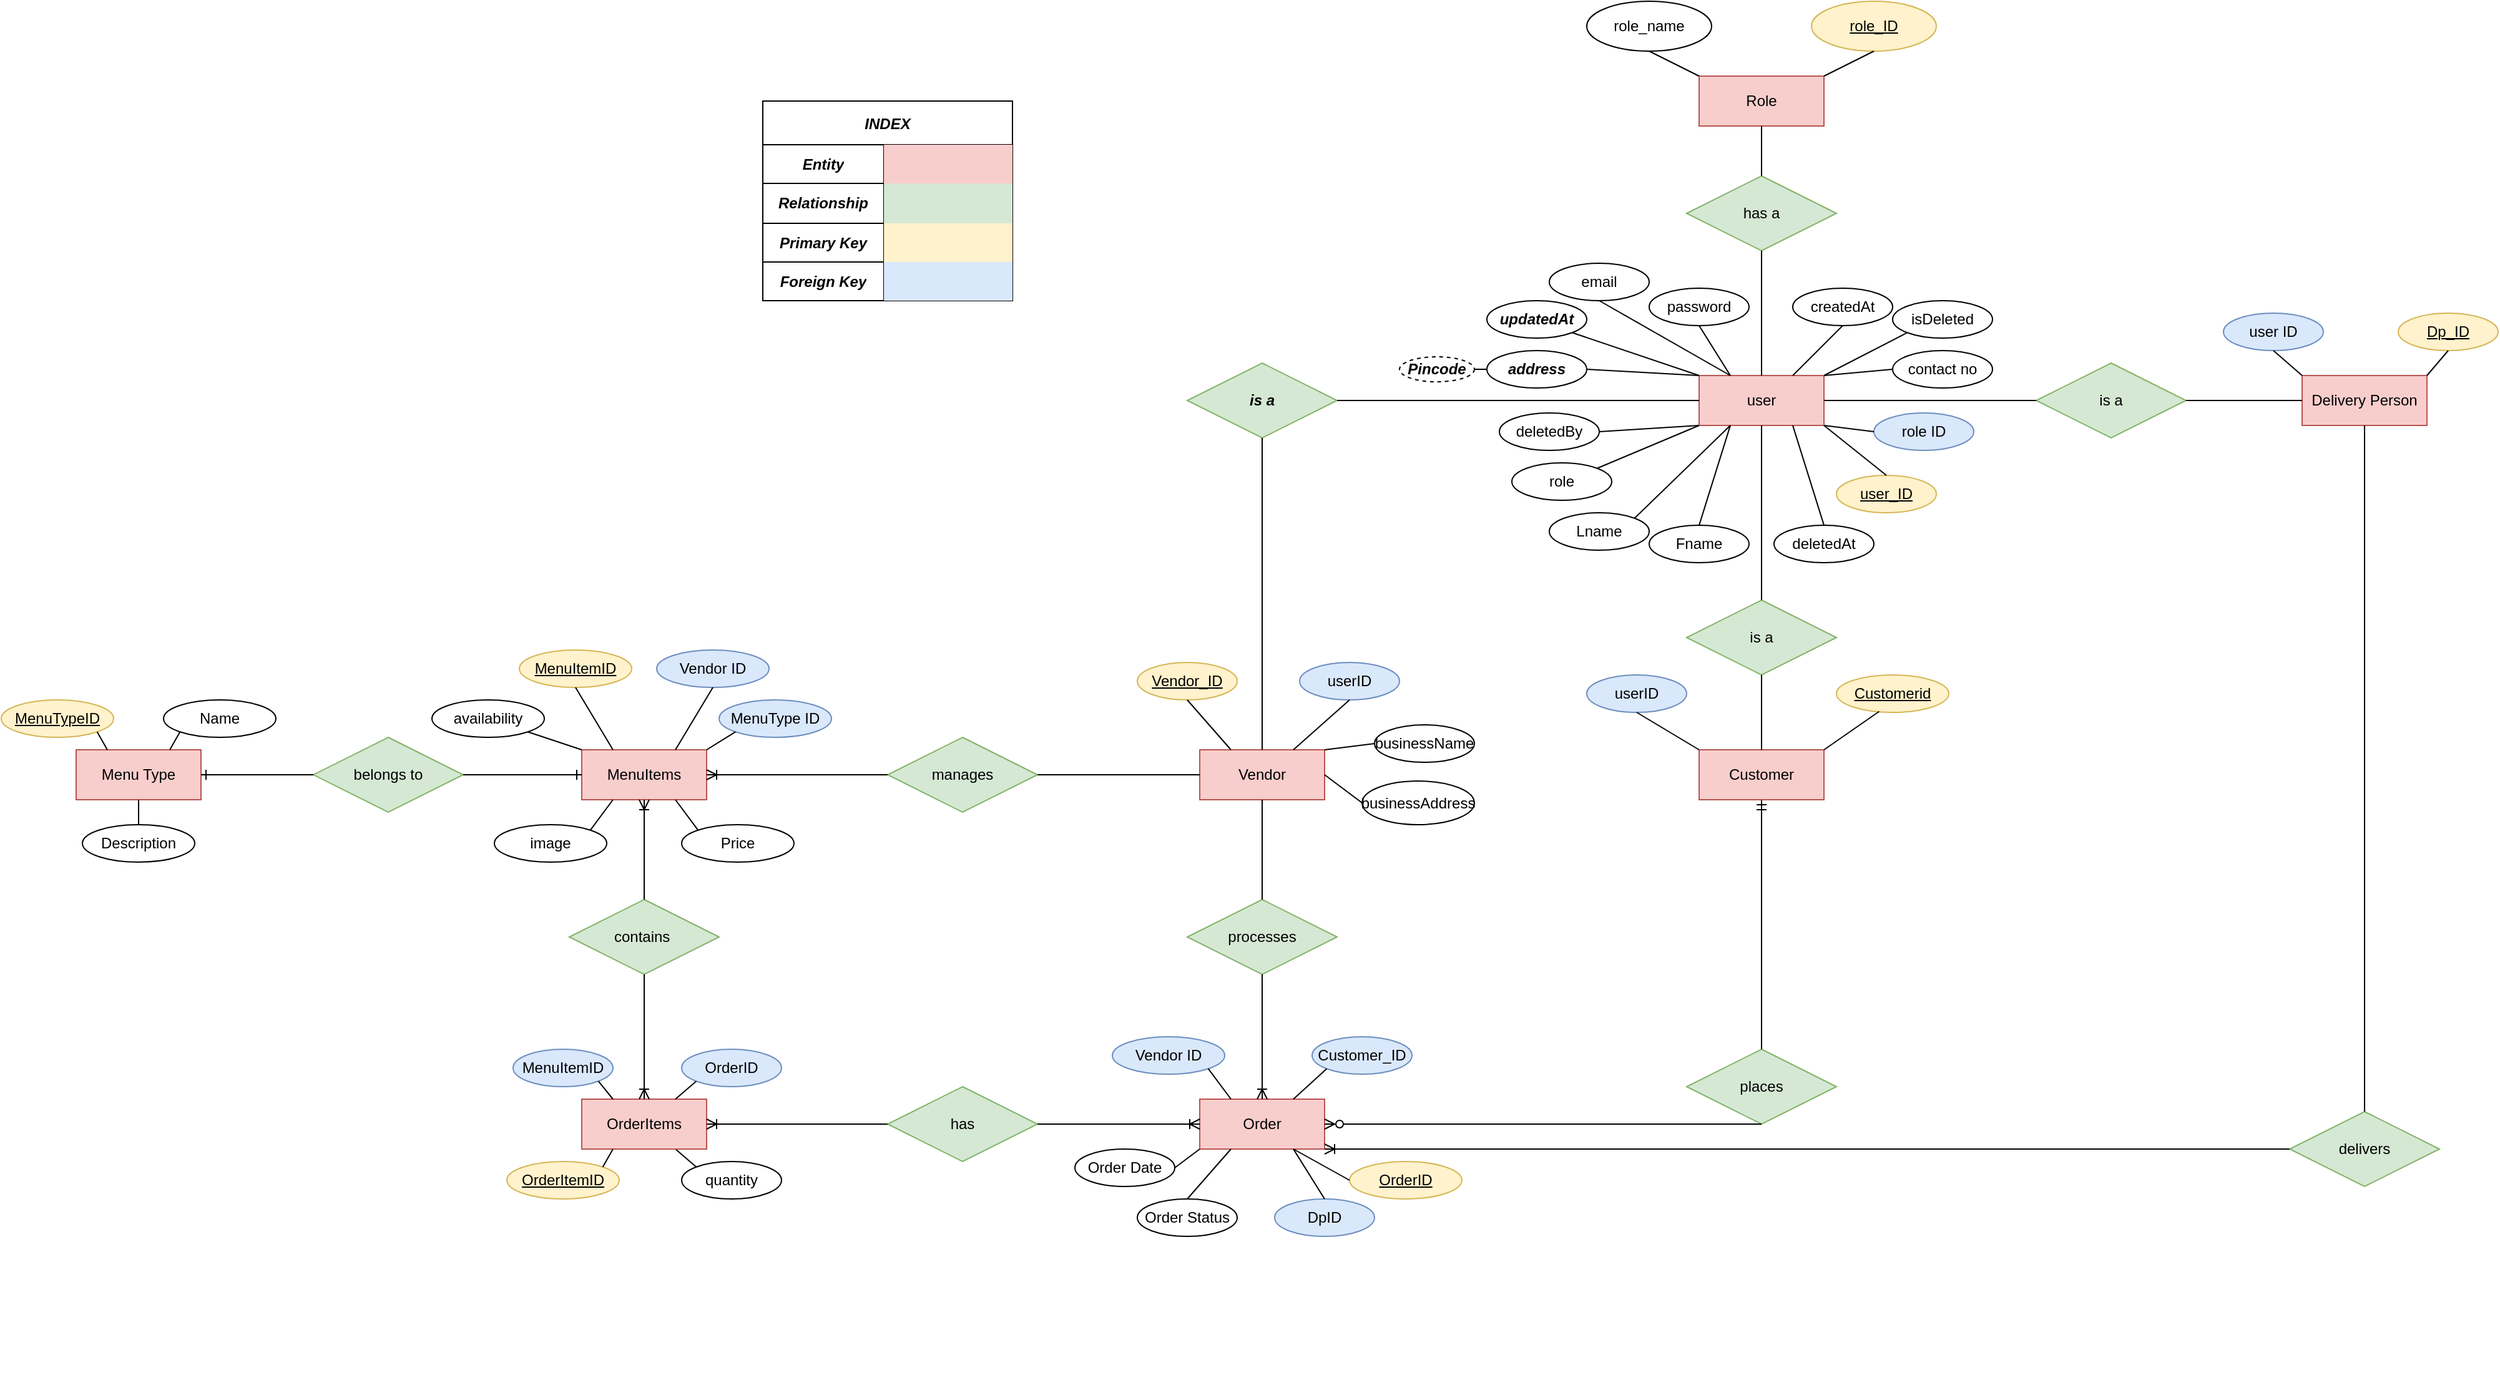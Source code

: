 <mxfile version="24.3.1" type="google" pages="7">
  <diagram name="ER " id="gxqLtaaLw6KRQBMqTIJX">
    <mxGraphModel dx="3800" dy="2214" grid="1" gridSize="10" guides="1" tooltips="1" connect="1" arrows="1" fold="1" page="1" pageScale="1" pageWidth="850" pageHeight="1100" math="0" shadow="0">
      <root>
        <mxCell id="0" />
        <mxCell id="1" parent="0" />
        <mxCell id="5AMf_2O2wArXfD18TE_v-1" value="user" style="whiteSpace=wrap;html=1;align=center;fillColor=#f8cecc;strokeColor=#b85450;" parent="1" vertex="1">
          <mxGeometry x="270" y="-260" width="100" height="40" as="geometry" />
        </mxCell>
        <mxCell id="5AMf_2O2wArXfD18TE_v-3" value="Lname" style="ellipse;whiteSpace=wrap;html=1;align=center;" parent="1" vertex="1">
          <mxGeometry x="150" y="-150" width="80" height="30" as="geometry" />
        </mxCell>
        <mxCell id="5AMf_2O2wArXfD18TE_v-4" value="address" style="ellipse;whiteSpace=wrap;html=1;align=center;fontStyle=3" parent="1" vertex="1">
          <mxGeometry x="100" y="-280" width="80" height="30" as="geometry" />
        </mxCell>
        <mxCell id="5AMf_2O2wArXfD18TE_v-5" value="email" style="ellipse;whiteSpace=wrap;html=1;align=center;" parent="1" vertex="1">
          <mxGeometry x="150" y="-350" width="80" height="30" as="geometry" />
        </mxCell>
        <mxCell id="5AMf_2O2wArXfD18TE_v-6" value="user_ID" style="ellipse;whiteSpace=wrap;html=1;align=center;fontStyle=4;fillColor=#fff2cc;strokeColor=#d6b656;" parent="1" vertex="1">
          <mxGeometry x="380" y="-180" width="80" height="30" as="geometry" />
        </mxCell>
        <mxCell id="5AMf_2O2wArXfD18TE_v-7" value="Pincode" style="ellipse;whiteSpace=wrap;html=1;align=center;dashed=1;fontStyle=3" parent="1" vertex="1">
          <mxGeometry x="30" y="-275" width="60" height="20" as="geometry" />
        </mxCell>
        <mxCell id="ovuvtJdLEx1nbWx2o3mM-1" value="password" style="ellipse;whiteSpace=wrap;html=1;align=center;" parent="1" vertex="1">
          <mxGeometry x="230" y="-330" width="80" height="30" as="geometry" />
        </mxCell>
        <mxCell id="ovuvtJdLEx1nbWx2o3mM-10" value="places" style="shape=rhombus;perimeter=rhombusPerimeter;whiteSpace=wrap;html=1;align=center;fillColor=#d5e8d4;strokeColor=#82b366;" parent="1" vertex="1">
          <mxGeometry x="260" y="280" width="120" height="60" as="geometry" />
        </mxCell>
        <mxCell id="ovuvtJdLEx1nbWx2o3mM-14" value="Order" style="whiteSpace=wrap;html=1;align=center;fillColor=#f8cecc;strokeColor=#b85450;" parent="1" vertex="1">
          <mxGeometry x="-130" y="320" width="100" height="40" as="geometry" />
        </mxCell>
        <mxCell id="Y3cFPXiPsWDoG-jbzoxp-6" value="" style="endArrow=none;html=1;rounded=0;entryX=0.5;entryY=1;entryDx=0;entryDy=0;exitX=0.25;exitY=0;exitDx=0;exitDy=0;" parent="1" source="5AMf_2O2wArXfD18TE_v-1" target="ovuvtJdLEx1nbWx2o3mM-1" edge="1">
          <mxGeometry width="50" height="50" relative="1" as="geometry">
            <mxPoint x="200" y="100" as="sourcePoint" />
            <mxPoint x="250" y="50" as="targetPoint" />
            <Array as="points" />
          </mxGeometry>
        </mxCell>
        <mxCell id="Y3cFPXiPsWDoG-jbzoxp-7" value="" style="endArrow=none;html=1;rounded=0;entryX=0.5;entryY=1;entryDx=0;entryDy=0;exitX=0.25;exitY=0;exitDx=0;exitDy=0;" parent="1" source="5AMf_2O2wArXfD18TE_v-1" target="5AMf_2O2wArXfD18TE_v-5" edge="1">
          <mxGeometry width="50" height="50" relative="1" as="geometry">
            <mxPoint x="225" y="110" as="sourcePoint" />
            <mxPoint x="180" y="30" as="targetPoint" />
            <Array as="points" />
          </mxGeometry>
        </mxCell>
        <mxCell id="Y3cFPXiPsWDoG-jbzoxp-8" value="" style="endArrow=none;html=1;rounded=0;entryX=1;entryY=0.5;entryDx=0;entryDy=0;exitX=0;exitY=0;exitDx=0;exitDy=0;" parent="1" source="5AMf_2O2wArXfD18TE_v-1" target="5AMf_2O2wArXfD18TE_v-4" edge="1">
          <mxGeometry width="50" height="50" relative="1" as="geometry">
            <mxPoint x="155" y="150" as="sourcePoint" />
            <mxPoint x="110" y="70" as="targetPoint" />
            <Array as="points" />
          </mxGeometry>
        </mxCell>
        <mxCell id="Y3cFPXiPsWDoG-jbzoxp-9" value="" style="endArrow=none;html=1;rounded=0;entryX=1;entryY=0;entryDx=0;entryDy=0;exitX=0.25;exitY=1;exitDx=0;exitDy=0;" parent="1" source="5AMf_2O2wArXfD18TE_v-1" target="5AMf_2O2wArXfD18TE_v-3" edge="1">
          <mxGeometry width="50" height="50" relative="1" as="geometry">
            <mxPoint x="145" y="200" as="sourcePoint" />
            <mxPoint x="100" y="120" as="targetPoint" />
            <Array as="points" />
          </mxGeometry>
        </mxCell>
        <mxCell id="Y3cFPXiPsWDoG-jbzoxp-10" value="" style="endArrow=none;html=1;rounded=0;exitX=1;exitY=1;exitDx=0;exitDy=0;entryX=0.5;entryY=0;entryDx=0;entryDy=0;" parent="1" source="5AMf_2O2wArXfD18TE_v-1" target="5AMf_2O2wArXfD18TE_v-6" edge="1">
          <mxGeometry width="50" height="50" relative="1" as="geometry">
            <mxPoint x="225" y="250" as="sourcePoint" />
            <mxPoint x="150" y="190" as="targetPoint" />
            <Array as="points" />
          </mxGeometry>
        </mxCell>
        <mxCell id="Y3cFPXiPsWDoG-jbzoxp-11" value="" style="fontSize=12;html=1;endArrow=ERzeroToMany;endFill=1;rounded=0;entryX=1;entryY=0.5;entryDx=0;entryDy=0;exitX=0.5;exitY=1;exitDx=0;exitDy=0;" parent="1" source="ovuvtJdLEx1nbWx2o3mM-10" target="ovuvtJdLEx1nbWx2o3mM-14" edge="1">
          <mxGeometry width="100" height="100" relative="1" as="geometry">
            <mxPoint x="470" y="120" as="sourcePoint" />
            <mxPoint x="570" y="20" as="targetPoint" />
          </mxGeometry>
        </mxCell>
        <mxCell id="Y3cFPXiPsWDoG-jbzoxp-13" value="" style="fontSize=12;html=1;endArrow=ERmandOne;rounded=0;entryX=0.5;entryY=1;entryDx=0;entryDy=0;exitX=0.5;exitY=0;exitDx=0;exitDy=0;" parent="1" source="ovuvtJdLEx1nbWx2o3mM-10" target="hLEUsAgzTnwyxGHVYLCD-2" edge="1">
          <mxGeometry width="100" height="100" relative="1" as="geometry">
            <mxPoint x="350" y="120" as="sourcePoint" />
            <mxPoint x="380" y="20" as="targetPoint" />
          </mxGeometry>
        </mxCell>
        <mxCell id="Y3cFPXiPsWDoG-jbzoxp-14" value="" style="endArrow=none;html=1;rounded=0;exitX=0;exitY=0.5;exitDx=0;exitDy=0;entryX=1;entryY=0.5;entryDx=0;entryDy=0;fontStyle=3" parent="1" source="5AMf_2O2wArXfD18TE_v-4" target="5AMf_2O2wArXfD18TE_v-7" edge="1">
          <mxGeometry relative="1" as="geometry">
            <mxPoint x="320" y="70" as="sourcePoint" />
            <mxPoint x="-50" y="-220" as="targetPoint" />
          </mxGeometry>
        </mxCell>
        <mxCell id="Y3cFPXiPsWDoG-jbzoxp-15" value="MenuItems" style="whiteSpace=wrap;html=1;align=center;fillColor=#f8cecc;strokeColor=#b85450;" parent="1" vertex="1">
          <mxGeometry x="-625" y="40" width="100" height="40" as="geometry" />
        </mxCell>
        <mxCell id="Y3cFPXiPsWDoG-jbzoxp-17" value="Menu Type" style="whiteSpace=wrap;html=1;align=center;fillColor=#f8cecc;strokeColor=#b85450;" parent="1" vertex="1">
          <mxGeometry x="-1030" y="40" width="100" height="40" as="geometry" />
        </mxCell>
        <mxCell id="Y3cFPXiPsWDoG-jbzoxp-34" value="manages" style="shape=rhombus;perimeter=rhombusPerimeter;whiteSpace=wrap;html=1;align=center;fillColor=#d5e8d4;strokeColor=#82b366;" parent="1" vertex="1">
          <mxGeometry x="-380" y="30" width="120" height="60" as="geometry" />
        </mxCell>
        <mxCell id="Y3cFPXiPsWDoG-jbzoxp-35" value="Delivery Person" style="whiteSpace=wrap;html=1;align=center;fillColor=#f8cecc;strokeColor=#b85450;" parent="1" vertex="1">
          <mxGeometry x="753" y="-260" width="100" height="40" as="geometry" />
        </mxCell>
        <mxCell id="Y3cFPXiPsWDoG-jbzoxp-36" value="Fname" style="ellipse;whiteSpace=wrap;html=1;align=center;" parent="1" vertex="1">
          <mxGeometry x="230" y="-140" width="80" height="30" as="geometry" />
        </mxCell>
        <mxCell id="Y3cFPXiPsWDoG-jbzoxp-37" value="" style="endArrow=none;html=1;rounded=0;entryX=0.5;entryY=0;entryDx=0;entryDy=0;exitX=0.25;exitY=1;exitDx=0;exitDy=0;" parent="1" source="5AMf_2O2wArXfD18TE_v-1" target="Y3cFPXiPsWDoG-jbzoxp-36" edge="1">
          <mxGeometry width="50" height="50" relative="1" as="geometry">
            <mxPoint x="240" y="130" as="sourcePoint" />
            <mxPoint x="90" y="165" as="targetPoint" />
            <Array as="points" />
          </mxGeometry>
        </mxCell>
        <mxCell id="ygrXMoYLQmP06Hh4tjgM-5" value="Customer_ID" style="ellipse;whiteSpace=wrap;html=1;align=center;fillColor=#dae8fc;strokeColor=#6c8ebf;" parent="1" vertex="1">
          <mxGeometry x="-40" y="270" width="80" height="30" as="geometry" />
        </mxCell>
        <mxCell id="ygrXMoYLQmP06Hh4tjgM-6" value="Order Date" style="ellipse;whiteSpace=wrap;html=1;align=center;" parent="1" vertex="1">
          <mxGeometry x="-230" y="360" width="80" height="30" as="geometry" />
        </mxCell>
        <mxCell id="ygrXMoYLQmP06Hh4tjgM-10" value="OrderID" style="ellipse;whiteSpace=wrap;html=1;align=center;fontStyle=4;fillColor=#fff2cc;strokeColor=#d6b656;" parent="1" vertex="1">
          <mxGeometry x="-10" y="370" width="90" height="30" as="geometry" />
        </mxCell>
        <mxCell id="ygrXMoYLQmP06Hh4tjgM-19" value="" style="endArrow=none;html=1;rounded=0;entryX=0;entryY=0.5;entryDx=0;entryDy=0;exitX=0.75;exitY=1;exitDx=0;exitDy=0;" parent="1" source="ovuvtJdLEx1nbWx2o3mM-14" target="ygrXMoYLQmP06Hh4tjgM-10" edge="1">
          <mxGeometry relative="1" as="geometry">
            <mxPoint x="400" y="510" as="sourcePoint" />
            <mxPoint x="560" y="510" as="targetPoint" />
          </mxGeometry>
        </mxCell>
        <mxCell id="ygrXMoYLQmP06Hh4tjgM-20" value="" style="endArrow=none;html=1;rounded=0;entryX=0;entryY=1;entryDx=0;entryDy=0;exitX=0.75;exitY=0;exitDx=0;exitDy=0;" parent="1" source="ovuvtJdLEx1nbWx2o3mM-14" target="ygrXMoYLQmP06Hh4tjgM-5" edge="1">
          <mxGeometry relative="1" as="geometry">
            <mxPoint x="553" y="404" as="sourcePoint" />
            <mxPoint x="470" y="350" as="targetPoint" />
          </mxGeometry>
        </mxCell>
        <mxCell id="ygrXMoYLQmP06Hh4tjgM-21" value="" style="endArrow=none;html=1;rounded=0;entryX=1;entryY=0.5;entryDx=0;entryDy=0;exitX=0;exitY=1;exitDx=0;exitDy=0;" parent="1" source="ovuvtJdLEx1nbWx2o3mM-14" target="ygrXMoYLQmP06Hh4tjgM-6" edge="1">
          <mxGeometry relative="1" as="geometry">
            <mxPoint x="420" y="430" as="sourcePoint" />
            <mxPoint x="560" y="350" as="targetPoint" />
          </mxGeometry>
        </mxCell>
        <mxCell id="ygrXMoYLQmP06Hh4tjgM-23" value="Order Status" style="ellipse;whiteSpace=wrap;html=1;align=center;" parent="1" vertex="1">
          <mxGeometry x="-180" y="400" width="80" height="30" as="geometry" />
        </mxCell>
        <mxCell id="ygrXMoYLQmP06Hh4tjgM-24" value="" style="endArrow=none;html=1;rounded=0;entryX=0.5;entryY=0;entryDx=0;entryDy=0;exitX=0.25;exitY=1;exitDx=0;exitDy=0;" parent="1" source="ovuvtJdLEx1nbWx2o3mM-14" target="ygrXMoYLQmP06Hh4tjgM-23" edge="1">
          <mxGeometry relative="1" as="geometry">
            <mxPoint x="490" y="430" as="sourcePoint" />
            <mxPoint x="507" y="340" as="targetPoint" />
          </mxGeometry>
        </mxCell>
        <mxCell id="ygrXMoYLQmP06Hh4tjgM-32" style="edgeStyle=orthogonalEdgeStyle;rounded=0;orthogonalLoop=1;jettySize=auto;html=1;exitX=0.5;exitY=1;exitDx=0;exitDy=0;" parent="1" edge="1">
          <mxGeometry relative="1" as="geometry">
            <mxPoint x="620" y="530" as="sourcePoint" />
            <mxPoint x="620" y="530" as="targetPoint" />
          </mxGeometry>
        </mxCell>
        <mxCell id="ygrXMoYLQmP06Hh4tjgM-33" value="DpID" style="ellipse;whiteSpace=wrap;html=1;align=center;fillColor=#dae8fc;strokeColor=#6c8ebf;" parent="1" vertex="1">
          <mxGeometry x="-70" y="400" width="80" height="30" as="geometry" />
        </mxCell>
        <mxCell id="ygrXMoYLQmP06Hh4tjgM-45" value="" style="endArrow=none;html=1;rounded=0;exitX=0.75;exitY=1;exitDx=0;exitDy=0;entryX=0;entryY=0;entryDx=0;entryDy=0;" parent="1" source="L_ogKqZSgWJjtU6oR3gl-41" target="fuQOlp8K-v-n6QH08Pc9-4" edge="1">
          <mxGeometry relative="1" as="geometry">
            <mxPoint x="126.72" y="630" as="sourcePoint" />
            <mxPoint x="-543" y="384" as="targetPoint" />
          </mxGeometry>
        </mxCell>
        <mxCell id="ygrXMoYLQmP06Hh4tjgM-48" value="" style="endArrow=none;html=1;rounded=0;entryX=0.5;entryY=0;entryDx=0;entryDy=0;exitX=0.75;exitY=1;exitDx=0;exitDy=0;" parent="1" source="ovuvtJdLEx1nbWx2o3mM-14" target="ygrXMoYLQmP06Hh4tjgM-33" edge="1">
          <mxGeometry relative="1" as="geometry">
            <mxPoint x="780" y="607" as="sourcePoint" />
            <mxPoint x="685" y="479.5" as="targetPoint" />
          </mxGeometry>
        </mxCell>
        <mxCell id="ygrXMoYLQmP06Hh4tjgM-53" value="MenuItemID" style="ellipse;whiteSpace=wrap;html=1;align=center;fontStyle=4;fillColor=#fff2cc;strokeColor=#d6b656;" parent="1" vertex="1">
          <mxGeometry x="-675" y="-40" width="90" height="30" as="geometry" />
        </mxCell>
        <mxCell id="ygrXMoYLQmP06Hh4tjgM-54" value="MenuType ID" style="ellipse;whiteSpace=wrap;html=1;align=center;fillColor=#dae8fc;strokeColor=#6c8ebf;" parent="1" vertex="1">
          <mxGeometry x="-515" width="90" height="30" as="geometry" />
        </mxCell>
        <mxCell id="ygrXMoYLQmP06Hh4tjgM-55" value="Vendor ID" style="ellipse;whiteSpace=wrap;html=1;align=center;fillColor=#dae8fc;strokeColor=#6c8ebf;" parent="1" vertex="1">
          <mxGeometry x="-565" y="-40" width="90" height="30" as="geometry" />
        </mxCell>
        <mxCell id="ygrXMoYLQmP06Hh4tjgM-57" value="availability" style="ellipse;whiteSpace=wrap;html=1;align=center;" parent="1" vertex="1">
          <mxGeometry x="-745" width="90" height="30" as="geometry" />
        </mxCell>
        <mxCell id="ygrXMoYLQmP06Hh4tjgM-58" value="image" style="ellipse;whiteSpace=wrap;html=1;align=center;" parent="1" vertex="1">
          <mxGeometry x="-695" y="100" width="90" height="30" as="geometry" />
        </mxCell>
        <mxCell id="ygrXMoYLQmP06Hh4tjgM-59" value="Price" style="ellipse;whiteSpace=wrap;html=1;align=center;" parent="1" vertex="1">
          <mxGeometry x="-545" y="100" width="90" height="30" as="geometry" />
        </mxCell>
        <mxCell id="ygrXMoYLQmP06Hh4tjgM-61" value="" style="endArrow=none;html=1;rounded=0;entryX=0.25;entryY=0;entryDx=0;entryDy=0;exitX=0.5;exitY=1;exitDx=0;exitDy=0;" parent="1" source="ygrXMoYLQmP06Hh4tjgM-53" target="Y3cFPXiPsWDoG-jbzoxp-15" edge="1">
          <mxGeometry relative="1" as="geometry">
            <mxPoint x="965" y="60" as="sourcePoint" />
            <mxPoint x="1125" y="60" as="targetPoint" />
          </mxGeometry>
        </mxCell>
        <mxCell id="ygrXMoYLQmP06Hh4tjgM-62" value="" style="endArrow=none;html=1;rounded=0;entryX=1;entryY=0;entryDx=0;entryDy=0;exitX=0.25;exitY=1;exitDx=0;exitDy=0;" parent="1" source="Y3cFPXiPsWDoG-jbzoxp-15" target="ygrXMoYLQmP06Hh4tjgM-58" edge="1">
          <mxGeometry relative="1" as="geometry">
            <mxPoint x="975" y="70" as="sourcePoint" />
            <mxPoint x="1135" y="70" as="targetPoint" />
          </mxGeometry>
        </mxCell>
        <mxCell id="ygrXMoYLQmP06Hh4tjgM-63" value="" style="endArrow=none;html=1;rounded=0;entryX=1;entryY=1;entryDx=0;entryDy=0;exitX=0;exitY=0;exitDx=0;exitDy=0;" parent="1" source="Y3cFPXiPsWDoG-jbzoxp-15" target="ygrXMoYLQmP06Hh4tjgM-57" edge="1">
          <mxGeometry relative="1" as="geometry">
            <mxPoint x="985" y="80" as="sourcePoint" />
            <mxPoint x="1145" y="80" as="targetPoint" />
          </mxGeometry>
        </mxCell>
        <mxCell id="ygrXMoYLQmP06Hh4tjgM-64" value="" style="endArrow=none;html=1;rounded=0;exitX=1;exitY=0;exitDx=0;exitDy=0;entryX=0;entryY=1;entryDx=0;entryDy=0;" parent="1" source="Y3cFPXiPsWDoG-jbzoxp-15" target="ygrXMoYLQmP06Hh4tjgM-54" edge="1">
          <mxGeometry relative="1" as="geometry">
            <mxPoint x="995" y="90" as="sourcePoint" />
            <mxPoint x="1155" y="110" as="targetPoint" />
          </mxGeometry>
        </mxCell>
        <mxCell id="ygrXMoYLQmP06Hh4tjgM-65" value="" style="endArrow=none;html=1;rounded=0;entryX=0.75;entryY=0;entryDx=0;entryDy=0;exitX=0.5;exitY=1;exitDx=0;exitDy=0;" parent="1" source="ygrXMoYLQmP06Hh4tjgM-55" target="Y3cFPXiPsWDoG-jbzoxp-15" edge="1">
          <mxGeometry relative="1" as="geometry">
            <mxPoint x="1005" y="100" as="sourcePoint" />
            <mxPoint x="1165" y="100" as="targetPoint" />
          </mxGeometry>
        </mxCell>
        <mxCell id="ygrXMoYLQmP06Hh4tjgM-67" value="" style="endArrow=none;html=1;rounded=0;entryX=0;entryY=0;entryDx=0;entryDy=0;exitX=0.75;exitY=1;exitDx=0;exitDy=0;" parent="1" source="Y3cFPXiPsWDoG-jbzoxp-15" target="ygrXMoYLQmP06Hh4tjgM-59" edge="1">
          <mxGeometry relative="1" as="geometry">
            <mxPoint x="1135" y="210" as="sourcePoint" />
            <mxPoint x="1175" y="110" as="targetPoint" />
          </mxGeometry>
        </mxCell>
        <mxCell id="ygrXMoYLQmP06Hh4tjgM-68" value="belongs to" style="shape=rhombus;perimeter=rhombusPerimeter;whiteSpace=wrap;html=1;align=center;fillColor=#d5e8d4;strokeColor=#82b366;" parent="1" vertex="1">
          <mxGeometry x="-840" y="30" width="120" height="60" as="geometry" />
        </mxCell>
        <mxCell id="ygrXMoYLQmP06Hh4tjgM-69" value="" style="fontSize=12;html=1;endArrow=ERone;endFill=1;rounded=0;entryX=1;entryY=0.5;entryDx=0;entryDy=0;exitX=0;exitY=0.5;exitDx=0;exitDy=0;" parent="1" source="ygrXMoYLQmP06Hh4tjgM-68" target="Y3cFPXiPsWDoG-jbzoxp-17" edge="1">
          <mxGeometry width="100" height="100" relative="1" as="geometry">
            <mxPoint x="-1585" y="-135" as="sourcePoint" />
            <mxPoint x="-1485" y="-235" as="targetPoint" />
          </mxGeometry>
        </mxCell>
        <mxCell id="ygrXMoYLQmP06Hh4tjgM-70" value="" style="fontSize=12;html=1;endArrow=ERone;endFill=1;rounded=0;entryX=0;entryY=0.5;entryDx=0;entryDy=0;exitX=1;exitY=0.5;exitDx=0;exitDy=0;" parent="1" source="ygrXMoYLQmP06Hh4tjgM-68" target="Y3cFPXiPsWDoG-jbzoxp-15" edge="1">
          <mxGeometry width="100" height="100" relative="1" as="geometry">
            <mxPoint x="-1145" y="-40" as="sourcePoint" />
            <mxPoint x="1355" y="200" as="targetPoint" />
          </mxGeometry>
        </mxCell>
        <mxCell id="ygrXMoYLQmP06Hh4tjgM-71" value="MenuTypeID" style="ellipse;whiteSpace=wrap;html=1;align=center;fontStyle=4;fillColor=#fff2cc;strokeColor=#d6b656;" parent="1" vertex="1">
          <mxGeometry x="-1090" width="90" height="30" as="geometry" />
        </mxCell>
        <mxCell id="ygrXMoYLQmP06Hh4tjgM-72" value="Name" style="ellipse;whiteSpace=wrap;html=1;align=center;" parent="1" vertex="1">
          <mxGeometry x="-960" width="90" height="30" as="geometry" />
        </mxCell>
        <mxCell id="ygrXMoYLQmP06Hh4tjgM-73" value="Description" style="ellipse;whiteSpace=wrap;html=1;align=center;" parent="1" vertex="1">
          <mxGeometry x="-1025" y="100" width="90" height="30" as="geometry" />
        </mxCell>
        <mxCell id="ygrXMoYLQmP06Hh4tjgM-74" value="" style="endArrow=none;html=1;rounded=0;exitX=0.5;exitY=1;exitDx=0;exitDy=0;entryX=0.5;entryY=0;entryDx=0;entryDy=0;" parent="1" source="Y3cFPXiPsWDoG-jbzoxp-17" target="ygrXMoYLQmP06Hh4tjgM-73" edge="1">
          <mxGeometry relative="1" as="geometry">
            <mxPoint x="-1100" y="-55" as="sourcePoint" />
            <mxPoint x="-940" y="-55" as="targetPoint" />
          </mxGeometry>
        </mxCell>
        <mxCell id="ygrXMoYLQmP06Hh4tjgM-75" value="" style="endArrow=none;html=1;rounded=0;exitX=1;exitY=1;exitDx=0;exitDy=0;entryX=0.25;entryY=0;entryDx=0;entryDy=0;" parent="1" source="ygrXMoYLQmP06Hh4tjgM-71" target="Y3cFPXiPsWDoG-jbzoxp-17" edge="1">
          <mxGeometry relative="1" as="geometry">
            <mxPoint x="-1000" y="-155" as="sourcePoint" />
            <mxPoint x="-995" y="-115" as="targetPoint" />
          </mxGeometry>
        </mxCell>
        <mxCell id="ygrXMoYLQmP06Hh4tjgM-76" value="" style="endArrow=none;html=1;rounded=0;exitX=0;exitY=1;exitDx=0;exitDy=0;entryX=0.75;entryY=0;entryDx=0;entryDy=0;" parent="1" source="ygrXMoYLQmP06Hh4tjgM-72" target="Y3cFPXiPsWDoG-jbzoxp-17" edge="1">
          <mxGeometry relative="1" as="geometry">
            <mxPoint x="-947.96" y="-259.4" as="sourcePoint" />
            <mxPoint x="-985" y="-105" as="targetPoint" />
          </mxGeometry>
        </mxCell>
        <mxCell id="ygrXMoYLQmP06Hh4tjgM-77" value="Vendor" style="whiteSpace=wrap;html=1;align=center;fillColor=#f8cecc;strokeColor=#b85450;" parent="1" vertex="1">
          <mxGeometry x="-130" y="40" width="100" height="40" as="geometry" />
        </mxCell>
        <mxCell id="ygrXMoYLQmP06Hh4tjgM-81" value="processes" style="shape=rhombus;perimeter=rhombusPerimeter;whiteSpace=wrap;html=1;align=center;fillColor=#d5e8d4;strokeColor=#82b366;" parent="1" vertex="1">
          <mxGeometry x="-140" y="160" width="120" height="60" as="geometry" />
        </mxCell>
        <mxCell id="ygrXMoYLQmP06Hh4tjgM-82" value="" style="fontSize=12;html=1;endArrow=ERoneToMany;rounded=0;entryX=1;entryY=0.5;entryDx=0;entryDy=0;exitX=0;exitY=0.5;exitDx=0;exitDy=0;" parent="1" source="Y3cFPXiPsWDoG-jbzoxp-34" target="Y3cFPXiPsWDoG-jbzoxp-15" edge="1">
          <mxGeometry width="100" height="100" relative="1" as="geometry">
            <mxPoint x="1020" y="385" as="sourcePoint" />
            <mxPoint x="960" y="310" as="targetPoint" />
          </mxGeometry>
        </mxCell>
        <mxCell id="ygrXMoYLQmP06Hh4tjgM-85" value="businessAddress" style="ellipse;whiteSpace=wrap;html=1;align=center;" parent="1" vertex="1">
          <mxGeometry y="65" width="90" height="35" as="geometry" />
        </mxCell>
        <mxCell id="ygrXMoYLQmP06Hh4tjgM-87" value="Vendor_ID" style="ellipse;whiteSpace=wrap;html=1;align=center;fontStyle=4;fillColor=#fff2cc;strokeColor=#d6b656;" parent="1" vertex="1">
          <mxGeometry x="-180" y="-30" width="80" height="30" as="geometry" />
        </mxCell>
        <mxCell id="ygrXMoYLQmP06Hh4tjgM-92" value="" style="endArrow=none;html=1;rounded=0;entryX=0;entryY=0.5;entryDx=0;entryDy=0;exitX=1;exitY=0.5;exitDx=0;exitDy=0;" parent="1" source="ygrXMoYLQmP06Hh4tjgM-77" target="ygrXMoYLQmP06Hh4tjgM-85" edge="1">
          <mxGeometry width="50" height="50" relative="1" as="geometry">
            <mxPoint x="1340" y="50" as="sourcePoint" />
            <mxPoint x="10" y="82.5" as="targetPoint" />
            <Array as="points" />
          </mxGeometry>
        </mxCell>
        <mxCell id="ygrXMoYLQmP06Hh4tjgM-94" value="" style="endArrow=none;html=1;rounded=0;exitX=0.25;exitY=0;exitDx=0;exitDy=0;entryX=0.5;entryY=1;entryDx=0;entryDy=0;" parent="1" source="ygrXMoYLQmP06Hh4tjgM-77" target="ygrXMoYLQmP06Hh4tjgM-87" edge="1">
          <mxGeometry width="50" height="50" relative="1" as="geometry">
            <mxPoint x="1410" y="150" as="sourcePoint" />
            <mxPoint x="1335" y="90" as="targetPoint" />
            <Array as="points" />
          </mxGeometry>
        </mxCell>
        <mxCell id="ygrXMoYLQmP06Hh4tjgM-97" value="businessName" style="ellipse;whiteSpace=wrap;html=1;align=center;" parent="1" vertex="1">
          <mxGeometry x="10" y="20" width="80" height="30" as="geometry" />
        </mxCell>
        <mxCell id="ygrXMoYLQmP06Hh4tjgM-98" value="" style="endArrow=none;html=1;rounded=0;entryX=1;entryY=0;entryDx=0;entryDy=0;exitX=0;exitY=0.5;exitDx=0;exitDy=0;" parent="1" source="ygrXMoYLQmP06Hh4tjgM-97" target="ygrXMoYLQmP06Hh4tjgM-77" edge="1">
          <mxGeometry width="50" height="50" relative="1" as="geometry">
            <mxPoint x="20" y="25" as="sourcePoint" />
            <mxPoint x="948" y="-52" as="targetPoint" />
            <Array as="points" />
          </mxGeometry>
        </mxCell>
        <mxCell id="ygrXMoYLQmP06Hh4tjgM-99" value="userID" style="ellipse;whiteSpace=wrap;html=1;align=center;fillColor=#dae8fc;strokeColor=#6c8ebf;" parent="1" vertex="1">
          <mxGeometry x="-50" y="-30" width="80" height="30" as="geometry" />
        </mxCell>
        <mxCell id="ygrXMoYLQmP06Hh4tjgM-100" value="" style="endArrow=none;html=1;rounded=0;exitX=0.5;exitY=1;exitDx=0;exitDy=0;entryX=0.75;entryY=0;entryDx=0;entryDy=0;" parent="1" source="ygrXMoYLQmP06Hh4tjgM-99" target="ygrXMoYLQmP06Hh4tjgM-77" edge="1">
          <mxGeometry relative="1" as="geometry">
            <mxPoint x="1010" y="180" as="sourcePoint" />
            <mxPoint x="1170" y="180" as="targetPoint" />
          </mxGeometry>
        </mxCell>
        <mxCell id="ygrXMoYLQmP06Hh4tjgM-106" value="" style="fontSize=12;html=1;endArrow=ERoneToMany;rounded=0;entryX=0.5;entryY=0;entryDx=0;entryDy=0;exitX=0.5;exitY=1;exitDx=0;exitDy=0;" parent="1" source="ygrXMoYLQmP06Hh4tjgM-81" target="ovuvtJdLEx1nbWx2o3mM-14" edge="1">
          <mxGeometry width="100" height="100" relative="1" as="geometry">
            <mxPoint x="780" y="260" as="sourcePoint" />
            <mxPoint x="880" y="160" as="targetPoint" />
          </mxGeometry>
        </mxCell>
        <mxCell id="ygrXMoYLQmP06Hh4tjgM-107" value="" style="endArrow=none;html=1;rounded=0;exitX=0.5;exitY=0;exitDx=0;exitDy=0;entryX=0.5;entryY=1;entryDx=0;entryDy=0;" parent="1" source="ygrXMoYLQmP06Hh4tjgM-81" target="ygrXMoYLQmP06Hh4tjgM-77" edge="1">
          <mxGeometry relative="1" as="geometry">
            <mxPoint x="750" y="210" as="sourcePoint" />
            <mxPoint x="910" y="210" as="targetPoint" />
          </mxGeometry>
        </mxCell>
        <mxCell id="ygrXMoYLQmP06Hh4tjgM-128" value="Dp_ID" style="ellipse;whiteSpace=wrap;html=1;align=center;fontStyle=4;fillColor=#fff2cc;strokeColor=#d6b656;" parent="1" vertex="1">
          <mxGeometry x="830" y="-310" width="80" height="30" as="geometry" />
        </mxCell>
        <mxCell id="ygrXMoYLQmP06Hh4tjgM-137" value="user ID" style="ellipse;whiteSpace=wrap;html=1;align=center;fillColor=#dae8fc;strokeColor=#6c8ebf;" parent="1" vertex="1">
          <mxGeometry x="690" y="-310" width="80" height="30" as="geometry" />
        </mxCell>
        <mxCell id="ygrXMoYLQmP06Hh4tjgM-138" value="" style="endArrow=none;html=1;rounded=0;exitX=0.5;exitY=1;exitDx=0;exitDy=0;entryX=0;entryY=0;entryDx=0;entryDy=0;" parent="1" source="ygrXMoYLQmP06Hh4tjgM-137" target="Y3cFPXiPsWDoG-jbzoxp-35" edge="1">
          <mxGeometry relative="1" as="geometry">
            <mxPoint x="963" y="-420" as="sourcePoint" />
            <mxPoint x="873" y="-550" as="targetPoint" />
          </mxGeometry>
        </mxCell>
        <mxCell id="ygrXMoYLQmP06Hh4tjgM-141" value="contact no" style="ellipse;whiteSpace=wrap;html=1;align=center;" parent="1" vertex="1">
          <mxGeometry x="425" y="-280" width="80" height="30" as="geometry" />
        </mxCell>
        <mxCell id="ygrXMoYLQmP06Hh4tjgM-142" value="" style="endArrow=none;html=1;rounded=0;exitX=1;exitY=0;exitDx=0;exitDy=0;entryX=0;entryY=0.5;entryDx=0;entryDy=0;" parent="1" source="5AMf_2O2wArXfD18TE_v-1" target="ygrXMoYLQmP06Hh4tjgM-141" edge="1">
          <mxGeometry width="50" height="50" relative="1" as="geometry">
            <mxPoint x="280" y="120" as="sourcePoint" />
            <mxPoint x="500" y="-300" as="targetPoint" />
            <Array as="points" />
          </mxGeometry>
        </mxCell>
        <mxCell id="fuQOlp8K-v-n6QH08Pc9-4" value="quantity&lt;span style=&quot;color: rgba(0, 0, 0, 0); font-family: monospace; font-size: 0px; text-align: start; text-wrap: nowrap;&quot;&gt;%3CmxGraphModel%3E%3Croot%3E%3CmxCell%20id%3D%220%22%2F%3E%3CmxCell%20id%3D%221%22%20parent%3D%220%22%2F%3E%3CmxCell%20id%3D%222%22%20value%3D%22Order%20ID%22%20style%3D%22ellipse%3BwhiteSpace%3Dwrap%3Bhtml%3D1%3Balign%3Dcenter%3B%22%20vertex%3D%221%22%20parent%3D%221%22%3E%3CmxGeometry%20x%3D%22500%22%20y%3D%22580%22%20width%3D%2280%22%20height%3D%2230%22%20as%3D%22geometry%22%2F%3E%3C%2FmxCell%3E%3C%2Froot%3E%3C%2FmxGraphModel%3E&lt;/span&gt;" style="ellipse;whiteSpace=wrap;html=1;align=center;" parent="1" vertex="1">
          <mxGeometry x="-545" y="370" width="80" height="30" as="geometry" />
        </mxCell>
        <mxCell id="fuQOlp8K-v-n6QH08Pc9-15" style="edgeStyle=orthogonalEdgeStyle;rounded=0;orthogonalLoop=1;jettySize=auto;html=1;exitX=0.5;exitY=1;exitDx=0;exitDy=0;" parent="1" source="ygrXMoYLQmP06Hh4tjgM-128" target="ygrXMoYLQmP06Hh4tjgM-128" edge="1">
          <mxGeometry relative="1" as="geometry" />
        </mxCell>
        <mxCell id="hLEUsAgzTnwyxGHVYLCD-2" value="Customer" style="whiteSpace=wrap;html=1;align=center;fillColor=#f8cecc;strokeColor=#b85450;" parent="1" vertex="1">
          <mxGeometry x="270" y="40" width="100" height="40" as="geometry" />
        </mxCell>
        <mxCell id="hLEUsAgzTnwyxGHVYLCD-3" value="is a" style="shape=rhombus;perimeter=rhombusPerimeter;whiteSpace=wrap;html=1;align=center;fillColor=#d5e8d4;strokeColor=#82b366;" parent="1" vertex="1">
          <mxGeometry x="260" y="-80" width="120" height="60" as="geometry" />
        </mxCell>
        <mxCell id="hLEUsAgzTnwyxGHVYLCD-4" value="" style="endArrow=none;html=1;rounded=0;exitX=0.5;exitY=1;exitDx=0;exitDy=0;entryX=0.5;entryY=0;entryDx=0;entryDy=0;" parent="1" source="hLEUsAgzTnwyxGHVYLCD-3" target="hLEUsAgzTnwyxGHVYLCD-2" edge="1">
          <mxGeometry relative="1" as="geometry">
            <mxPoint x="5" y="-280.42" as="sourcePoint" />
            <mxPoint x="165" y="-280.42" as="targetPoint" />
          </mxGeometry>
        </mxCell>
        <mxCell id="hLEUsAgzTnwyxGHVYLCD-5" value="" style="endArrow=none;html=1;rounded=0;exitX=0.5;exitY=0;exitDx=0;exitDy=0;entryX=0.5;entryY=1;entryDx=0;entryDy=0;" parent="1" source="hLEUsAgzTnwyxGHVYLCD-3" target="5AMf_2O2wArXfD18TE_v-1" edge="1">
          <mxGeometry relative="1" as="geometry">
            <mxPoint x="70" y="-0.83" as="sourcePoint" />
            <mxPoint x="-10" as="targetPoint" />
          </mxGeometry>
        </mxCell>
        <mxCell id="hLEUsAgzTnwyxGHVYLCD-6" value="Customerid" style="ellipse;whiteSpace=wrap;html=1;align=center;fontStyle=4;fillColor=#fff2cc;strokeColor=#d6b656;" parent="1" vertex="1">
          <mxGeometry x="380" y="-20" width="90" height="30" as="geometry" />
        </mxCell>
        <mxCell id="hLEUsAgzTnwyxGHVYLCD-8" value="userID" style="ellipse;whiteSpace=wrap;html=1;align=center;fillColor=#dae8fc;strokeColor=#6c8ebf;" parent="1" vertex="1">
          <mxGeometry x="180" y="-20" width="80" height="30" as="geometry" />
        </mxCell>
        <mxCell id="hLEUsAgzTnwyxGHVYLCD-9" value="" style="endArrow=none;html=1;rounded=0;exitX=0.38;exitY=0.975;exitDx=0;exitDy=0;exitPerimeter=0;entryX=1;entryY=0;entryDx=0;entryDy=0;" parent="1" source="hLEUsAgzTnwyxGHVYLCD-6" target="hLEUsAgzTnwyxGHVYLCD-2" edge="1">
          <mxGeometry relative="1" as="geometry">
            <mxPoint x="135" y="-285" as="sourcePoint" />
            <mxPoint x="295" y="-285" as="targetPoint" />
          </mxGeometry>
        </mxCell>
        <mxCell id="hLEUsAgzTnwyxGHVYLCD-11" value="" style="endArrow=none;html=1;rounded=0;exitX=0.5;exitY=1;exitDx=0;exitDy=0;entryX=0;entryY=0;entryDx=0;entryDy=0;" parent="1" source="hLEUsAgzTnwyxGHVYLCD-8" target="hLEUsAgzTnwyxGHVYLCD-2" edge="1">
          <mxGeometry relative="1" as="geometry">
            <mxPoint x="155" y="-265" as="sourcePoint" />
            <mxPoint x="315" y="-265" as="targetPoint" />
          </mxGeometry>
        </mxCell>
        <mxCell id="hLEUsAgzTnwyxGHVYLCD-16" value="role" style="ellipse;whiteSpace=wrap;html=1;align=center;" parent="1" vertex="1">
          <mxGeometry x="120" y="-190" width="80" height="30" as="geometry" />
        </mxCell>
        <mxCell id="L_ogKqZSgWJjtU6oR3gl-4" value="role ID&lt;span style=&quot;color: rgba(0, 0, 0, 0); font-family: monospace; font-size: 0px; text-align: start; text-wrap: nowrap;&quot;&gt;%3CmxGraphModel%3E%3Croot%3E%3CmxCell%20id%3D%220%22%2F%3E%3CmxCell%20id%3D%221%22%20parent%3D%220%22%2F%3E%3CmxCell%20id%3D%222%22%20value%3D%22role%22%20style%3D%22ellipse%3BwhiteSpace%3Dwrap%3Bhtml%3D1%3Balign%3Dcenter%3B%22%20vertex%3D%221%22%20parent%3D%221%22%3E%3CmxGeometry%20x%3D%22140%22%20y%3D%22210%22%20width%3D%2280%22%20height%3D%2230%22%20as%3D%22geometry%22%2F%3E%3C%2FmxCell%3E%3C%2Froot%3E%3C%2FmxGraphModel%3E&lt;/span&gt;" style="ellipse;whiteSpace=wrap;html=1;align=center;fillColor=#dae8fc;strokeColor=#6c8ebf;" parent="1" vertex="1">
          <mxGeometry x="410" y="-230" width="80" height="30" as="geometry" />
        </mxCell>
        <mxCell id="L_ogKqZSgWJjtU6oR3gl-5" value="createdAt&lt;span style=&quot;color: rgba(0, 0, 0, 0); font-family: monospace; font-size: 0px; text-align: start; text-wrap: nowrap;&quot;&gt;%3CmxGraphModel%3E%3Croot%3E%3CmxCell%20id%3D%220%22%2F%3E%3CmxCell%20id%3D%221%22%20parent%3D%220%22%2F%3E%3CmxCell%20id%3D%222%22%20value%3D%22role%22%20style%3D%22ellipse%3BwhiteSpace%3Dwrap%3Bhtml%3D1%3Balign%3Dcenter%3B%22%20vertex%3D%221%22%20parent%3D%221%22%3E%3CmxGeometry%20x%3D%22140%22%20y%3D%22210%22%20width%3D%2280%22%20height%3D%2230%22%20as%3D%22geometry%22%2F%3E%3C%2FmxCell%3E%3C%2Froot%3E%3C%2FmxGraphModel%3E&lt;/span&gt;&lt;span style=&quot;color: rgba(0, 0, 0, 0); font-family: monospace; font-size: 0px; text-align: start; text-wrap: nowrap;&quot;&gt;%3CmxGraphModel%3E%3Croot%3E%3CmxCell%20id%3D%220%22%2F%3E%3CmxCell%20id%3D%221%22%20parent%3D%220%22%2F%3E%3CmxCell%20id%3D%222%22%20value%3D%22role%22%20style%3D%22ellipse%3BwhiteSpace%3Dwrap%3Bhtml%3D1%3Balign%3Dcenter%3B%22%20vertex%3D%221%22%20parent%3D%221%22%3E%3CmxGeometry%20x%3D%22140%22%20y%3D%22210%22%20width%3D%2280%22%20height%3D%2230%22%20as%3D%22geometry%22%2F%3E%3C%2FmxCell%3E%3C%2Froot%3E%3C%2FmxGraphModel%3E&lt;/span&gt;" style="ellipse;whiteSpace=wrap;html=1;align=center;" parent="1" vertex="1">
          <mxGeometry x="345" y="-330" width="80" height="30" as="geometry" />
        </mxCell>
        <mxCell id="L_ogKqZSgWJjtU6oR3gl-6" value="updatedAt" style="ellipse;whiteSpace=wrap;html=1;align=center;fontStyle=3" parent="1" vertex="1">
          <mxGeometry x="100" y="-320" width="80" height="30" as="geometry" />
        </mxCell>
        <mxCell id="L_ogKqZSgWJjtU6oR3gl-7" value="isDeleted" style="ellipse;whiteSpace=wrap;html=1;align=center;" parent="1" vertex="1">
          <mxGeometry x="425" y="-320" width="80" height="30" as="geometry" />
        </mxCell>
        <mxCell id="L_ogKqZSgWJjtU6oR3gl-8" value="deletedAt" style="ellipse;whiteSpace=wrap;html=1;align=center;" parent="1" vertex="1">
          <mxGeometry x="330" y="-140" width="80" height="30" as="geometry" />
        </mxCell>
        <mxCell id="L_ogKqZSgWJjtU6oR3gl-9" value="deletedBy" style="ellipse;whiteSpace=wrap;html=1;align=center;" parent="1" vertex="1">
          <mxGeometry x="110" y="-230" width="80" height="30" as="geometry" />
        </mxCell>
        <mxCell id="L_ogKqZSgWJjtU6oR3gl-12" value="" style="endArrow=none;html=1;rounded=0;exitX=0;exitY=0.5;exitDx=0;exitDy=0;entryX=1;entryY=1;entryDx=0;entryDy=0;" parent="1" source="L_ogKqZSgWJjtU6oR3gl-4" target="5AMf_2O2wArXfD18TE_v-1" edge="1">
          <mxGeometry relative="1" as="geometry">
            <mxPoint x="430" y="100" as="sourcePoint" />
            <mxPoint x="590" y="100" as="targetPoint" />
          </mxGeometry>
        </mxCell>
        <mxCell id="L_ogKqZSgWJjtU6oR3gl-15" value="" style="endArrow=none;html=1;rounded=0;entryX=0.5;entryY=1;entryDx=0;entryDy=0;exitX=0.75;exitY=0;exitDx=0;exitDy=0;" parent="1" source="5AMf_2O2wArXfD18TE_v-1" target="L_ogKqZSgWJjtU6oR3gl-5" edge="1">
          <mxGeometry relative="1" as="geometry">
            <mxPoint x="440" y="110" as="sourcePoint" />
            <mxPoint x="600" y="110" as="targetPoint" />
          </mxGeometry>
        </mxCell>
        <mxCell id="L_ogKqZSgWJjtU6oR3gl-16" value="" style="endArrow=none;html=1;rounded=0;exitX=1;exitY=1;exitDx=0;exitDy=0;entryX=0;entryY=0;entryDx=0;entryDy=0;" parent="1" source="L_ogKqZSgWJjtU6oR3gl-6" target="5AMf_2O2wArXfD18TE_v-1" edge="1">
          <mxGeometry relative="1" as="geometry">
            <mxPoint x="450" y="120" as="sourcePoint" />
            <mxPoint x="610" y="120" as="targetPoint" />
          </mxGeometry>
        </mxCell>
        <mxCell id="L_ogKqZSgWJjtU6oR3gl-17" value="" style="endArrow=none;html=1;rounded=0;exitX=0;exitY=1;exitDx=0;exitDy=0;entryX=1;entryY=0;entryDx=0;entryDy=0;" parent="1" source="L_ogKqZSgWJjtU6oR3gl-7" target="5AMf_2O2wArXfD18TE_v-1" edge="1">
          <mxGeometry relative="1" as="geometry">
            <mxPoint x="460" y="130" as="sourcePoint" />
            <mxPoint x="620" y="130" as="targetPoint" />
          </mxGeometry>
        </mxCell>
        <mxCell id="L_ogKqZSgWJjtU6oR3gl-18" value="" style="endArrow=none;html=1;rounded=0;exitX=0.5;exitY=0;exitDx=0;exitDy=0;entryX=0.75;entryY=1;entryDx=0;entryDy=0;" parent="1" source="L_ogKqZSgWJjtU6oR3gl-8" target="5AMf_2O2wArXfD18TE_v-1" edge="1">
          <mxGeometry relative="1" as="geometry">
            <mxPoint x="470" y="140" as="sourcePoint" />
            <mxPoint x="400" y="160" as="targetPoint" />
          </mxGeometry>
        </mxCell>
        <mxCell id="L_ogKqZSgWJjtU6oR3gl-19" value="" style="endArrow=none;html=1;rounded=0;exitX=1;exitY=0.5;exitDx=0;exitDy=0;entryX=0;entryY=1;entryDx=0;entryDy=0;" parent="1" source="L_ogKqZSgWJjtU6oR3gl-9" target="5AMf_2O2wArXfD18TE_v-1" edge="1">
          <mxGeometry relative="1" as="geometry">
            <mxPoint x="480" y="150" as="sourcePoint" />
            <mxPoint x="270" y="-220" as="targetPoint" />
          </mxGeometry>
        </mxCell>
        <mxCell id="L_ogKqZSgWJjtU6oR3gl-20" value="Role" style="whiteSpace=wrap;html=1;align=center;fillColor=#f8cecc;strokeColor=#b85450;" parent="1" vertex="1">
          <mxGeometry x="270" y="-500" width="100" height="40" as="geometry" />
        </mxCell>
        <mxCell id="L_ogKqZSgWJjtU6oR3gl-21" value="role_name" style="ellipse;whiteSpace=wrap;html=1;align=center;" parent="1" vertex="1">
          <mxGeometry x="180" y="-560" width="100" height="40" as="geometry" />
        </mxCell>
        <mxCell id="L_ogKqZSgWJjtU6oR3gl-23" value="role_ID" style="ellipse;whiteSpace=wrap;html=1;align=center;fontStyle=4;fillColor=#fff2cc;strokeColor=#d6b656;" parent="1" vertex="1">
          <mxGeometry x="360" y="-560" width="100" height="40" as="geometry" />
        </mxCell>
        <mxCell id="L_ogKqZSgWJjtU6oR3gl-24" value="" style="endArrow=none;html=1;rounded=0;entryX=0.5;entryY=1;entryDx=0;entryDy=0;exitX=1;exitY=0;exitDx=0;exitDy=0;" parent="1" source="L_ogKqZSgWJjtU6oR3gl-20" target="L_ogKqZSgWJjtU6oR3gl-23" edge="1">
          <mxGeometry relative="1" as="geometry">
            <mxPoint x="520" y="-430" as="sourcePoint" />
            <mxPoint x="680" y="-430" as="targetPoint" />
          </mxGeometry>
        </mxCell>
        <mxCell id="L_ogKqZSgWJjtU6oR3gl-25" value="" style="endArrow=none;html=1;rounded=0;exitX=0.5;exitY=1;exitDx=0;exitDy=0;entryX=0;entryY=0;entryDx=0;entryDy=0;" parent="1" source="L_ogKqZSgWJjtU6oR3gl-21" target="L_ogKqZSgWJjtU6oR3gl-20" edge="1">
          <mxGeometry relative="1" as="geometry">
            <mxPoint x="530" y="-420" as="sourcePoint" />
            <mxPoint x="690" y="-420" as="targetPoint" />
          </mxGeometry>
        </mxCell>
        <mxCell id="L_ogKqZSgWJjtU6oR3gl-27" value="has a" style="shape=rhombus;perimeter=rhombusPerimeter;whiteSpace=wrap;html=1;align=center;fillColor=#d5e8d4;strokeColor=#82b366;" parent="1" vertex="1">
          <mxGeometry x="260" y="-420" width="120" height="60" as="geometry" />
        </mxCell>
        <mxCell id="L_ogKqZSgWJjtU6oR3gl-28" value="" style="endArrow=none;html=1;rounded=0;entryX=0.5;entryY=0;entryDx=0;entryDy=0;exitX=0.5;exitY=1;exitDx=0;exitDy=0;" parent="1" source="L_ogKqZSgWJjtU6oR3gl-27" target="5AMf_2O2wArXfD18TE_v-1" edge="1">
          <mxGeometry relative="1" as="geometry">
            <mxPoint x="310" y="-150" as="sourcePoint" />
            <mxPoint x="470" y="-150" as="targetPoint" />
          </mxGeometry>
        </mxCell>
        <mxCell id="L_ogKqZSgWJjtU6oR3gl-30" value="" style="endArrow=none;html=1;rounded=0;entryX=0.5;entryY=1;entryDx=0;entryDy=0;exitX=0.5;exitY=0;exitDx=0;exitDy=0;" parent="1" source="L_ogKqZSgWJjtU6oR3gl-27" target="L_ogKqZSgWJjtU6oR3gl-20" edge="1">
          <mxGeometry relative="1" as="geometry">
            <mxPoint x="330" y="-410" as="sourcePoint" />
            <mxPoint x="460" y="-10" as="targetPoint" />
          </mxGeometry>
        </mxCell>
        <mxCell id="L_ogKqZSgWJjtU6oR3gl-31" value="is a" style="shape=rhombus;perimeter=rhombusPerimeter;whiteSpace=wrap;html=1;align=center;fillColor=#d5e8d4;strokeColor=#82b366;fontStyle=3" parent="1" vertex="1">
          <mxGeometry x="-140" y="-270" width="120" height="60" as="geometry" />
        </mxCell>
        <mxCell id="L_ogKqZSgWJjtU6oR3gl-32" value="" style="endArrow=none;html=1;rounded=0;entryX=1;entryY=0.5;entryDx=0;entryDy=0;exitX=0;exitY=0.5;exitDx=0;exitDy=0;" parent="1" source="5AMf_2O2wArXfD18TE_v-1" target="L_ogKqZSgWJjtU6oR3gl-31" edge="1">
          <mxGeometry relative="1" as="geometry">
            <mxPoint x="510" y="105" as="sourcePoint" />
            <mxPoint x="640" y="505" as="targetPoint" />
          </mxGeometry>
        </mxCell>
        <mxCell id="L_ogKqZSgWJjtU6oR3gl-33" value="" style="endArrow=none;html=1;rounded=0;entryX=0.5;entryY=1;entryDx=0;entryDy=0;exitX=0.5;exitY=0;exitDx=0;exitDy=0;" parent="1" source="ygrXMoYLQmP06Hh4tjgM-77" target="L_ogKqZSgWJjtU6oR3gl-31" edge="1">
          <mxGeometry relative="1" as="geometry">
            <mxPoint x="390" y="-270" as="sourcePoint" />
            <mxPoint x="520" y="130" as="targetPoint" />
          </mxGeometry>
        </mxCell>
        <mxCell id="L_ogKqZSgWJjtU6oR3gl-34" value="is a" style="shape=rhombus;perimeter=rhombusPerimeter;whiteSpace=wrap;html=1;align=center;fillColor=#d5e8d4;strokeColor=#82b366;" parent="1" vertex="1">
          <mxGeometry x="540" y="-270" width="120" height="60" as="geometry" />
        </mxCell>
        <mxCell id="L_ogKqZSgWJjtU6oR3gl-35" value="" style="endArrow=none;html=1;rounded=0;entryX=1;entryY=0.5;entryDx=0;entryDy=0;exitX=0;exitY=0.5;exitDx=0;exitDy=0;" parent="1" source="Y3cFPXiPsWDoG-jbzoxp-35" target="L_ogKqZSgWJjtU6oR3gl-34" edge="1">
          <mxGeometry relative="1" as="geometry">
            <mxPoint x="443" y="-330" as="sourcePoint" />
            <mxPoint x="603" y="-330" as="targetPoint" />
          </mxGeometry>
        </mxCell>
        <mxCell id="L_ogKqZSgWJjtU6oR3gl-36" value="" style="endArrow=none;html=1;rounded=0;exitX=1;exitY=0.5;exitDx=0;exitDy=0;entryX=0;entryY=0.5;entryDx=0;entryDy=0;" parent="1" source="5AMf_2O2wArXfD18TE_v-1" target="L_ogKqZSgWJjtU6oR3gl-34" edge="1">
          <mxGeometry relative="1" as="geometry">
            <mxPoint x="400" y="30" as="sourcePoint" />
            <mxPoint x="560" y="30" as="targetPoint" />
          </mxGeometry>
        </mxCell>
        <mxCell id="L_ogKqZSgWJjtU6oR3gl-41" value="OrderItems" style="whiteSpace=wrap;html=1;align=center;fillColor=#f8cecc;strokeColor=#b85450;" parent="1" vertex="1">
          <mxGeometry x="-625" y="320" width="100" height="40" as="geometry" />
        </mxCell>
        <mxCell id="L_ogKqZSgWJjtU6oR3gl-42" value="OrderItemID" style="ellipse;whiteSpace=wrap;html=1;align=center;fontStyle=4;fillColor=#fff2cc;strokeColor=#d6b656;" parent="1" vertex="1">
          <mxGeometry x="-685" y="370" width="90" height="30" as="geometry" />
        </mxCell>
        <mxCell id="L_ogKqZSgWJjtU6oR3gl-46" value="OrderID" style="ellipse;whiteSpace=wrap;html=1;align=center;fillColor=#dae8fc;strokeColor=#6c8ebf;" parent="1" vertex="1">
          <mxGeometry x="-545" y="280" width="80" height="30" as="geometry" />
        </mxCell>
        <mxCell id="L_ogKqZSgWJjtU6oR3gl-47" value="has" style="shape=rhombus;perimeter=rhombusPerimeter;whiteSpace=wrap;html=1;align=center;fillColor=#d5e8d4;strokeColor=#82b366;" parent="1" vertex="1">
          <mxGeometry x="-380" y="310" width="120" height="60" as="geometry" />
        </mxCell>
        <mxCell id="L_ogKqZSgWJjtU6oR3gl-48" value="" style="fontSize=12;html=1;endArrow=ERoneToMany;rounded=0;exitX=0;exitY=0.5;exitDx=0;exitDy=0;entryX=1;entryY=0.5;entryDx=0;entryDy=0;" parent="1" source="L_ogKqZSgWJjtU6oR3gl-47" target="L_ogKqZSgWJjtU6oR3gl-41" edge="1">
          <mxGeometry width="100" height="100" relative="1" as="geometry">
            <mxPoint x="-520" y="340" as="sourcePoint" />
            <mxPoint x="780" y="460" as="targetPoint" />
          </mxGeometry>
        </mxCell>
        <mxCell id="L_ogKqZSgWJjtU6oR3gl-49" value="" style="fontSize=12;html=1;endArrow=ERoneToMany;rounded=0;exitX=1;exitY=0.5;exitDx=0;exitDy=0;entryX=0;entryY=0.5;entryDx=0;entryDy=0;" parent="1" source="L_ogKqZSgWJjtU6oR3gl-47" target="ovuvtJdLEx1nbWx2o3mM-14" edge="1">
          <mxGeometry width="100" height="100" relative="1" as="geometry">
            <mxPoint x="830" y="470" as="sourcePoint" />
            <mxPoint x="990" y="470" as="targetPoint" />
          </mxGeometry>
        </mxCell>
        <mxCell id="L_ogKqZSgWJjtU6oR3gl-50" value="MenuItemID" style="ellipse;whiteSpace=wrap;html=1;align=center;fillColor=#dae8fc;strokeColor=#6c8ebf;" parent="1" vertex="1">
          <mxGeometry x="-680" y="280" width="80" height="30" as="geometry" />
        </mxCell>
        <mxCell id="L_ogKqZSgWJjtU6oR3gl-51" value="contains&amp;nbsp;" style="shape=rhombus;perimeter=rhombusPerimeter;whiteSpace=wrap;html=1;align=center;fillColor=#d5e8d4;strokeColor=#82b366;" parent="1" vertex="1">
          <mxGeometry x="-635" y="160" width="120" height="60" as="geometry" />
        </mxCell>
        <mxCell id="L_ogKqZSgWJjtU6oR3gl-52" value="" style="endArrow=none;html=1;rounded=0;entryX=0.25;entryY=1;entryDx=0;entryDy=0;exitX=1;exitY=0;exitDx=0;exitDy=0;" parent="1" source="L_ogKqZSgWJjtU6oR3gl-42" target="L_ogKqZSgWJjtU6oR3gl-41" edge="1">
          <mxGeometry relative="1" as="geometry">
            <mxPoint x="-555" y="595" as="sourcePoint" />
            <mxPoint x="-525" y="675" as="targetPoint" />
          </mxGeometry>
        </mxCell>
        <mxCell id="L_ogKqZSgWJjtU6oR3gl-53" value="" style="endArrow=none;html=1;rounded=0;entryX=0.75;entryY=0;entryDx=0;entryDy=0;exitX=0;exitY=1;exitDx=0;exitDy=0;" parent="1" source="L_ogKqZSgWJjtU6oR3gl-46" target="L_ogKqZSgWJjtU6oR3gl-41" edge="1">
          <mxGeometry relative="1" as="geometry">
            <mxPoint x="-525" y="565" as="sourcePoint" />
            <mxPoint x="-495" y="645" as="targetPoint" />
          </mxGeometry>
        </mxCell>
        <mxCell id="L_ogKqZSgWJjtU6oR3gl-54" value="" style="endArrow=none;html=1;rounded=0;entryX=0.25;entryY=0;entryDx=0;entryDy=0;exitX=1;exitY=1;exitDx=0;exitDy=0;" parent="1" source="L_ogKqZSgWJjtU6oR3gl-50" target="L_ogKqZSgWJjtU6oR3gl-41" edge="1">
          <mxGeometry relative="1" as="geometry">
            <mxPoint x="-470" y="550" as="sourcePoint" />
            <mxPoint x="-440" y="630" as="targetPoint" />
          </mxGeometry>
        </mxCell>
        <mxCell id="L_ogKqZSgWJjtU6oR3gl-56" value="" style="fontSize=12;html=1;endArrow=ERoneToMany;rounded=0;exitX=0.5;exitY=1;exitDx=0;exitDy=0;entryX=0.5;entryY=0;entryDx=0;entryDy=0;" parent="1" source="L_ogKqZSgWJjtU6oR3gl-51" target="L_ogKqZSgWJjtU6oR3gl-41" edge="1">
          <mxGeometry width="100" height="100" relative="1" as="geometry">
            <mxPoint x="885" y="460" as="sourcePoint" />
            <mxPoint x="1045" y="460" as="targetPoint" />
          </mxGeometry>
        </mxCell>
        <mxCell id="L_ogKqZSgWJjtU6oR3gl-57" value="" style="fontSize=12;html=1;endArrow=ERoneToMany;rounded=0;entryX=0.5;entryY=1;entryDx=0;entryDy=0;exitX=0.5;exitY=0;exitDx=0;exitDy=0;" parent="1" source="L_ogKqZSgWJjtU6oR3gl-51" target="Y3cFPXiPsWDoG-jbzoxp-15" edge="1">
          <mxGeometry width="100" height="100" relative="1" as="geometry">
            <mxPoint x="-815" y="480" as="sourcePoint" />
            <mxPoint x="745" y="470" as="targetPoint" />
          </mxGeometry>
        </mxCell>
        <mxCell id="L_ogKqZSgWJjtU6oR3gl-59" value="" style="endArrow=none;html=1;rounded=0;entryX=1;entryY=0;entryDx=0;entryDy=0;exitX=0;exitY=1;exitDx=0;exitDy=0;" parent="1" source="5AMf_2O2wArXfD18TE_v-1" target="hLEUsAgzTnwyxGHVYLCD-16" edge="1">
          <mxGeometry relative="1" as="geometry">
            <mxPoint x="135" y="-150" as="sourcePoint" />
            <mxPoint x="165" y="-70" as="targetPoint" />
          </mxGeometry>
        </mxCell>
        <mxCell id="L_ogKqZSgWJjtU6oR3gl-72" style="edgeStyle=orthogonalEdgeStyle;rounded=0;orthogonalLoop=1;jettySize=auto;html=1;exitX=0.5;exitY=1;exitDx=0;exitDy=0;" parent="1" source="Y3cFPXiPsWDoG-jbzoxp-36" target="Y3cFPXiPsWDoG-jbzoxp-36" edge="1">
          <mxGeometry relative="1" as="geometry" />
        </mxCell>
        <mxCell id="L_ogKqZSgWJjtU6oR3gl-74" value="" style="endArrow=none;html=1;rounded=0;exitX=0.5;exitY=1;exitDx=0;exitDy=0;entryX=1;entryY=0;entryDx=0;entryDy=0;" parent="1" source="ygrXMoYLQmP06Hh4tjgM-128" target="Y3cFPXiPsWDoG-jbzoxp-35" edge="1">
          <mxGeometry relative="1" as="geometry">
            <mxPoint x="723" y="-280" as="sourcePoint" />
            <mxPoint x="763" y="-250" as="targetPoint" />
          </mxGeometry>
        </mxCell>
        <mxCell id="L_ogKqZSgWJjtU6oR3gl-75" style="edgeStyle=orthogonalEdgeStyle;rounded=0;orthogonalLoop=1;jettySize=auto;html=1;exitX=0.5;exitY=1;exitDx=0;exitDy=0;" parent="1" source="ovuvtJdLEx1nbWx2o3mM-14" target="ovuvtJdLEx1nbWx2o3mM-14" edge="1">
          <mxGeometry relative="1" as="geometry" />
        </mxCell>
        <mxCell id="L_ogKqZSgWJjtU6oR3gl-79" value="Vendor ID" style="ellipse;whiteSpace=wrap;html=1;align=center;fillColor=#dae8fc;strokeColor=#6c8ebf;" parent="1" vertex="1">
          <mxGeometry x="-200" y="270" width="90" height="30" as="geometry" />
        </mxCell>
        <mxCell id="L_ogKqZSgWJjtU6oR3gl-81" value="" style="endArrow=none;html=1;rounded=0;entryX=1;entryY=1;entryDx=0;entryDy=0;exitX=0.25;exitY=0;exitDx=0;exitDy=0;" parent="1" source="ovuvtJdLEx1nbWx2o3mM-14" target="L_ogKqZSgWJjtU6oR3gl-79" edge="1">
          <mxGeometry relative="1" as="geometry">
            <mxPoint x="-120" y="330" as="sourcePoint" />
            <mxPoint x="-152" y="316" as="targetPoint" />
          </mxGeometry>
        </mxCell>
        <mxCell id="L_ogKqZSgWJjtU6oR3gl-82" value="" style="endArrow=none;html=1;rounded=0;exitX=0;exitY=0.5;exitDx=0;exitDy=0;entryX=1;entryY=0.5;entryDx=0;entryDy=0;" parent="1" source="ygrXMoYLQmP06Hh4tjgM-77" target="Y3cFPXiPsWDoG-jbzoxp-34" edge="1">
          <mxGeometry relative="1" as="geometry">
            <mxPoint x="-70" y="170" as="sourcePoint" />
            <mxPoint x="-70" y="90" as="targetPoint" />
          </mxGeometry>
        </mxCell>
        <mxCell id="L_ogKqZSgWJjtU6oR3gl-83" value="delivers" style="shape=rhombus;perimeter=rhombusPerimeter;whiteSpace=wrap;html=1;align=center;fillColor=#d5e8d4;strokeColor=#82b366;" parent="1" vertex="1">
          <mxGeometry x="743" y="330" width="120" height="60" as="geometry" />
        </mxCell>
        <mxCell id="L_ogKqZSgWJjtU6oR3gl-84" value="" style="fontSize=12;html=1;endArrow=ERoneToMany;rounded=0;exitX=0;exitY=0.5;exitDx=0;exitDy=0;entryX=1;entryY=1;entryDx=0;entryDy=0;" parent="1" source="L_ogKqZSgWJjtU6oR3gl-83" target="ovuvtJdLEx1nbWx2o3mM-14" edge="1">
          <mxGeometry width="100" height="100" relative="1" as="geometry">
            <mxPoint x="-130" y="230" as="sourcePoint" />
            <mxPoint x="-80" y="360" as="targetPoint" />
          </mxGeometry>
        </mxCell>
        <mxCell id="L_ogKqZSgWJjtU6oR3gl-86" value="" style="endArrow=none;html=1;rounded=0;entryX=0.5;entryY=1;entryDx=0;entryDy=0;exitX=0.5;exitY=0;exitDx=0;exitDy=0;" parent="1" source="L_ogKqZSgWJjtU6oR3gl-83" target="Y3cFPXiPsWDoG-jbzoxp-35" edge="1">
          <mxGeometry relative="1" as="geometry">
            <mxPoint x="-130" y="50" as="sourcePoint" />
            <mxPoint x="-130" y="-200" as="targetPoint" />
          </mxGeometry>
        </mxCell>
        <mxCell id="RD9s6AMwPeCFQvNZn9hR-1" value="INDEX" style="shape=table;startSize=35;container=1;collapsible=0;childLayout=tableLayout;fontStyle=3" parent="1" vertex="1">
          <mxGeometry x="-480" y="-480" width="200" height="160" as="geometry" />
        </mxCell>
        <mxCell id="RD9s6AMwPeCFQvNZn9hR-2" value="" style="shape=tableRow;horizontal=0;startSize=0;swimlaneHead=0;swimlaneBody=0;strokeColor=inherit;top=0;left=0;bottom=0;right=0;collapsible=0;dropTarget=0;fillColor=none;points=[[0,0.5],[1,0.5]];portConstraint=eastwest;fontStyle=3" parent="RD9s6AMwPeCFQvNZn9hR-1" vertex="1">
          <mxGeometry y="35" width="200" height="31" as="geometry" />
        </mxCell>
        <mxCell id="RD9s6AMwPeCFQvNZn9hR-3" value="Entity" style="shape=partialRectangle;html=1;whiteSpace=wrap;connectable=0;strokeColor=inherit;overflow=hidden;fillColor=none;top=0;left=0;bottom=0;right=0;pointerEvents=1;fontStyle=3" parent="RD9s6AMwPeCFQvNZn9hR-2" vertex="1">
          <mxGeometry width="97" height="31" as="geometry">
            <mxRectangle width="97" height="31" as="alternateBounds" />
          </mxGeometry>
        </mxCell>
        <mxCell id="RD9s6AMwPeCFQvNZn9hR-4" value="" style="shape=partialRectangle;html=1;whiteSpace=wrap;connectable=0;strokeColor=#b85450;overflow=hidden;fillColor=#f8cecc;top=0;left=0;bottom=0;right=0;pointerEvents=1;fontStyle=3" parent="RD9s6AMwPeCFQvNZn9hR-2" vertex="1">
          <mxGeometry x="97" width="103" height="31" as="geometry">
            <mxRectangle width="103" height="31" as="alternateBounds" />
          </mxGeometry>
        </mxCell>
        <mxCell id="RD9s6AMwPeCFQvNZn9hR-5" value="" style="shape=tableRow;horizontal=0;startSize=0;swimlaneHead=0;swimlaneBody=0;strokeColor=inherit;top=0;left=0;bottom=0;right=0;collapsible=0;dropTarget=0;fillColor=none;points=[[0,0.5],[1,0.5]];portConstraint=eastwest;fontStyle=3" parent="RD9s6AMwPeCFQvNZn9hR-1" vertex="1">
          <mxGeometry y="66" width="200" height="32" as="geometry" />
        </mxCell>
        <mxCell id="RD9s6AMwPeCFQvNZn9hR-6" value="Relationship" style="shape=partialRectangle;html=1;whiteSpace=wrap;connectable=0;strokeColor=inherit;overflow=hidden;fillColor=none;top=0;left=0;bottom=0;right=0;pointerEvents=1;fontStyle=3" parent="RD9s6AMwPeCFQvNZn9hR-5" vertex="1">
          <mxGeometry width="97" height="32" as="geometry">
            <mxRectangle width="97" height="32" as="alternateBounds" />
          </mxGeometry>
        </mxCell>
        <mxCell id="RD9s6AMwPeCFQvNZn9hR-7" value="" style="shape=partialRectangle;html=1;whiteSpace=wrap;connectable=0;strokeColor=#82b366;overflow=hidden;fillColor=#d5e8d4;top=0;left=0;bottom=0;right=0;pointerEvents=1;fontStyle=3" parent="RD9s6AMwPeCFQvNZn9hR-5" vertex="1">
          <mxGeometry x="97" width="103" height="32" as="geometry">
            <mxRectangle width="103" height="32" as="alternateBounds" />
          </mxGeometry>
        </mxCell>
        <mxCell id="RD9s6AMwPeCFQvNZn9hR-8" value="" style="shape=tableRow;horizontal=0;startSize=0;swimlaneHead=0;swimlaneBody=0;strokeColor=inherit;top=0;left=0;bottom=0;right=0;collapsible=0;dropTarget=0;fillColor=none;points=[[0,0.5],[1,0.5]];portConstraint=eastwest;fontStyle=3" parent="RD9s6AMwPeCFQvNZn9hR-1" vertex="1">
          <mxGeometry y="98" width="200" height="31" as="geometry" />
        </mxCell>
        <mxCell id="RD9s6AMwPeCFQvNZn9hR-9" value="Primary Key" style="shape=partialRectangle;html=1;whiteSpace=wrap;connectable=0;strokeColor=inherit;overflow=hidden;fillColor=none;top=0;left=0;bottom=0;right=0;pointerEvents=1;fontStyle=3" parent="RD9s6AMwPeCFQvNZn9hR-8" vertex="1">
          <mxGeometry width="97" height="31" as="geometry">
            <mxRectangle width="97" height="31" as="alternateBounds" />
          </mxGeometry>
        </mxCell>
        <mxCell id="RD9s6AMwPeCFQvNZn9hR-10" value="" style="shape=partialRectangle;html=1;whiteSpace=wrap;connectable=0;strokeColor=#d6b656;overflow=hidden;fillColor=#fff2cc;top=0;left=0;bottom=0;right=0;pointerEvents=1;fontStyle=3" parent="RD9s6AMwPeCFQvNZn9hR-8" vertex="1">
          <mxGeometry x="97" width="103" height="31" as="geometry">
            <mxRectangle width="103" height="31" as="alternateBounds" />
          </mxGeometry>
        </mxCell>
        <mxCell id="RD9s6AMwPeCFQvNZn9hR-11" value="" style="shape=tableRow;horizontal=0;startSize=0;swimlaneHead=0;swimlaneBody=0;strokeColor=inherit;top=0;left=0;bottom=0;right=0;collapsible=0;dropTarget=0;fillColor=none;points=[[0,0.5],[1,0.5]];portConstraint=eastwest;fontStyle=3" parent="RD9s6AMwPeCFQvNZn9hR-1" vertex="1">
          <mxGeometry y="129" width="200" height="31" as="geometry" />
        </mxCell>
        <mxCell id="RD9s6AMwPeCFQvNZn9hR-12" value="Foreign Key" style="shape=partialRectangle;html=1;whiteSpace=wrap;connectable=0;strokeColor=inherit;overflow=hidden;fillColor=none;top=0;left=0;bottom=0;right=0;pointerEvents=1;fontStyle=3" parent="RD9s6AMwPeCFQvNZn9hR-11" vertex="1">
          <mxGeometry width="97" height="31" as="geometry">
            <mxRectangle width="97" height="31" as="alternateBounds" />
          </mxGeometry>
        </mxCell>
        <mxCell id="RD9s6AMwPeCFQvNZn9hR-13" value="" style="shape=partialRectangle;html=1;whiteSpace=wrap;connectable=0;strokeColor=#6c8ebf;overflow=hidden;fillColor=#dae8fc;top=0;left=0;bottom=0;right=0;pointerEvents=1;fontStyle=3" parent="RD9s6AMwPeCFQvNZn9hR-11" vertex="1">
          <mxGeometry x="97" width="103" height="31" as="geometry">
            <mxRectangle width="103" height="31" as="alternateBounds" />
          </mxGeometry>
        </mxCell>
      </root>
    </mxGraphModel>
  </diagram>
  <diagram id="sgxQMn0RqjzobhshHqk9" name="UI">
    <mxGraphModel grid="1" page="1" gridSize="10" guides="1" tooltips="1" connect="1" arrows="1" fold="1" pageScale="1" pageWidth="827" pageHeight="1169" background="#ffffff" math="0" shadow="0">
      <root>
        <mxCell id="0" />
        <mxCell id="1" parent="0" />
        <mxCell id="WnaEMyC2HmaX_40-O-8A-1" value="" style="rounded=0;whiteSpace=wrap;html=1;fillColor=#FFFFFF;strokeColor=#000000;" vertex="1" parent="1">
          <mxGeometry x="376" y="355" width="1040" height="770" as="geometry" />
        </mxCell>
        <mxCell id="WnaEMyC2HmaX_40-O-8A-2" value="LOGO" style="ellipse;whiteSpace=wrap;html=1;aspect=fixed;" vertex="1" parent="1">
          <mxGeometry x="438" y="369.75" width="82" height="82" as="geometry" />
        </mxCell>
        <mxCell id="WnaEMyC2HmaX_40-O-8A-3" value="TAGLINE" style="rounded=1;whiteSpace=wrap;html=1;" vertex="1" parent="1">
          <mxGeometry x="419" y="451.75" width="120" height="20" as="geometry" />
        </mxCell>
        <mxCell id="WnaEMyC2HmaX_40-O-8A-4" value="" style="rounded=1;whiteSpace=wrap;html=1;fillColor=#FFFFFF;glass=0;arcSize=50;" vertex="1" parent="1">
          <mxGeometry x="1262" y="380.5" width="146" height="55" as="geometry" />
        </mxCell>
        <mxCell id="WnaEMyC2HmaX_40-O-8A-5" value="DEVELOPED BY&lt;br&gt;COPYRIGHT" style="rounded=1;whiteSpace=wrap;html=1;arcSize=0;" vertex="1" parent="1">
          <mxGeometry x="376" y="995" width="1040" height="130" as="geometry" />
        </mxCell>
        <mxCell id="WnaEMyC2HmaX_40-O-8A-6" value="QUICK LINKS MOST USED" style="rounded=1;whiteSpace=wrap;html=1;" vertex="1" parent="1">
          <mxGeometry x="408" y="1070" width="180" height="40" as="geometry" />
        </mxCell>
        <mxCell id="WnaEMyC2HmaX_40-O-8A-7" value="IMPORTANT LINKS LIKE COMPLAINTS, REVIEWS" style="rounded=1;whiteSpace=wrap;html=1;" vertex="1" parent="1">
          <mxGeometry x="610" y="1070" width="160" height="40" as="geometry" />
        </mxCell>
        <mxCell id="WnaEMyC2HmaX_40-O-8A-8" value="SOCIAL MEDIA LINKS" style="rounded=1;whiteSpace=wrap;html=1;" vertex="1" parent="1">
          <mxGeometry x="950" y="1070" width="200" height="40" as="geometry" />
        </mxCell>
        <mxCell id="WnaEMyC2HmaX_40-O-8A-9" value="LAST UPDATED" style="rounded=1;whiteSpace=wrap;html=1;" vertex="1" parent="1">
          <mxGeometry x="1161" y="1070" width="220" height="40" as="geometry" />
        </mxCell>
        <mxCell id="WnaEMyC2HmaX_40-O-8A-10" value="HOME" style="rounded=1;whiteSpace=wrap;html=1;arcSize=50;" vertex="1" parent="1">
          <mxGeometry x="1118" y="393" width="60" height="32.5" as="geometry" />
        </mxCell>
        <mxCell id="WnaEMyC2HmaX_40-O-8A-11" value="ABOUT US" style="rounded=1;whiteSpace=wrap;html=1;arcSize=50;" vertex="1" parent="1">
          <mxGeometry x="1280" y="190" width="60" height="32.5" as="geometry" />
        </mxCell>
        <mxCell id="WnaEMyC2HmaX_40-O-8A-12" value="Help" style="rounded=1;whiteSpace=wrap;html=1;arcSize=50;" vertex="1" parent="1">
          <mxGeometry x="1278" y="230" width="64" height="32" as="geometry" />
        </mxCell>
        <mxCell id="WnaEMyC2HmaX_40-O-8A-13" value="Cart" style="rounded=1;whiteSpace=wrap;html=1;arcSize=50;" vertex="1" parent="1">
          <mxGeometry x="1187.5" y="394.25" width="59" height="30" as="geometry" />
        </mxCell>
        <mxCell id="WnaEMyC2HmaX_40-O-8A-14" value="" style="rounded=1;whiteSpace=wrap;html=1;arcSize=50;" vertex="1" parent="1">
          <mxGeometry x="1348" y="391.75" width="44" height="32.5" as="geometry" />
        </mxCell>
        <mxCell id="WnaEMyC2HmaX_40-O-8A-26" value="" style="rounded=1;whiteSpace=wrap;html=1;" vertex="1" parent="1">
          <mxGeometry x="509" y="570" width="188" height="200" as="geometry" />
        </mxCell>
        <mxCell id="WnaEMyC2HmaX_40-O-8A-43" value="" style="endArrow=none;html=1;rounded=0;" edge="1" parent="1">
          <mxGeometry width="50" height="50" relative="1" as="geometry">
            <mxPoint x="376" y="480" as="sourcePoint" />
            <mxPoint x="1416" y="480" as="targetPoint" />
            <Array as="points">
              <mxPoint x="1416" y="480" />
            </Array>
          </mxGeometry>
        </mxCell>
        <mxCell id="WnaEMyC2HmaX_40-O-8A-45" value="Search bar by location" style="rounded=1;whiteSpace=wrap;html=1;arcSize=50;" vertex="1" parent="1">
          <mxGeometry x="781.25" y="380.5" width="229.5" height="60" as="geometry" />
        </mxCell>
        <mxCell id="WnaEMyC2HmaX_40-O-8A-46" value="" style="rounded=1;whiteSpace=wrap;html=1;arcSize=50;" vertex="1" parent="1">
          <mxGeometry x="1278" y="391.75" width="64" height="32.5" as="geometry" />
        </mxCell>
        <mxCell id="WnaEMyC2HmaX_40-O-8A-47" value="" style="shape=image;html=1;verticalAlign=top;verticalLabelPosition=bottom;labelBackgroundColor=#ffffff;imageAspect=0;aspect=fixed;image=https://cdn4.iconfinder.com/data/icons/evil-icons-user-interface/64/menu-128.png" vertex="1" parent="1">
          <mxGeometry x="1298" y="396" width="24" height="24" as="geometry" />
        </mxCell>
        <mxCell id="WnaEMyC2HmaX_40-O-8A-48" value="Signup" style="rounded=1;whiteSpace=wrap;html=1;arcSize=50;" vertex="1" parent="1">
          <mxGeometry x="1278" y="310" width="64" height="32.5" as="geometry" />
        </mxCell>
        <mxCell id="WnaEMyC2HmaX_40-O-8A-49" value="" style="shape=actor;whiteSpace=wrap;html=1;" vertex="1" parent="1">
          <mxGeometry x="1359" y="398" width="22" height="20" as="geometry" />
        </mxCell>
        <mxCell id="WnaEMyC2HmaX_40-O-8A-51" value="login" style="rounded=1;whiteSpace=wrap;html=1;arcSize=50;" vertex="1" parent="1">
          <mxGeometry x="1278" y="270" width="64" height="32.5" as="geometry" />
        </mxCell>
        <mxCell id="WnaEMyC2HmaX_40-O-8A-60" value="Filters 1" style="rounded=1;whiteSpace=wrap;html=1;arcSize=50;" vertex="1" parent="1">
          <mxGeometry x="509" y="523.62" width="90" height="36.38" as="geometry" />
        </mxCell>
        <mxCell id="WnaEMyC2HmaX_40-O-8A-62" value="" style="ellipse;whiteSpace=wrap;html=1;aspect=fixed;" vertex="1" parent="1">
          <mxGeometry x="788" y="389.5" width="42" height="42" as="geometry" />
        </mxCell>
        <mxCell id="WnaEMyC2HmaX_40-O-8A-63" value="Filters 2" style="rounded=1;whiteSpace=wrap;html=1;arcSize=50;" vertex="1" parent="1">
          <mxGeometry x="616" y="523.62" width="90" height="36.38" as="geometry" />
        </mxCell>
        <mxCell id="WnaEMyC2HmaX_40-O-8A-64" value="" style="shape=image;html=1;verticalAlign=top;verticalLabelPosition=bottom;labelBackgroundColor=#ffffff;imageAspect=0;aspect=fixed;image=https://cdn4.iconfinder.com/data/icons/evil-icons-user-interface/64/menu-128.png" vertex="1" parent="1">
          <mxGeometry x="519" y="534.81" width="14" height="14" as="geometry" />
        </mxCell>
        <mxCell id="WnaEMyC2HmaX_40-O-8A-65" value="" style="shape=image;html=1;verticalAlign=top;verticalLabelPosition=bottom;labelBackgroundColor=#ffffff;imageAspect=0;aspect=fixed;image=https://cdn4.iconfinder.com/data/icons/evil-icons-user-interface/64/menu-128.png" vertex="1" parent="1">
          <mxGeometry x="627" y="535.81" width="12" height="12" as="geometry" />
        </mxCell>
        <mxCell id="WnaEMyC2HmaX_40-O-8A-77" value="Photo" style="rounded=1;whiteSpace=wrap;html=1;" vertex="1" parent="1">
          <mxGeometry x="531.5" y="585" width="140" height="70" as="geometry" />
        </mxCell>
        <mxCell id="WnaEMyC2HmaX_40-O-8A-78" value="Vendor name" style="text;html=1;align=center;verticalAlign=middle;whiteSpace=wrap;rounded=0;" vertex="1" parent="1">
          <mxGeometry x="540.5" y="669.5" width="125" height="30" as="geometry" />
        </mxCell>
        <mxCell id="WnaEMyC2HmaX_40-O-8A-79" value="Price" style="text;html=1;align=center;verticalAlign=middle;whiteSpace=wrap;rounded=0;" vertex="1" parent="1">
          <mxGeometry x="534" y="730" width="50" height="30" as="geometry" />
        </mxCell>
        <mxCell id="WnaEMyC2HmaX_40-O-8A-80" value="rating" style="text;html=1;align=center;verticalAlign=middle;whiteSpace=wrap;rounded=0;" vertex="1" parent="1">
          <mxGeometry x="624" y="730" width="40" height="30" as="geometry" />
        </mxCell>
        <mxCell id="WnaEMyC2HmaX_40-O-8A-82" value="" style="shape=mxgraph.signs.healthcare.heart_2;html=1;pointerEvents=1;fillColor=#000000;strokeColor=none;verticalLabelPosition=bottom;verticalAlign=top;align=center;" vertex="1" parent="1">
          <mxGeometry x="642" y="600" width="20" height="20" as="geometry" />
        </mxCell>
        <mxCell id="WnaEMyC2HmaX_40-O-8A-135" value="&lt;b&gt;&lt;i&gt;Homepage&lt;/i&gt;&lt;/b&gt;" style="text;html=1;align=center;verticalAlign=middle;whiteSpace=wrap;rounded=0;" vertex="1" parent="1">
          <mxGeometry x="371" y="320" width="147" height="30" as="geometry" />
        </mxCell>
        <mxCell id="WnaEMyC2HmaX_40-O-8A-204" value="" style="rounded=0;whiteSpace=wrap;html=1;fillColor=#FFFFFF;strokeColor=#000000;" vertex="1" parent="1">
          <mxGeometry x="1565" y="355" width="1040" height="770" as="geometry" />
        </mxCell>
        <mxCell id="WnaEMyC2HmaX_40-O-8A-205" value="LOGO" style="ellipse;whiteSpace=wrap;html=1;aspect=fixed;" vertex="1" parent="1">
          <mxGeometry x="1627" y="367" width="82" height="82" as="geometry" />
        </mxCell>
        <mxCell id="WnaEMyC2HmaX_40-O-8A-206" value="TAGLINE" style="rounded=1;whiteSpace=wrap;html=1;" vertex="1" parent="1">
          <mxGeometry x="1608" y="451.75" width="120" height="20" as="geometry" />
        </mxCell>
        <mxCell id="WnaEMyC2HmaX_40-O-8A-207" value="" style="rounded=1;whiteSpace=wrap;html=1;fillColor=#FFFFFF;glass=0;arcSize=50;" vertex="1" parent="1">
          <mxGeometry x="2451" y="380.5" width="146" height="55" as="geometry" />
        </mxCell>
        <mxCell id="WnaEMyC2HmaX_40-O-8A-208" value="DEVELOPED BY&lt;br&gt;COPYRIGHT" style="rounded=1;whiteSpace=wrap;html=1;arcSize=0;" vertex="1" parent="1">
          <mxGeometry x="1565" y="995" width="1040" height="130" as="geometry" />
        </mxCell>
        <mxCell id="WnaEMyC2HmaX_40-O-8A-209" value="QUICK LINKS MOST USED" style="rounded=1;whiteSpace=wrap;html=1;" vertex="1" parent="1">
          <mxGeometry x="1597" y="1070" width="180" height="40" as="geometry" />
        </mxCell>
        <mxCell id="WnaEMyC2HmaX_40-O-8A-210" value="IMPORTANT LINKS LIKE COMPLAINTS, REVIEWS" style="rounded=1;whiteSpace=wrap;html=1;" vertex="1" parent="1">
          <mxGeometry x="1799" y="1070" width="160" height="40" as="geometry" />
        </mxCell>
        <mxCell id="WnaEMyC2HmaX_40-O-8A-211" value="SOCIAL MEDIA LINKS" style="rounded=1;whiteSpace=wrap;html=1;" vertex="1" parent="1">
          <mxGeometry x="2139" y="1070" width="200" height="40" as="geometry" />
        </mxCell>
        <mxCell id="WnaEMyC2HmaX_40-O-8A-212" value="LAST UPDATED" style="rounded=1;whiteSpace=wrap;html=1;" vertex="1" parent="1">
          <mxGeometry x="2350" y="1070" width="220" height="40" as="geometry" />
        </mxCell>
        <mxCell id="WnaEMyC2HmaX_40-O-8A-213" value="HOME" style="rounded=1;whiteSpace=wrap;html=1;arcSize=50;" vertex="1" parent="1">
          <mxGeometry x="2307" y="393" width="60" height="32.5" as="geometry" />
        </mxCell>
        <mxCell id="WnaEMyC2HmaX_40-O-8A-214" value="ABOUT US" style="rounded=1;whiteSpace=wrap;html=1;arcSize=50;" vertex="1" parent="1">
          <mxGeometry x="2469" y="190" width="60" height="32.5" as="geometry" />
        </mxCell>
        <mxCell id="WnaEMyC2HmaX_40-O-8A-215" value="Help" style="rounded=1;whiteSpace=wrap;html=1;arcSize=50;" vertex="1" parent="1">
          <mxGeometry x="2467" y="230" width="64" height="32" as="geometry" />
        </mxCell>
        <mxCell id="WnaEMyC2HmaX_40-O-8A-216" value="Cart" style="rounded=1;whiteSpace=wrap;html=1;arcSize=50;" vertex="1" parent="1">
          <mxGeometry x="2376.5" y="394.25" width="59" height="30" as="geometry" />
        </mxCell>
        <mxCell id="WnaEMyC2HmaX_40-O-8A-217" value="" style="rounded=1;whiteSpace=wrap;html=1;arcSize=50;" vertex="1" parent="1">
          <mxGeometry x="2537" y="391.75" width="44" height="32.5" as="geometry" />
        </mxCell>
        <mxCell id="WnaEMyC2HmaX_40-O-8A-219" value="" style="endArrow=none;html=1;rounded=0;" edge="1" parent="1">
          <mxGeometry width="50" height="50" relative="1" as="geometry">
            <mxPoint x="1565" y="480" as="sourcePoint" />
            <mxPoint x="2605" y="480" as="targetPoint" />
            <Array as="points">
              <mxPoint x="2605" y="480" />
            </Array>
          </mxGeometry>
        </mxCell>
        <mxCell id="WnaEMyC2HmaX_40-O-8A-221" value="" style="rounded=1;whiteSpace=wrap;html=1;arcSize=50;" vertex="1" parent="1">
          <mxGeometry x="2467" y="391.75" width="64" height="32.5" as="geometry" />
        </mxCell>
        <mxCell id="WnaEMyC2HmaX_40-O-8A-222" value="" style="shape=image;html=1;verticalAlign=top;verticalLabelPosition=bottom;labelBackgroundColor=#ffffff;imageAspect=0;aspect=fixed;image=https://cdn4.iconfinder.com/data/icons/evil-icons-user-interface/64/menu-128.png" vertex="1" parent="1">
          <mxGeometry x="2487" y="396" width="24" height="24" as="geometry" />
        </mxCell>
        <mxCell id="WnaEMyC2HmaX_40-O-8A-223" value="Signup" style="rounded=1;whiteSpace=wrap;html=1;arcSize=50;" vertex="1" parent="1">
          <mxGeometry x="2467" y="310" width="64" height="32.5" as="geometry" />
        </mxCell>
        <mxCell id="WnaEMyC2HmaX_40-O-8A-224" value="" style="shape=actor;whiteSpace=wrap;html=1;" vertex="1" parent="1">
          <mxGeometry x="2548" y="398" width="22" height="20" as="geometry" />
        </mxCell>
        <mxCell id="WnaEMyC2HmaX_40-O-8A-225" value="login" style="rounded=1;whiteSpace=wrap;html=1;arcSize=50;" vertex="1" parent="1">
          <mxGeometry x="2467" y="270" width="64" height="32.5" as="geometry" />
        </mxCell>
        <mxCell id="WnaEMyC2HmaX_40-O-8A-259" value="" style="rounded=1;whiteSpace=wrap;html=1;" vertex="1" parent="1">
          <mxGeometry x="2270" y="509.25" width="288" height="465" as="geometry" />
        </mxCell>
        <mxCell id="WnaEMyC2HmaX_40-O-8A-271" value="&lt;i style=&quot;&quot;&gt;&lt;font size=&quot;1&quot; style=&quot;&quot;&gt;&lt;b style=&quot;font-size: 21px;&quot;&gt;Cart&lt;/b&gt;&lt;/font&gt;&lt;/i&gt;" style="text;html=1;align=center;verticalAlign=middle;whiteSpace=wrap;rounded=0;" vertex="1" parent="1">
          <mxGeometry x="1560" y="320" width="147" height="30" as="geometry" />
        </mxCell>
        <mxCell id="h8U9qhMJ8Yn3BPCD0kga-1" value="Cart items info" style="text;html=1;align=center;verticalAlign=middle;whiteSpace=wrap;rounded=0;" vertex="1" parent="1">
          <mxGeometry x="2361" y="534.81" width="106" height="30" as="geometry" />
        </mxCell>
        <mxCell id="h8U9qhMJ8Yn3BPCD0kga-3" value="" style="rounded=1;whiteSpace=wrap;html=1;arcSize=27;" vertex="1" parent="1">
          <mxGeometry x="1635" y="790" width="610" height="170" as="geometry" />
        </mxCell>
        <mxCell id="h8U9qhMJ8Yn3BPCD0kga-4" value="" style="rounded=1;whiteSpace=wrap;html=1;arcSize=26;" vertex="1" parent="1">
          <mxGeometry x="1643" y="800" width="155" height="150" as="geometry" />
        </mxCell>
        <mxCell id="h8U9qhMJ8Yn3BPCD0kga-7" value="Image" style="text;html=1;align=center;verticalAlign=middle;whiteSpace=wrap;rounded=0;" vertex="1" parent="1">
          <mxGeometry x="1685" y="860" width="60" height="30" as="geometry" />
        </mxCell>
        <mxCell id="h8U9qhMJ8Yn3BPCD0kga-9" value="Menu details" style="rounded=1;whiteSpace=wrap;html=1;" vertex="1" parent="1">
          <mxGeometry x="1828" y="860" width="280" height="80" as="geometry" />
        </mxCell>
        <mxCell id="h8U9qhMJ8Yn3BPCD0kga-10" value="" style="rounded=1;whiteSpace=wrap;html=1;arcSize=50;" vertex="1" parent="1">
          <mxGeometry x="2128" y="830" width="100" height="40" as="geometry" />
        </mxCell>
        <mxCell id="h8U9qhMJ8Yn3BPCD0kga-11" value="Quantity" style="text;html=1;align=center;verticalAlign=middle;whiteSpace=wrap;rounded=0;" vertex="1" parent="1">
          <mxGeometry x="2128" y="835" width="60" height="30" as="geometry" />
        </mxCell>
        <mxCell id="h8U9qhMJ8Yn3BPCD0kga-13" value="" style="shape=image;html=1;verticalAlign=top;verticalLabelPosition=bottom;labelBackgroundColor=#ffffff;imageAspect=0;aspect=fixed;image=https://cdn4.iconfinder.com/data/icons/evil-icons-user-interface/64/menu-128.png" vertex="1" parent="1">
          <mxGeometry x="2188" y="838" width="24" height="24" as="geometry" />
        </mxCell>
        <mxCell id="h8U9qhMJ8Yn3BPCD0kga-15" value="" style="rounded=1;whiteSpace=wrap;html=1;arcSize=27;" vertex="1" parent="1">
          <mxGeometry x="1635" y="590" width="610" height="170" as="geometry" />
        </mxCell>
        <mxCell id="h8U9qhMJ8Yn3BPCD0kga-16" value="" style="rounded=1;whiteSpace=wrap;html=1;arcSize=26;" vertex="1" parent="1">
          <mxGeometry x="1643" y="600" width="155" height="150" as="geometry" />
        </mxCell>
        <mxCell id="h8U9qhMJ8Yn3BPCD0kga-17" value="" style="rounded=1;whiteSpace=wrap;html=1;" vertex="1" parent="1">
          <mxGeometry x="1648" y="515.81" width="592" height="54.19" as="geometry" />
        </mxCell>
        <mxCell id="h8U9qhMJ8Yn3BPCD0kga-18" value="Image" style="text;html=1;align=center;verticalAlign=middle;whiteSpace=wrap;rounded=0;" vertex="1" parent="1">
          <mxGeometry x="1685" y="660" width="60" height="30" as="geometry" />
        </mxCell>
        <mxCell id="h8U9qhMJ8Yn3BPCD0kga-19" value="Vendor name" style="text;html=1;align=center;verticalAlign=middle;whiteSpace=wrap;rounded=0;" vertex="1" parent="1">
          <mxGeometry x="1669.5" y="527.91" width="91" height="30" as="geometry" />
        </mxCell>
        <mxCell id="h8U9qhMJ8Yn3BPCD0kga-20" value="Menu details" style="rounded=1;whiteSpace=wrap;html=1;" vertex="1" parent="1">
          <mxGeometry x="1828" y="660" width="280" height="80" as="geometry" />
        </mxCell>
        <mxCell id="h8U9qhMJ8Yn3BPCD0kga-21" value="" style="rounded=1;whiteSpace=wrap;html=1;arcSize=50;" vertex="1" parent="1">
          <mxGeometry x="2120" y="630" width="100" height="40" as="geometry" />
        </mxCell>
        <mxCell id="h8U9qhMJ8Yn3BPCD0kga-22" value="Quantity" style="text;html=1;align=center;verticalAlign=middle;whiteSpace=wrap;rounded=0;" vertex="1" parent="1">
          <mxGeometry x="2128" y="635" width="60" height="30" as="geometry" />
        </mxCell>
        <mxCell id="h8U9qhMJ8Yn3BPCD0kga-23" value="" style="shape=image;html=1;verticalAlign=top;verticalLabelPosition=bottom;labelBackgroundColor=#ffffff;imageAspect=0;aspect=fixed;image=https://cdn4.iconfinder.com/data/icons/evil-icons-user-interface/64/menu-128.png" vertex="1" parent="1">
          <mxGeometry x="2188" y="638" width="24" height="24" as="geometry" />
        </mxCell>
        <mxCell id="h8U9qhMJ8Yn3BPCD0kga-24" value="" style="rounded=1;whiteSpace=wrap;html=1;arcSize=48;" vertex="1" parent="1">
          <mxGeometry x="2140" y="890" width="80" height="43.75" as="geometry" />
        </mxCell>
        <mxCell id="h8U9qhMJ8Yn3BPCD0kga-25" value="Price/item" style="text;html=1;align=center;verticalAlign=middle;whiteSpace=wrap;rounded=0;" vertex="1" parent="1">
          <mxGeometry x="2148" y="896.88" width="60" height="30" as="geometry" />
        </mxCell>
        <mxCell id="h8U9qhMJ8Yn3BPCD0kga-26" value="" style="rounded=1;whiteSpace=wrap;html=1;arcSize=48;" vertex="1" parent="1">
          <mxGeometry x="2140" y="693.13" width="80" height="43.75" as="geometry" />
        </mxCell>
        <mxCell id="h8U9qhMJ8Yn3BPCD0kga-27" value="Price/item" style="text;html=1;align=center;verticalAlign=middle;whiteSpace=wrap;rounded=0;" vertex="1" parent="1">
          <mxGeometry x="2148" y="695.63" width="60" height="30" as="geometry" />
        </mxCell>
        <mxCell id="h8U9qhMJ8Yn3BPCD0kga-28" value="" style="rounded=1;whiteSpace=wrap;html=1;arcSize=50;" vertex="1" parent="1">
          <mxGeometry x="2280" y="900" width="269" height="60" as="geometry" />
        </mxCell>
        <mxCell id="h8U9qhMJ8Yn3BPCD0kga-29" value="Pay" style="text;html=1;align=center;verticalAlign=middle;whiteSpace=wrap;rounded=0;" vertex="1" parent="1">
          <mxGeometry x="2385" y="915" width="60" height="30" as="geometry" />
        </mxCell>
        <mxCell id="h8U9qhMJ8Yn3BPCD0kga-85" value="" style="html=1;shadow=0;dashed=0;shape=mxgraph.bootstrap.rrect;rSize=5;fillColor=#ffffff;strokeColor=#999999;" vertex="1" parent="1">
          <mxGeometry x="2290" y="685" width="250" height="150" as="geometry" />
        </mxCell>
        <mxCell id="h8U9qhMJ8Yn3BPCD0kga-86" value="Bill details" style="fillColor=none;strokeColor=none;align=left;spacing=20;fontSize=14;" vertex="1" parent="h8U9qhMJ8Yn3BPCD0kga-85">
          <mxGeometry width="170" height="30" relative="1" as="geometry">
            <mxPoint y="10" as="offset" />
          </mxGeometry>
        </mxCell>
        <mxCell id="h8U9qhMJ8Yn3BPCD0kga-87" value="Item total" style="fillColor=none;strokeColor=none;align=left;spacing=20;fontSize=14;" vertex="1" parent="h8U9qhMJ8Yn3BPCD0kga-85">
          <mxGeometry width="170" height="30" relative="1" as="geometry">
            <mxPoint y="50" as="offset" />
          </mxGeometry>
        </mxCell>
        <mxCell id="h8U9qhMJ8Yn3BPCD0kga-88" value="Delivery fee" style="fillColor=none;strokeColor=none;align=left;spacing=20;fontSize=14;" vertex="1" parent="h8U9qhMJ8Yn3BPCD0kga-85">
          <mxGeometry width="170" height="30" relative="1" as="geometry">
            <mxPoint y="75" as="offset" />
          </mxGeometry>
        </mxCell>
        <mxCell id="h8U9qhMJ8Yn3BPCD0kga-90" value="GST" style="fillColor=none;strokeColor=none;align=left;spacing=20;fontSize=14;" vertex="1" parent="h8U9qhMJ8Yn3BPCD0kga-85">
          <mxGeometry width="170" height="30" relative="1" as="geometry">
            <mxPoint y="119" as="offset" />
          </mxGeometry>
        </mxCell>
        <mxCell id="h8U9qhMJ8Yn3BPCD0kga-94" value="" style="rounded=1;whiteSpace=wrap;html=1;" vertex="1" parent="1">
          <mxGeometry x="2290" y="570" width="250" height="105.19" as="geometry" />
        </mxCell>
        <mxCell id="h8U9qhMJ8Yn3BPCD0kga-95" value="Advert/ offers/ subscription" style="text;html=1;align=center;verticalAlign=middle;whiteSpace=wrap;rounded=0;" vertex="1" parent="1">
          <mxGeometry x="2362.25" y="600" width="104.5" height="30" as="geometry" />
        </mxCell>
        <mxCell id="h8U9qhMJ8Yn3BPCD0kga-96" value="" style="shape=table;startSize=0;container=1;collapsible=0;childLayout=tableLayout;" vertex="1" parent="1">
          <mxGeometry x="1750" y="-130" width="290" height="440" as="geometry" />
        </mxCell>
        <mxCell id="h8U9qhMJ8Yn3BPCD0kga-97" value="" style="shape=tableRow;horizontal=0;startSize=0;swimlaneHead=0;swimlaneBody=0;strokeColor=inherit;top=0;left=0;bottom=0;right=0;collapsible=0;dropTarget=0;fillColor=none;points=[[0,0.5],[1,0.5]];portConstraint=eastwest;" vertex="1" parent="h8U9qhMJ8Yn3BPCD0kga-96">
          <mxGeometry width="290" height="40" as="geometry" />
        </mxCell>
        <mxCell id="h8U9qhMJ8Yn3BPCD0kga-98" value="Home" style="shape=partialRectangle;html=1;whiteSpace=wrap;connectable=0;strokeColor=inherit;overflow=hidden;fillColor=none;top=0;left=0;bottom=0;right=0;pointerEvents=1;" vertex="1" parent="h8U9qhMJ8Yn3BPCD0kga-97">
          <mxGeometry width="160" height="40" as="geometry">
            <mxRectangle width="160" height="40" as="alternateBounds" />
          </mxGeometry>
        </mxCell>
        <mxCell id="h8U9qhMJ8Yn3BPCD0kga-99" value="page done" style="shape=partialRectangle;html=1;whiteSpace=wrap;connectable=0;strokeColor=inherit;overflow=hidden;fillColor=none;top=0;left=0;bottom=0;right=0;pointerEvents=1;" vertex="1" parent="h8U9qhMJ8Yn3BPCD0kga-97">
          <mxGeometry x="160" width="130" height="40" as="geometry">
            <mxRectangle width="130" height="40" as="alternateBounds" />
          </mxGeometry>
        </mxCell>
        <mxCell id="h8U9qhMJ8Yn3BPCD0kga-100" value="" style="shape=tableRow;horizontal=0;startSize=0;swimlaneHead=0;swimlaneBody=0;strokeColor=inherit;top=0;left=0;bottom=0;right=0;collapsible=0;dropTarget=0;fillColor=none;points=[[0,0.5],[1,0.5]];portConstraint=eastwest;" vertex="1" parent="h8U9qhMJ8Yn3BPCD0kga-96">
          <mxGeometry y="40" width="290" height="40" as="geometry" />
        </mxCell>
        <mxCell id="h8U9qhMJ8Yn3BPCD0kga-101" value="Cart" style="shape=partialRectangle;html=1;whiteSpace=wrap;connectable=0;strokeColor=inherit;overflow=hidden;fillColor=none;top=0;left=0;bottom=0;right=0;pointerEvents=1;" vertex="1" parent="h8U9qhMJ8Yn3BPCD0kga-100">
          <mxGeometry width="160" height="40" as="geometry">
            <mxRectangle width="160" height="40" as="alternateBounds" />
          </mxGeometry>
        </mxCell>
        <mxCell id="h8U9qhMJ8Yn3BPCD0kga-102" value="page done" style="shape=partialRectangle;html=1;whiteSpace=wrap;connectable=0;strokeColor=inherit;overflow=hidden;fillColor=none;top=0;left=0;bottom=0;right=0;pointerEvents=1;" vertex="1" parent="h8U9qhMJ8Yn3BPCD0kga-100">
          <mxGeometry x="160" width="130" height="40" as="geometry">
            <mxRectangle width="130" height="40" as="alternateBounds" />
          </mxGeometry>
        </mxCell>
        <mxCell id="h8U9qhMJ8Yn3BPCD0kga-103" value="" style="shape=tableRow;horizontal=0;startSize=0;swimlaneHead=0;swimlaneBody=0;strokeColor=inherit;top=0;left=0;bottom=0;right=0;collapsible=0;dropTarget=0;fillColor=none;points=[[0,0.5],[1,0.5]];portConstraint=eastwest;" vertex="1" parent="h8U9qhMJ8Yn3BPCD0kga-96">
          <mxGeometry y="80" width="290" height="40" as="geometry" />
        </mxCell>
        <mxCell id="h8U9qhMJ8Yn3BPCD0kga-104" value="Register" style="shape=partialRectangle;html=1;whiteSpace=wrap;connectable=0;strokeColor=inherit;overflow=hidden;fillColor=none;top=0;left=0;bottom=0;right=0;pointerEvents=1;" vertex="1" parent="h8U9qhMJ8Yn3BPCD0kga-103">
          <mxGeometry width="160" height="40" as="geometry">
            <mxRectangle width="160" height="40" as="alternateBounds" />
          </mxGeometry>
        </mxCell>
        <mxCell id="h8U9qhMJ8Yn3BPCD0kga-105" value="popout" style="shape=partialRectangle;html=1;whiteSpace=wrap;connectable=0;strokeColor=inherit;overflow=hidden;fillColor=none;top=0;left=0;bottom=0;right=0;pointerEvents=1;" vertex="1" parent="h8U9qhMJ8Yn3BPCD0kga-103">
          <mxGeometry x="160" width="130" height="40" as="geometry">
            <mxRectangle width="130" height="40" as="alternateBounds" />
          </mxGeometry>
        </mxCell>
        <mxCell id="h8U9qhMJ8Yn3BPCD0kga-106" value="" style="shape=tableRow;horizontal=0;startSize=0;swimlaneHead=0;swimlaneBody=0;strokeColor=inherit;top=0;left=0;bottom=0;right=0;collapsible=0;dropTarget=0;fillColor=none;points=[[0,0.5],[1,0.5]];portConstraint=eastwest;" vertex="1" parent="h8U9qhMJ8Yn3BPCD0kga-96">
          <mxGeometry y="120" width="290" height="40" as="geometry" />
        </mxCell>
        <mxCell id="h8U9qhMJ8Yn3BPCD0kga-107" value="Login" style="shape=partialRectangle;html=1;whiteSpace=wrap;connectable=0;strokeColor=inherit;overflow=hidden;fillColor=none;top=0;left=0;bottom=0;right=0;pointerEvents=1;" vertex="1" parent="h8U9qhMJ8Yn3BPCD0kga-106">
          <mxGeometry width="160" height="40" as="geometry">
            <mxRectangle width="160" height="40" as="alternateBounds" />
          </mxGeometry>
        </mxCell>
        <mxCell id="h8U9qhMJ8Yn3BPCD0kga-108" value="popout" style="shape=partialRectangle;html=1;whiteSpace=wrap;connectable=0;strokeColor=inherit;overflow=hidden;fillColor=none;top=0;left=0;bottom=0;right=0;pointerEvents=1;" vertex="1" parent="h8U9qhMJ8Yn3BPCD0kga-106">
          <mxGeometry x="160" width="130" height="40" as="geometry">
            <mxRectangle width="130" height="40" as="alternateBounds" />
          </mxGeometry>
        </mxCell>
        <mxCell id="h8U9qhMJ8Yn3BPCD0kga-109" value="" style="shape=tableRow;horizontal=0;startSize=0;swimlaneHead=0;swimlaneBody=0;strokeColor=inherit;top=0;left=0;bottom=0;right=0;collapsible=0;dropTarget=0;fillColor=none;points=[[0,0.5],[1,0.5]];portConstraint=eastwest;" vertex="1" parent="h8U9qhMJ8Yn3BPCD0kga-96">
          <mxGeometry y="160" width="290" height="40" as="geometry" />
        </mxCell>
        <mxCell id="h8U9qhMJ8Yn3BPCD0kga-110" value="admin homepage" style="shape=partialRectangle;html=1;whiteSpace=wrap;connectable=0;strokeColor=inherit;overflow=hidden;fillColor=none;top=0;left=0;bottom=0;right=0;pointerEvents=1;" vertex="1" parent="h8U9qhMJ8Yn3BPCD0kga-109">
          <mxGeometry width="160" height="40" as="geometry">
            <mxRectangle width="160" height="40" as="alternateBounds" />
          </mxGeometry>
        </mxCell>
        <mxCell id="h8U9qhMJ8Yn3BPCD0kga-111" value="Done" style="shape=partialRectangle;html=1;whiteSpace=wrap;connectable=0;strokeColor=inherit;overflow=hidden;fillColor=none;top=0;left=0;bottom=0;right=0;pointerEvents=1;" vertex="1" parent="h8U9qhMJ8Yn3BPCD0kga-109">
          <mxGeometry x="160" width="130" height="40" as="geometry">
            <mxRectangle width="130" height="40" as="alternateBounds" />
          </mxGeometry>
        </mxCell>
        <mxCell id="RmhH3exHy0Y2v_nT4FoG-1" value="" style="shape=tableRow;horizontal=0;startSize=0;swimlaneHead=0;swimlaneBody=0;strokeColor=inherit;top=0;left=0;bottom=0;right=0;collapsible=0;dropTarget=0;fillColor=none;points=[[0,0.5],[1,0.5]];portConstraint=eastwest;" vertex="1" parent="h8U9qhMJ8Yn3BPCD0kga-96">
          <mxGeometry y="200" width="290" height="40" as="geometry" />
        </mxCell>
        <mxCell id="RmhH3exHy0Y2v_nT4FoG-2" value="admin homepage" style="shape=partialRectangle;html=1;whiteSpace=wrap;connectable=0;strokeColor=inherit;overflow=hidden;fillColor=none;top=0;left=0;bottom=0;right=0;pointerEvents=1;" vertex="1" parent="RmhH3exHy0Y2v_nT4FoG-1">
          <mxGeometry width="160" height="40" as="geometry">
            <mxRectangle width="160" height="40" as="alternateBounds" />
          </mxGeometry>
        </mxCell>
        <mxCell id="RmhH3exHy0Y2v_nT4FoG-3" value="" style="shape=partialRectangle;html=1;whiteSpace=wrap;connectable=0;strokeColor=inherit;overflow=hidden;fillColor=none;top=0;left=0;bottom=0;right=0;pointerEvents=1;" vertex="1" parent="RmhH3exHy0Y2v_nT4FoG-1">
          <mxGeometry x="160" width="130" height="40" as="geometry">
            <mxRectangle width="130" height="40" as="alternateBounds" />
          </mxGeometry>
        </mxCell>
        <mxCell id="h8U9qhMJ8Yn3BPCD0kga-112" value="" style="shape=tableRow;horizontal=0;startSize=0;swimlaneHead=0;swimlaneBody=0;strokeColor=inherit;top=0;left=0;bottom=0;right=0;collapsible=0;dropTarget=0;fillColor=none;points=[[0,0.5],[1,0.5]];portConstraint=eastwest;" vertex="1" parent="h8U9qhMJ8Yn3BPCD0kga-96">
          <mxGeometry y="240" width="290" height="40" as="geometry" />
        </mxCell>
        <mxCell id="h8U9qhMJ8Yn3BPCD0kga-113" value="Vendor HomePage" style="shape=partialRectangle;html=1;whiteSpace=wrap;connectable=0;strokeColor=inherit;overflow=hidden;fillColor=none;top=0;left=0;bottom=0;right=0;pointerEvents=1;" vertex="1" parent="h8U9qhMJ8Yn3BPCD0kga-112">
          <mxGeometry width="160" height="40" as="geometry">
            <mxRectangle width="160" height="40" as="alternateBounds" />
          </mxGeometry>
        </mxCell>
        <mxCell id="h8U9qhMJ8Yn3BPCD0kga-114" value="Done" style="shape=partialRectangle;html=1;whiteSpace=wrap;connectable=0;strokeColor=inherit;overflow=hidden;fillColor=none;top=0;left=0;bottom=0;right=0;pointerEvents=1;" vertex="1" parent="h8U9qhMJ8Yn3BPCD0kga-112">
          <mxGeometry x="160" width="130" height="40" as="geometry">
            <mxRectangle width="130" height="40" as="alternateBounds" />
          </mxGeometry>
        </mxCell>
        <mxCell id="h8U9qhMJ8Yn3BPCD0kga-115" value="" style="shape=tableRow;horizontal=0;startSize=0;swimlaneHead=0;swimlaneBody=0;strokeColor=inherit;top=0;left=0;bottom=0;right=0;collapsible=0;dropTarget=0;fillColor=none;points=[[0,0.5],[1,0.5]];portConstraint=eastwest;" vertex="1" parent="h8U9qhMJ8Yn3BPCD0kga-96">
          <mxGeometry y="280" width="290" height="40" as="geometry" />
        </mxCell>
        <mxCell id="h8U9qhMJ8Yn3BPCD0kga-116" value="Delivery person home page" style="shape=partialRectangle;html=1;whiteSpace=wrap;connectable=0;strokeColor=inherit;overflow=hidden;fillColor=none;top=0;left=0;bottom=0;right=0;pointerEvents=1;" vertex="1" parent="h8U9qhMJ8Yn3BPCD0kga-115">
          <mxGeometry width="160" height="40" as="geometry">
            <mxRectangle width="160" height="40" as="alternateBounds" />
          </mxGeometry>
        </mxCell>
        <mxCell id="h8U9qhMJ8Yn3BPCD0kga-117" value="Done" style="shape=partialRectangle;html=1;whiteSpace=wrap;connectable=0;strokeColor=inherit;overflow=hidden;fillColor=none;top=0;left=0;bottom=0;right=0;pointerEvents=1;" vertex="1" parent="h8U9qhMJ8Yn3BPCD0kga-115">
          <mxGeometry x="160" width="130" height="40" as="geometry">
            <mxRectangle width="130" height="40" as="alternateBounds" />
          </mxGeometry>
        </mxCell>
        <mxCell id="h8U9qhMJ8Yn3BPCD0kga-118" value="" style="shape=tableRow;horizontal=0;startSize=0;swimlaneHead=0;swimlaneBody=0;strokeColor=inherit;top=0;left=0;bottom=0;right=0;collapsible=0;dropTarget=0;fillColor=none;points=[[0,0.5],[1,0.5]];portConstraint=eastwest;" vertex="1" parent="h8U9qhMJ8Yn3BPCD0kga-96">
          <mxGeometry y="320" width="290" height="40" as="geometry" />
        </mxCell>
        <mxCell id="h8U9qhMJ8Yn3BPCD0kga-119" value="" style="shape=partialRectangle;html=1;whiteSpace=wrap;connectable=0;strokeColor=inherit;overflow=hidden;fillColor=none;top=0;left=0;bottom=0;right=0;pointerEvents=1;" vertex="1" parent="h8U9qhMJ8Yn3BPCD0kga-118">
          <mxGeometry width="160" height="40" as="geometry">
            <mxRectangle width="160" height="40" as="alternateBounds" />
          </mxGeometry>
        </mxCell>
        <mxCell id="h8U9qhMJ8Yn3BPCD0kga-120" value="" style="shape=partialRectangle;html=1;whiteSpace=wrap;connectable=0;strokeColor=inherit;overflow=hidden;fillColor=none;top=0;left=0;bottom=0;right=0;pointerEvents=1;" vertex="1" parent="h8U9qhMJ8Yn3BPCD0kga-118">
          <mxGeometry x="160" width="130" height="40" as="geometry">
            <mxRectangle width="130" height="40" as="alternateBounds" />
          </mxGeometry>
        </mxCell>
        <mxCell id="h8U9qhMJ8Yn3BPCD0kga-121" value="" style="shape=tableRow;horizontal=0;startSize=0;swimlaneHead=0;swimlaneBody=0;strokeColor=inherit;top=0;left=0;bottom=0;right=0;collapsible=0;dropTarget=0;fillColor=none;points=[[0,0.5],[1,0.5]];portConstraint=eastwest;" vertex="1" parent="h8U9qhMJ8Yn3BPCD0kga-96">
          <mxGeometry y="360" width="290" height="40" as="geometry" />
        </mxCell>
        <mxCell id="h8U9qhMJ8Yn3BPCD0kga-122" value="" style="shape=partialRectangle;html=1;whiteSpace=wrap;connectable=0;strokeColor=inherit;overflow=hidden;fillColor=none;top=0;left=0;bottom=0;right=0;pointerEvents=1;" vertex="1" parent="h8U9qhMJ8Yn3BPCD0kga-121">
          <mxGeometry width="160" height="40" as="geometry">
            <mxRectangle width="160" height="40" as="alternateBounds" />
          </mxGeometry>
        </mxCell>
        <mxCell id="h8U9qhMJ8Yn3BPCD0kga-123" value="" style="shape=partialRectangle;html=1;whiteSpace=wrap;connectable=0;strokeColor=inherit;overflow=hidden;fillColor=none;top=0;left=0;bottom=0;right=0;pointerEvents=1;" vertex="1" parent="h8U9qhMJ8Yn3BPCD0kga-121">
          <mxGeometry x="160" width="130" height="40" as="geometry">
            <mxRectangle width="130" height="40" as="alternateBounds" />
          </mxGeometry>
        </mxCell>
        <mxCell id="h8U9qhMJ8Yn3BPCD0kga-124" value="" style="shape=tableRow;horizontal=0;startSize=0;swimlaneHead=0;swimlaneBody=0;strokeColor=inherit;top=0;left=0;bottom=0;right=0;collapsible=0;dropTarget=0;fillColor=none;points=[[0,0.5],[1,0.5]];portConstraint=eastwest;" vertex="1" parent="h8U9qhMJ8Yn3BPCD0kga-96">
          <mxGeometry y="400" width="290" height="40" as="geometry" />
        </mxCell>
        <mxCell id="h8U9qhMJ8Yn3BPCD0kga-125" value="" style="shape=partialRectangle;html=1;whiteSpace=wrap;connectable=0;strokeColor=inherit;overflow=hidden;fillColor=none;top=0;left=0;bottom=0;right=0;pointerEvents=1;" vertex="1" parent="h8U9qhMJ8Yn3BPCD0kga-124">
          <mxGeometry width="160" height="40" as="geometry">
            <mxRectangle width="160" height="40" as="alternateBounds" />
          </mxGeometry>
        </mxCell>
        <mxCell id="h8U9qhMJ8Yn3BPCD0kga-126" value="" style="shape=partialRectangle;html=1;whiteSpace=wrap;connectable=0;strokeColor=inherit;overflow=hidden;fillColor=none;top=0;left=0;bottom=0;right=0;pointerEvents=1;" vertex="1" parent="h8U9qhMJ8Yn3BPCD0kga-124">
          <mxGeometry x="160" width="130" height="40" as="geometry">
            <mxRectangle width="130" height="40" as="alternateBounds" />
          </mxGeometry>
        </mxCell>
        <mxCell id="h8U9qhMJ8Yn3BPCD0kga-136" value="" style="rounded=1;whiteSpace=wrap;html=1;" vertex="1" parent="1">
          <mxGeometry x="802" y="570" width="188" height="200" as="geometry" />
        </mxCell>
        <mxCell id="h8U9qhMJ8Yn3BPCD0kga-137" value="Vendor name" style="text;html=1;align=center;verticalAlign=middle;whiteSpace=wrap;rounded=0;" vertex="1" parent="1">
          <mxGeometry x="833.5" y="664.31" width="125" height="30" as="geometry" />
        </mxCell>
        <mxCell id="h8U9qhMJ8Yn3BPCD0kga-138" value="Price" style="text;html=1;align=center;verticalAlign=middle;whiteSpace=wrap;rounded=0;" vertex="1" parent="1">
          <mxGeometry x="827" y="724.81" width="50" height="30" as="geometry" />
        </mxCell>
        <mxCell id="h8U9qhMJ8Yn3BPCD0kga-139" value="rating" style="text;html=1;align=center;verticalAlign=middle;whiteSpace=wrap;rounded=0;" vertex="1" parent="1">
          <mxGeometry x="917" y="724.81" width="40" height="30" as="geometry" />
        </mxCell>
        <mxCell id="h8U9qhMJ8Yn3BPCD0kga-140" value="" style="shape=mxgraph.signs.healthcare.heart_2;html=1;pointerEvents=1;fillColor=#000000;strokeColor=none;verticalLabelPosition=bottom;verticalAlign=top;align=center;" vertex="1" parent="1">
          <mxGeometry x="935" y="594.81" width="20" height="20" as="geometry" />
        </mxCell>
        <mxCell id="h8U9qhMJ8Yn3BPCD0kga-141" value="Photo" style="rounded=1;whiteSpace=wrap;html=1;" vertex="1" parent="1">
          <mxGeometry x="826" y="585" width="140" height="70" as="geometry" />
        </mxCell>
        <mxCell id="h8U9qhMJ8Yn3BPCD0kga-142" value="" style="shape=mxgraph.signs.healthcare.heart_2;html=1;pointerEvents=1;fillColor=#000000;strokeColor=none;verticalLabelPosition=bottom;verticalAlign=top;align=center;" vertex="1" parent="1">
          <mxGeometry x="938.5" y="594.81" width="20" height="20" as="geometry" />
        </mxCell>
        <mxCell id="h8U9qhMJ8Yn3BPCD0kga-154" value="" style="rounded=1;whiteSpace=wrap;html=1;" vertex="1" parent="1">
          <mxGeometry x="1110" y="570" width="188" height="200" as="geometry" />
        </mxCell>
        <mxCell id="h8U9qhMJ8Yn3BPCD0kga-155" value="Vendor name" style="text;html=1;align=center;verticalAlign=middle;whiteSpace=wrap;rounded=0;" vertex="1" parent="1">
          <mxGeometry x="1141.5" y="664.31" width="125" height="30" as="geometry" />
        </mxCell>
        <mxCell id="h8U9qhMJ8Yn3BPCD0kga-156" value="Price" style="text;html=1;align=center;verticalAlign=middle;whiteSpace=wrap;rounded=0;" vertex="1" parent="1">
          <mxGeometry x="1135" y="724.81" width="50" height="30" as="geometry" />
        </mxCell>
        <mxCell id="h8U9qhMJ8Yn3BPCD0kga-157" value="rating" style="text;html=1;align=center;verticalAlign=middle;whiteSpace=wrap;rounded=0;" vertex="1" parent="1">
          <mxGeometry x="1225" y="724.81" width="40" height="30" as="geometry" />
        </mxCell>
        <mxCell id="h8U9qhMJ8Yn3BPCD0kga-158" value="Photo" style="rounded=1;whiteSpace=wrap;html=1;" vertex="1" parent="1">
          <mxGeometry x="1134" y="585" width="140" height="70" as="geometry" />
        </mxCell>
        <mxCell id="h8U9qhMJ8Yn3BPCD0kga-159" value="" style="shape=mxgraph.signs.healthcare.heart_2;html=1;pointerEvents=1;fillColor=#000000;strokeColor=none;verticalLabelPosition=bottom;verticalAlign=top;align=center;" vertex="1" parent="1">
          <mxGeometry x="1246.5" y="594.81" width="20" height="20" as="geometry" />
        </mxCell>
        <mxCell id="h8U9qhMJ8Yn3BPCD0kga-160" value="" style="rounded=1;whiteSpace=wrap;html=1;" vertex="1" parent="1">
          <mxGeometry x="509" y="780" width="188" height="200" as="geometry" />
        </mxCell>
        <mxCell id="h8U9qhMJ8Yn3BPCD0kga-161" value="Vendor name" style="text;html=1;align=center;verticalAlign=middle;whiteSpace=wrap;rounded=0;" vertex="1" parent="1">
          <mxGeometry x="540.5" y="879.31" width="125" height="30" as="geometry" />
        </mxCell>
        <mxCell id="h8U9qhMJ8Yn3BPCD0kga-162" value="Price" style="text;html=1;align=center;verticalAlign=middle;whiteSpace=wrap;rounded=0;" vertex="1" parent="1">
          <mxGeometry x="534" y="939.81" width="50" height="30" as="geometry" />
        </mxCell>
        <mxCell id="h8U9qhMJ8Yn3BPCD0kga-163" value="rating" style="text;html=1;align=center;verticalAlign=middle;whiteSpace=wrap;rounded=0;" vertex="1" parent="1">
          <mxGeometry x="624" y="939.81" width="40" height="30" as="geometry" />
        </mxCell>
        <mxCell id="h8U9qhMJ8Yn3BPCD0kga-164" value="Photo" style="rounded=1;whiteSpace=wrap;html=1;" vertex="1" parent="1">
          <mxGeometry x="533" y="800" width="140" height="70" as="geometry" />
        </mxCell>
        <mxCell id="h8U9qhMJ8Yn3BPCD0kga-165" value="" style="shape=mxgraph.signs.healthcare.heart_2;html=1;pointerEvents=1;fillColor=#000000;strokeColor=none;verticalLabelPosition=bottom;verticalAlign=top;align=center;" vertex="1" parent="1">
          <mxGeometry x="645.5" y="809.81" width="20" height="20" as="geometry" />
        </mxCell>
        <mxCell id="h8U9qhMJ8Yn3BPCD0kga-166" value="" style="rounded=1;whiteSpace=wrap;html=1;" vertex="1" parent="1">
          <mxGeometry x="802" y="780" width="188" height="200" as="geometry" />
        </mxCell>
        <mxCell id="h8U9qhMJ8Yn3BPCD0kga-167" value="Vendor name" style="text;html=1;align=center;verticalAlign=middle;whiteSpace=wrap;rounded=0;" vertex="1" parent="1">
          <mxGeometry x="833.5" y="874.31" width="125" height="30" as="geometry" />
        </mxCell>
        <mxCell id="h8U9qhMJ8Yn3BPCD0kga-168" value="Price" style="text;html=1;align=center;verticalAlign=middle;whiteSpace=wrap;rounded=0;" vertex="1" parent="1">
          <mxGeometry x="827" y="934.81" width="50" height="30" as="geometry" />
        </mxCell>
        <mxCell id="h8U9qhMJ8Yn3BPCD0kga-169" value="rating" style="text;html=1;align=center;verticalAlign=middle;whiteSpace=wrap;rounded=0;" vertex="1" parent="1">
          <mxGeometry x="917" y="934.81" width="40" height="30" as="geometry" />
        </mxCell>
        <mxCell id="h8U9qhMJ8Yn3BPCD0kga-170" value="Photo" style="rounded=1;whiteSpace=wrap;html=1;" vertex="1" parent="1">
          <mxGeometry x="826" y="795" width="140" height="70" as="geometry" />
        </mxCell>
        <mxCell id="h8U9qhMJ8Yn3BPCD0kga-171" value="" style="shape=mxgraph.signs.healthcare.heart_2;html=1;pointerEvents=1;fillColor=#000000;strokeColor=none;verticalLabelPosition=bottom;verticalAlign=top;align=center;" vertex="1" parent="1">
          <mxGeometry x="938.5" y="804.81" width="20" height="20" as="geometry" />
        </mxCell>
        <mxCell id="h8U9qhMJ8Yn3BPCD0kga-172" value="" style="rounded=1;whiteSpace=wrap;html=1;" vertex="1" parent="1">
          <mxGeometry x="1110" y="780" width="188" height="200" as="geometry" />
        </mxCell>
        <mxCell id="h8U9qhMJ8Yn3BPCD0kga-173" value="Vendor name" style="text;html=1;align=center;verticalAlign=middle;whiteSpace=wrap;rounded=0;" vertex="1" parent="1">
          <mxGeometry x="1141.5" y="874.31" width="125" height="30" as="geometry" />
        </mxCell>
        <mxCell id="h8U9qhMJ8Yn3BPCD0kga-174" value="Price" style="text;html=1;align=center;verticalAlign=middle;whiteSpace=wrap;rounded=0;" vertex="1" parent="1">
          <mxGeometry x="1135" y="934.81" width="50" height="30" as="geometry" />
        </mxCell>
        <mxCell id="h8U9qhMJ8Yn3BPCD0kga-175" value="rating" style="text;html=1;align=center;verticalAlign=middle;whiteSpace=wrap;rounded=0;" vertex="1" parent="1">
          <mxGeometry x="1225" y="934.81" width="40" height="30" as="geometry" />
        </mxCell>
        <mxCell id="h8U9qhMJ8Yn3BPCD0kga-176" value="Photo" style="rounded=1;whiteSpace=wrap;html=1;" vertex="1" parent="1">
          <mxGeometry x="1134" y="795" width="140" height="70" as="geometry" />
        </mxCell>
        <mxCell id="h8U9qhMJ8Yn3BPCD0kga-177" value="" style="shape=mxgraph.signs.healthcare.heart_2;html=1;pointerEvents=1;fillColor=#000000;strokeColor=none;verticalLabelPosition=bottom;verticalAlign=top;align=center;" vertex="1" parent="1">
          <mxGeometry x="1246.5" y="804.81" width="20" height="20" as="geometry" />
        </mxCell>
        <mxCell id="xx9l-xV0MsLTkewLzlc0-2" value="" style="rounded=1;whiteSpace=wrap;html=1;arcSize=50;" vertex="1" parent="1">
          <mxGeometry x="2290.75" y="849" width="248.5" height="38" as="geometry" />
        </mxCell>
        <mxCell id="xx9l-xV0MsLTkewLzlc0-3" value="Total Price" style="text;html=1;align=center;verticalAlign=middle;whiteSpace=wrap;rounded=0;" vertex="1" parent="1">
          <mxGeometry x="2302.25" y="853" width="60" height="30" as="geometry" />
        </mxCell>
        <mxCell id="xx9l-xV0MsLTkewLzlc0-4" value="$123" style="text;html=1;align=center;verticalAlign=middle;whiteSpace=wrap;rounded=0;" vertex="1" parent="1">
          <mxGeometry x="2467" y="861.31" width="49.5" height="13" as="geometry" />
        </mxCell>
        <mxCell id="xx9l-xV0MsLTkewLzlc0-6" value="googlepay" style="text;html=1;align=center;verticalAlign=middle;whiteSpace=wrap;rounded=0;" vertex="1" parent="1">
          <mxGeometry x="2307" y="915" width="60" height="30" as="geometry" />
        </mxCell>
        <mxCell id="xx9l-xV0MsLTkewLzlc0-9" value="" style="rounded=0;whiteSpace=wrap;html=1;fillColor=#B3B3B3;strokeColor=#666666;fontColor=#333333;" vertex="1" parent="1">
          <mxGeometry x="334.5" y="1425" width="1040" height="770" as="geometry" />
        </mxCell>
        <mxCell id="xx9l-xV0MsLTkewLzlc0-10" value="LOGO" style="ellipse;whiteSpace=wrap;html=1;aspect=fixed;" vertex="1" parent="1">
          <mxGeometry x="396.5" y="1437" width="82" height="82" as="geometry" />
        </mxCell>
        <mxCell id="xx9l-xV0MsLTkewLzlc0-11" value="TAGLINE" style="rounded=1;whiteSpace=wrap;html=1;" vertex="1" parent="1">
          <mxGeometry x="377.5" y="1521.75" width="120" height="20" as="geometry" />
        </mxCell>
        <mxCell id="xx9l-xV0MsLTkewLzlc0-12" value="" style="rounded=1;whiteSpace=wrap;html=1;fillColor=#FFFFFF;glass=0;arcSize=50;" vertex="1" parent="1">
          <mxGeometry x="1220.5" y="1450.5" width="146" height="55" as="geometry" />
        </mxCell>
        <mxCell id="xx9l-xV0MsLTkewLzlc0-13" value="DEVELOPED BY&lt;br&gt;COPYRIGHT" style="rounded=1;whiteSpace=wrap;html=1;arcSize=0;" vertex="1" parent="1">
          <mxGeometry x="334.5" y="2065" width="1040" height="130" as="geometry" />
        </mxCell>
        <mxCell id="xx9l-xV0MsLTkewLzlc0-14" value="QUICK LINKS MOST USED" style="rounded=1;whiteSpace=wrap;html=1;" vertex="1" parent="1">
          <mxGeometry x="366.5" y="2140" width="180" height="40" as="geometry" />
        </mxCell>
        <mxCell id="xx9l-xV0MsLTkewLzlc0-15" value="IMPORTANT LINKS LIKE COMPLAINTS, REVIEWS" style="rounded=1;whiteSpace=wrap;html=1;" vertex="1" parent="1">
          <mxGeometry x="568.5" y="2140" width="160" height="40" as="geometry" />
        </mxCell>
        <mxCell id="xx9l-xV0MsLTkewLzlc0-16" value="SOCIAL MEDIA LINKS" style="rounded=1;whiteSpace=wrap;html=1;" vertex="1" parent="1">
          <mxGeometry x="908.5" y="2140" width="200" height="40" as="geometry" />
        </mxCell>
        <mxCell id="xx9l-xV0MsLTkewLzlc0-17" value="LAST UPDATED" style="rounded=1;whiteSpace=wrap;html=1;" vertex="1" parent="1">
          <mxGeometry x="1119.5" y="2140" width="220" height="40" as="geometry" />
        </mxCell>
        <mxCell id="xx9l-xV0MsLTkewLzlc0-18" value="HOME" style="rounded=1;whiteSpace=wrap;html=1;arcSize=50;" vertex="1" parent="1">
          <mxGeometry x="1076.5" y="1463" width="60" height="32.5" as="geometry" />
        </mxCell>
        <mxCell id="xx9l-xV0MsLTkewLzlc0-19" value="ABOUT US" style="rounded=1;whiteSpace=wrap;html=1;arcSize=50;" vertex="1" parent="1">
          <mxGeometry x="1238.5" y="1260" width="60" height="32.5" as="geometry" />
        </mxCell>
        <mxCell id="xx9l-xV0MsLTkewLzlc0-20" value="Help" style="rounded=1;whiteSpace=wrap;html=1;arcSize=50;" vertex="1" parent="1">
          <mxGeometry x="1236.5" y="1300" width="64" height="32" as="geometry" />
        </mxCell>
        <mxCell id="xx9l-xV0MsLTkewLzlc0-21" value="Cart" style="rounded=1;whiteSpace=wrap;html=1;arcSize=50;" vertex="1" parent="1">
          <mxGeometry x="1146" y="1464.25" width="59" height="30" as="geometry" />
        </mxCell>
        <mxCell id="xx9l-xV0MsLTkewLzlc0-22" value="" style="rounded=1;whiteSpace=wrap;html=1;arcSize=50;" vertex="1" parent="1">
          <mxGeometry x="1306.5" y="1461.75" width="44" height="32.5" as="geometry" />
        </mxCell>
        <mxCell id="xx9l-xV0MsLTkewLzlc0-23" value="" style="endArrow=none;html=1;rounded=0;" edge="1" parent="1">
          <mxGeometry width="50" height="50" relative="1" as="geometry">
            <mxPoint x="334.5" y="1550" as="sourcePoint" />
            <mxPoint x="1374.5" y="1550" as="targetPoint" />
            <Array as="points">
              <mxPoint x="1374.5" y="1550" />
            </Array>
          </mxGeometry>
        </mxCell>
        <mxCell id="xx9l-xV0MsLTkewLzlc0-24" value="" style="rounded=1;whiteSpace=wrap;html=1;arcSize=50;" vertex="1" parent="1">
          <mxGeometry x="1236.5" y="1461.75" width="64" height="32.5" as="geometry" />
        </mxCell>
        <mxCell id="xx9l-xV0MsLTkewLzlc0-25" value="" style="shape=image;html=1;verticalAlign=top;verticalLabelPosition=bottom;labelBackgroundColor=#ffffff;imageAspect=0;aspect=fixed;image=https://cdn4.iconfinder.com/data/icons/evil-icons-user-interface/64/menu-128.png" vertex="1" parent="1">
          <mxGeometry x="1256.5" y="1466" width="24" height="24" as="geometry" />
        </mxCell>
        <mxCell id="xx9l-xV0MsLTkewLzlc0-26" value="Signup" style="rounded=1;whiteSpace=wrap;html=1;arcSize=50;" vertex="1" parent="1">
          <mxGeometry x="1236.5" y="1380" width="64" height="32.5" as="geometry" />
        </mxCell>
        <mxCell id="xx9l-xV0MsLTkewLzlc0-27" value="" style="shape=actor;whiteSpace=wrap;html=1;" vertex="1" parent="1">
          <mxGeometry x="1317.5" y="1468" width="22" height="20" as="geometry" />
        </mxCell>
        <mxCell id="xx9l-xV0MsLTkewLzlc0-28" value="login" style="rounded=1;whiteSpace=wrap;html=1;arcSize=50;" vertex="1" parent="1">
          <mxGeometry x="1236.5" y="1340" width="64" height="32.5" as="geometry" />
        </mxCell>
        <mxCell id="xx9l-xV0MsLTkewLzlc0-29" value="&lt;b&gt;&lt;i&gt;&lt;font style=&quot;font-size: 19px;&quot;&gt;Login&lt;/font&gt;&lt;/i&gt;&lt;/b&gt;" style="text;html=1;align=center;verticalAlign=middle;whiteSpace=wrap;rounded=0;" vertex="1" parent="1">
          <mxGeometry x="329.5" y="1390" width="147" height="30" as="geometry" />
        </mxCell>
        <mxCell id="xx9l-xV0MsLTkewLzlc0-30" value="" style="rounded=0;whiteSpace=wrap;html=1;" vertex="1" parent="1">
          <mxGeometry x="577" y="1590" width="550" height="400" as="geometry" />
        </mxCell>
        <mxCell id="xx9l-xV0MsLTkewLzlc0-31" value="Name" style="text;html=1;align=center;verticalAlign=middle;whiteSpace=wrap;rounded=0;" vertex="1" parent="1">
          <mxGeometry x="878.5" y="1860" width="60" height="30" as="geometry" />
        </mxCell>
        <mxCell id="xx9l-xV0MsLTkewLzlc0-36" value="" style="rounded=0;whiteSpace=wrap;html=1;" vertex="1" parent="1">
          <mxGeometry x="880" y="1590" width="247" height="400" as="geometry" />
        </mxCell>
        <mxCell id="xx9l-xV0MsLTkewLzlc0-37" value="Aesthetic image" style="text;html=1;align=center;verticalAlign=middle;whiteSpace=wrap;rounded=0;" vertex="1" parent="1">
          <mxGeometry x="973.5" y="1765" width="60" height="30" as="geometry" />
        </mxCell>
        <mxCell id="dnk7DiocIUBoVfBAd0St-1" value="" style="rounded=1;whiteSpace=wrap;html=1;" vertex="1" parent="1">
          <mxGeometry x="595.5" y="1620" width="264.5" height="80" as="geometry" />
        </mxCell>
        <mxCell id="dnk7DiocIUBoVfBAd0St-2" value="Welcome" style="text;html=1;align=center;verticalAlign=middle;whiteSpace=wrap;rounded=0;" vertex="1" parent="1">
          <mxGeometry x="697.75" y="1635" width="60" height="30" as="geometry" />
        </mxCell>
        <mxCell id="dnk7DiocIUBoVfBAd0St-3" value="Email" style="rounded=1;whiteSpace=wrap;html=1;" vertex="1" parent="1">
          <mxGeometry x="600" y="1720" width="260" height="60" as="geometry" />
        </mxCell>
        <mxCell id="dnk7DiocIUBoVfBAd0St-4" value="Password" style="rounded=1;whiteSpace=wrap;html=1;" vertex="1" parent="1">
          <mxGeometry x="600" y="1795" width="260" height="60" as="geometry" />
        </mxCell>
        <mxCell id="dnk7DiocIUBoVfBAd0St-5" value="Login as user" style="rounded=1;whiteSpace=wrap;html=1;arcSize=50;" vertex="1" parent="1">
          <mxGeometry x="595.5" y="1880" width="86" height="40" as="geometry" />
        </mxCell>
        <mxCell id="dnk7DiocIUBoVfBAd0St-6" value="Login as delivery boy" style="rounded=1;whiteSpace=wrap;html=1;arcSize=50;" vertex="1" parent="1">
          <mxGeometry x="688" y="1880" width="86" height="40" as="geometry" />
        </mxCell>
        <mxCell id="dnk7DiocIUBoVfBAd0St-7" value="Login as Vendor" style="rounded=1;whiteSpace=wrap;html=1;arcSize=50;" vertex="1" parent="1">
          <mxGeometry x="781.25" y="1880" width="86" height="40" as="geometry" />
        </mxCell>
        <mxCell id="dnk7DiocIUBoVfBAd0St-8" value="Register" style="rounded=1;whiteSpace=wrap;html=1;arcSize=50;" vertex="1" parent="1">
          <mxGeometry x="650" y="1930" width="160" height="40" as="geometry" />
        </mxCell>
        <mxCell id="dnk7DiocIUBoVfBAd0St-9" value="" style="rounded=0;whiteSpace=wrap;html=1;fillColor=#B3B3B3;strokeColor=#666666;fontColor=#333333;" vertex="1" parent="1">
          <mxGeometry x="1557" y="1425" width="1040" height="770" as="geometry" />
        </mxCell>
        <mxCell id="dnk7DiocIUBoVfBAd0St-10" value="LOGO" style="ellipse;whiteSpace=wrap;html=1;aspect=fixed;" vertex="1" parent="1">
          <mxGeometry x="1619" y="1437" width="82" height="82" as="geometry" />
        </mxCell>
        <mxCell id="dnk7DiocIUBoVfBAd0St-11" value="TAGLINE" style="rounded=1;whiteSpace=wrap;html=1;" vertex="1" parent="1">
          <mxGeometry x="1600" y="1521.75" width="120" height="20" as="geometry" />
        </mxCell>
        <mxCell id="dnk7DiocIUBoVfBAd0St-12" value="" style="rounded=1;whiteSpace=wrap;html=1;fillColor=#FFFFFF;glass=0;arcSize=50;" vertex="1" parent="1">
          <mxGeometry x="2443" y="1450.5" width="146" height="55" as="geometry" />
        </mxCell>
        <mxCell id="dnk7DiocIUBoVfBAd0St-13" value="DEVELOPED BY&lt;br&gt;COPYRIGHT" style="rounded=1;whiteSpace=wrap;html=1;arcSize=0;" vertex="1" parent="1">
          <mxGeometry x="1557" y="2065" width="1040" height="130" as="geometry" />
        </mxCell>
        <mxCell id="dnk7DiocIUBoVfBAd0St-14" value="QUICK LINKS MOST USED" style="rounded=1;whiteSpace=wrap;html=1;" vertex="1" parent="1">
          <mxGeometry x="1589" y="2140" width="180" height="40" as="geometry" />
        </mxCell>
        <mxCell id="dnk7DiocIUBoVfBAd0St-15" value="IMPORTANT LINKS LIKE COMPLAINTS, REVIEWS" style="rounded=1;whiteSpace=wrap;html=1;" vertex="1" parent="1">
          <mxGeometry x="1791" y="2140" width="160" height="40" as="geometry" />
        </mxCell>
        <mxCell id="dnk7DiocIUBoVfBAd0St-16" value="SOCIAL MEDIA LINKS" style="rounded=1;whiteSpace=wrap;html=1;" vertex="1" parent="1">
          <mxGeometry x="2131" y="2140" width="200" height="40" as="geometry" />
        </mxCell>
        <mxCell id="dnk7DiocIUBoVfBAd0St-17" value="LAST UPDATED" style="rounded=1;whiteSpace=wrap;html=1;" vertex="1" parent="1">
          <mxGeometry x="2342" y="2140" width="220" height="40" as="geometry" />
        </mxCell>
        <mxCell id="dnk7DiocIUBoVfBAd0St-18" value="HOME" style="rounded=1;whiteSpace=wrap;html=1;arcSize=50;" vertex="1" parent="1">
          <mxGeometry x="2299" y="1463" width="60" height="32.5" as="geometry" />
        </mxCell>
        <mxCell id="dnk7DiocIUBoVfBAd0St-19" value="ABOUT US" style="rounded=1;whiteSpace=wrap;html=1;arcSize=50;" vertex="1" parent="1">
          <mxGeometry x="2461" y="1260" width="60" height="32.5" as="geometry" />
        </mxCell>
        <mxCell id="dnk7DiocIUBoVfBAd0St-20" value="Help" style="rounded=1;whiteSpace=wrap;html=1;arcSize=50;" vertex="1" parent="1">
          <mxGeometry x="2459" y="1300" width="64" height="32" as="geometry" />
        </mxCell>
        <mxCell id="dnk7DiocIUBoVfBAd0St-21" value="Cart" style="rounded=1;whiteSpace=wrap;html=1;arcSize=50;" vertex="1" parent="1">
          <mxGeometry x="2368.5" y="1464.25" width="59" height="30" as="geometry" />
        </mxCell>
        <mxCell id="dnk7DiocIUBoVfBAd0St-22" value="" style="rounded=1;whiteSpace=wrap;html=1;arcSize=50;" vertex="1" parent="1">
          <mxGeometry x="2529" y="1461.75" width="44" height="32.5" as="geometry" />
        </mxCell>
        <mxCell id="dnk7DiocIUBoVfBAd0St-23" value="" style="endArrow=none;html=1;rounded=0;" edge="1" parent="1">
          <mxGeometry width="50" height="50" relative="1" as="geometry">
            <mxPoint x="1557" y="1550" as="sourcePoint" />
            <mxPoint x="2597" y="1550" as="targetPoint" />
            <Array as="points">
              <mxPoint x="2597" y="1550" />
            </Array>
          </mxGeometry>
        </mxCell>
        <mxCell id="dnk7DiocIUBoVfBAd0St-24" value="" style="rounded=1;whiteSpace=wrap;html=1;arcSize=50;" vertex="1" parent="1">
          <mxGeometry x="2459" y="1461.75" width="64" height="32.5" as="geometry" />
        </mxCell>
        <mxCell id="dnk7DiocIUBoVfBAd0St-25" value="" style="shape=image;html=1;verticalAlign=top;verticalLabelPosition=bottom;labelBackgroundColor=#ffffff;imageAspect=0;aspect=fixed;image=https://cdn4.iconfinder.com/data/icons/evil-icons-user-interface/64/menu-128.png" vertex="1" parent="1">
          <mxGeometry x="2479" y="1466" width="24" height="24" as="geometry" />
        </mxCell>
        <mxCell id="dnk7DiocIUBoVfBAd0St-26" value="Signup" style="rounded=1;whiteSpace=wrap;html=1;arcSize=50;" vertex="1" parent="1">
          <mxGeometry x="2459" y="1380" width="64" height="32.5" as="geometry" />
        </mxCell>
        <mxCell id="dnk7DiocIUBoVfBAd0St-27" value="" style="shape=actor;whiteSpace=wrap;html=1;" vertex="1" parent="1">
          <mxGeometry x="2540" y="1468" width="22" height="20" as="geometry" />
        </mxCell>
        <mxCell id="dnk7DiocIUBoVfBAd0St-28" value="login" style="rounded=1;whiteSpace=wrap;html=1;arcSize=50;" vertex="1" parent="1">
          <mxGeometry x="2459" y="1340" width="64" height="32.5" as="geometry" />
        </mxCell>
        <mxCell id="dnk7DiocIUBoVfBAd0St-29" value="&lt;b&gt;&lt;i&gt;&lt;font style=&quot;font-size: 19px;&quot;&gt;Signup&lt;/font&gt;&lt;/i&gt;&lt;/b&gt;" style="text;html=1;align=center;verticalAlign=middle;whiteSpace=wrap;rounded=0;" vertex="1" parent="1">
          <mxGeometry x="1552" y="1390" width="147" height="30" as="geometry" />
        </mxCell>
        <mxCell id="dnk7DiocIUBoVfBAd0St-30" value="" style="rounded=0;whiteSpace=wrap;html=1;" vertex="1" parent="1">
          <mxGeometry x="1799.5" y="1590" width="550" height="420" as="geometry" />
        </mxCell>
        <mxCell id="dnk7DiocIUBoVfBAd0St-31" value="Name" style="text;html=1;align=center;verticalAlign=middle;whiteSpace=wrap;rounded=0;" vertex="1" parent="1">
          <mxGeometry x="2101" y="1860" width="60" height="30" as="geometry" />
        </mxCell>
        <mxCell id="dnk7DiocIUBoVfBAd0St-32" value="" style="rounded=0;whiteSpace=wrap;html=1;" vertex="1" parent="1">
          <mxGeometry x="2102.5" y="1590" width="247" height="420" as="geometry" />
        </mxCell>
        <mxCell id="dnk7DiocIUBoVfBAd0St-33" value="Aesthetic image" style="text;html=1;align=center;verticalAlign=middle;whiteSpace=wrap;rounded=0;" vertex="1" parent="1">
          <mxGeometry x="2196" y="1765" width="60" height="30" as="geometry" />
        </mxCell>
        <mxCell id="dnk7DiocIUBoVfBAd0St-34" value="" style="rounded=1;whiteSpace=wrap;html=1;" vertex="1" parent="1">
          <mxGeometry x="2131" y="1610" width="182.25" height="60" as="geometry" />
        </mxCell>
        <mxCell id="dnk7DiocIUBoVfBAd0St-35" value="Happy to have you !!!" style="text;html=1;align=center;verticalAlign=middle;whiteSpace=wrap;rounded=0;" vertex="1" parent="1">
          <mxGeometry x="2181" y="1625" width="75" height="30" as="geometry" />
        </mxCell>
        <mxCell id="dnk7DiocIUBoVfBAd0St-38" value="Register as user" style="rounded=1;whiteSpace=wrap;html=1;arcSize=50;" vertex="1" parent="1">
          <mxGeometry x="1813.51" y="1910" width="86" height="40" as="geometry" />
        </mxCell>
        <mxCell id="dnk7DiocIUBoVfBAd0St-39" value="Register as Delivery boy" style="rounded=1;whiteSpace=wrap;html=1;arcSize=50;" vertex="1" parent="1">
          <mxGeometry x="1908.76" y="1910" width="86" height="40" as="geometry" />
        </mxCell>
        <mxCell id="dnk7DiocIUBoVfBAd0St-40" value="Register as Vendor" style="rounded=1;whiteSpace=wrap;html=1;arcSize=50;" vertex="1" parent="1">
          <mxGeometry x="2004.5" y="1910" width="86" height="40" as="geometry" />
        </mxCell>
        <mxCell id="dnk7DiocIUBoVfBAd0St-42" value="First name" style="rounded=1;whiteSpace=wrap;html=1;" vertex="1" parent="1">
          <mxGeometry x="1813" y="1605" width="132" height="45" as="geometry" />
        </mxCell>
        <mxCell id="dnk7DiocIUBoVfBAd0St-43" value="Last name" style="rounded=1;whiteSpace=wrap;html=1;" vertex="1" parent="1">
          <mxGeometry x="1957.25" y="1605" width="132.5" height="45" as="geometry" />
        </mxCell>
        <mxCell id="dnk7DiocIUBoVfBAd0St-44" value="Email" style="rounded=1;whiteSpace=wrap;html=1;" vertex="1" parent="1">
          <mxGeometry x="1813.51" y="1655" width="276.5" height="35" as="geometry" />
        </mxCell>
        <mxCell id="dnk7DiocIUBoVfBAd0St-45" value="Password" style="rounded=1;whiteSpace=wrap;html=1;" vertex="1" parent="1">
          <mxGeometry x="1813.51" y="1700" width="126.49" height="31" as="geometry" />
        </mxCell>
        <mxCell id="dnk7DiocIUBoVfBAd0St-46" value="Confirm password" style="rounded=1;whiteSpace=wrap;html=1;" vertex="1" parent="1">
          <mxGeometry x="1951" y="1701" width="139.5" height="30" as="geometry" />
        </mxCell>
        <mxCell id="dnk7DiocIUBoVfBAd0St-47" value="Contact no" style="rounded=1;whiteSpace=wrap;html=1;" vertex="1" parent="1">
          <mxGeometry x="1813" y="1747.5" width="276.5" height="32.5" as="geometry" />
        </mxCell>
        <mxCell id="dnk7DiocIUBoVfBAd0St-48" value="Address" style="rounded=1;whiteSpace=wrap;html=1;" vertex="1" parent="1">
          <mxGeometry x="1813" y="1788.75" width="276.5" height="61.25" as="geometry" />
        </mxCell>
        <mxCell id="dnk7DiocIUBoVfBAd0St-49" value="pincode" style="rounded=1;whiteSpace=wrap;html=1;" vertex="1" parent="1">
          <mxGeometry x="1813.51" y="1860" width="276.49" height="32.5" as="geometry" />
        </mxCell>
        <mxCell id="dnk7DiocIUBoVfBAd0St-50" value="Already a foodie? Log in" style="rounded=1;whiteSpace=wrap;html=1;arcSize=50;" vertex="1" parent="1">
          <mxGeometry x="1883.87" y="1960" width="134.75" height="40" as="geometry" />
        </mxCell>
      </root>
    </mxGraphModel>
  </diagram>
  <diagram id="P9lykvL5g58J3f9_iwtn" name="Vendor">
    <mxGraphModel grid="1" page="1" gridSize="10" guides="1" tooltips="1" connect="1" arrows="1" fold="1" pageScale="1" pageWidth="827" pageHeight="1169" math="0" shadow="0">
      <root>
        <mxCell id="0" />
        <mxCell id="1" parent="0" />
        <mxCell id="PM5liRJN7sDSRG-F2CJD-1" value="" style="rounded=0;whiteSpace=wrap;html=1;fillColor=#FFFFFF;strokeColor=#000000;" vertex="1" parent="1">
          <mxGeometry x="2747" y="1365" width="1040" height="770" as="geometry" />
        </mxCell>
        <mxCell id="PM5liRJN7sDSRG-F2CJD-2" value="LOGO" style="ellipse;whiteSpace=wrap;html=1;aspect=fixed;" vertex="1" parent="1">
          <mxGeometry x="2809" y="1377" width="82" height="82" as="geometry" />
        </mxCell>
        <mxCell id="PM5liRJN7sDSRG-F2CJD-3" value="TAGLINE" style="rounded=1;whiteSpace=wrap;html=1;" vertex="1" parent="1">
          <mxGeometry x="2790" y="1461.75" width="120" height="20" as="geometry" />
        </mxCell>
        <mxCell id="PM5liRJN7sDSRG-F2CJD-4" value="" style="rounded=1;whiteSpace=wrap;html=1;fillColor=#FFFFFF;glass=0;arcSize=50;" vertex="1" parent="1">
          <mxGeometry x="3633" y="1390.5" width="146" height="55" as="geometry" />
        </mxCell>
        <mxCell id="PM5liRJN7sDSRG-F2CJD-5" value="DEVELOPED BY&lt;br&gt;COPYRIGHT" style="rounded=1;whiteSpace=wrap;html=1;arcSize=0;" vertex="1" parent="1">
          <mxGeometry x="2747" y="2005" width="1040" height="130" as="geometry" />
        </mxCell>
        <mxCell id="PM5liRJN7sDSRG-F2CJD-6" value="QUICK LINKS MOST USED" style="rounded=1;whiteSpace=wrap;html=1;" vertex="1" parent="1">
          <mxGeometry x="2779" y="2080" width="180" height="40" as="geometry" />
        </mxCell>
        <mxCell id="PM5liRJN7sDSRG-F2CJD-7" value="IMPORTANT LINKS LIKE COMPLAINTS, REVIEWS" style="rounded=1;whiteSpace=wrap;html=1;" vertex="1" parent="1">
          <mxGeometry x="2981" y="2080" width="160" height="40" as="geometry" />
        </mxCell>
        <mxCell id="PM5liRJN7sDSRG-F2CJD-8" value="SOCIAL MEDIA LINKS" style="rounded=1;whiteSpace=wrap;html=1;" vertex="1" parent="1">
          <mxGeometry x="3321" y="2080" width="200" height="40" as="geometry" />
        </mxCell>
        <mxCell id="PM5liRJN7sDSRG-F2CJD-9" value="LAST UPDATED" style="rounded=1;whiteSpace=wrap;html=1;" vertex="1" parent="1">
          <mxGeometry x="3532" y="2080" width="220" height="40" as="geometry" />
        </mxCell>
        <mxCell id="PM5liRJN7sDSRG-F2CJD-10" value="HOME" style="rounded=1;whiteSpace=wrap;html=1;arcSize=50;" vertex="1" parent="1">
          <mxGeometry x="3489" y="1403" width="60" height="32.5" as="geometry" />
        </mxCell>
        <mxCell id="PM5liRJN7sDSRG-F2CJD-11" value="" style="rounded=1;whiteSpace=wrap;html=1;arcSize=50;" vertex="1" parent="1">
          <mxGeometry x="3719" y="1401.75" width="44" height="32.5" as="geometry" />
        </mxCell>
        <mxCell id="PM5liRJN7sDSRG-F2CJD-12" value="" style="endArrow=none;html=1;rounded=0;" edge="1" parent="1">
          <mxGeometry width="50" height="50" relative="1" as="geometry">
            <mxPoint x="2747" y="1490" as="sourcePoint" />
            <mxPoint x="3787" y="1490" as="targetPoint" />
            <Array as="points">
              <mxPoint x="3787" y="1490" />
            </Array>
          </mxGeometry>
        </mxCell>
        <mxCell id="PM5liRJN7sDSRG-F2CJD-13" value="" style="rounded=1;whiteSpace=wrap;html=1;arcSize=50;" vertex="1" parent="1">
          <mxGeometry x="3649" y="1401.75" width="64" height="32.5" as="geometry" />
        </mxCell>
        <mxCell id="PM5liRJN7sDSRG-F2CJD-14" value="" style="shape=image;html=1;verticalAlign=top;verticalLabelPosition=bottom;labelBackgroundColor=#ffffff;imageAspect=0;aspect=fixed;image=https://cdn4.iconfinder.com/data/icons/evil-icons-user-interface/64/menu-128.png" vertex="1" parent="1">
          <mxGeometry x="3669" y="1406" width="24" height="24" as="geometry" />
        </mxCell>
        <mxCell id="PM5liRJN7sDSRG-F2CJD-15" value="" style="shape=actor;whiteSpace=wrap;html=1;" vertex="1" parent="1">
          <mxGeometry x="3730" y="1408" width="22" height="20" as="geometry" />
        </mxCell>
        <mxCell id="PM5liRJN7sDSRG-F2CJD-16" value="logout" style="rounded=1;whiteSpace=wrap;html=1;arcSize=50;" vertex="1" parent="1">
          <mxGeometry x="3649" y="1400" width="64" height="32.5" as="geometry" />
        </mxCell>
        <mxCell id="PM5liRJN7sDSRG-F2CJD-17" value="&lt;b style=&quot;&quot;&gt;&lt;i style=&quot;&quot;&gt;&lt;font style=&quot;font-size: 20px;&quot;&gt;Vendor Home Page&lt;/font&gt;&lt;/i&gt;&lt;/b&gt;" style="text;html=1;align=center;verticalAlign=middle;whiteSpace=wrap;rounded=0;" vertex="1" parent="1">
          <mxGeometry x="2742" y="1330" width="258" height="30" as="geometry" />
        </mxCell>
        <mxCell id="PM5liRJN7sDSRG-F2CJD-18" value="" style="rounded=1;whiteSpace=wrap;html=1;" vertex="1" parent="1">
          <mxGeometry x="2762" y="1501.75" width="288" height="490.75" as="geometry" />
        </mxCell>
        <mxCell id="PM5liRJN7sDSRG-F2CJD-34" value="Customer order list" style="rounded=1;whiteSpace=wrap;html=1;" vertex="1" parent="1">
          <mxGeometry x="3092" y="1650" width="660" height="332.5" as="geometry" />
        </mxCell>
        <mxCell id="PM5liRJN7sDSRG-F2CJD-41" value="&lt;span style=&quot;font-size: 20px;&quot;&gt;Add Menu&lt;/span&gt;" style="rounded=1;whiteSpace=wrap;html=1;gradientColor=none;strokeWidth=1;perimeterSpacing=0;arcSize=50;" vertex="1" parent="1">
          <mxGeometry x="2775.25" y="1547.31" width="261.5" height="52.69" as="geometry" />
        </mxCell>
        <mxCell id="PM5liRJN7sDSRG-F2CJD-42" value="&lt;font style=&quot;font-size: 19px;&quot;&gt;View Orders&lt;/font&gt;" style="rounded=1;whiteSpace=wrap;html=1;arcSize=50;" vertex="1" parent="1">
          <mxGeometry x="2775.25" y="1620" width="261" height="50" as="geometry" />
        </mxCell>
        <mxCell id="OlRu6a10cF4KS1CBbSHF-1" value="" style="rounded=1;whiteSpace=wrap;html=1;arcSize=50;" vertex="1" parent="1">
          <mxGeometry x="3606" y="1501.75" width="150" height="60" as="geometry" />
        </mxCell>
        <mxCell id="OlRu6a10cF4KS1CBbSHF-2" value="&lt;font style=&quot;font-size: 15px;&quot;&gt;Open&amp;nbsp;&lt;/font&gt;" style="ellipse;whiteSpace=wrap;html=1;aspect=fixed;" vertex="1" parent="1">
          <mxGeometry x="3617.5" y="1506.75" width="49" height="49" as="geometry" />
        </mxCell>
        <mxCell id="OlRu6a10cF4KS1CBbSHF-4" value="&lt;font style=&quot;font-size: 15px;&quot;&gt;Close&lt;/font&gt;" style="ellipse;whiteSpace=wrap;html=1;aspect=fixed;" vertex="1" parent="1">
          <mxGeometry x="3693" y="1506.75" width="50" height="50" as="geometry" />
        </mxCell>
        <mxCell id="OlRu6a10cF4KS1CBbSHF-5" value="&lt;font style=&quot;font-size: 16px;&quot;&gt;BreakFast&lt;/font&gt;" style="rounded=1;whiteSpace=wrap;html=1;arcSize=50;" vertex="1" parent="1">
          <mxGeometry x="3100" y="1510.5" width="160" height="49.5" as="geometry" />
        </mxCell>
        <mxCell id="OlRu6a10cF4KS1CBbSHF-6" value="&lt;font style=&quot;font-size: 16px;&quot;&gt;Lunch&lt;/font&gt;" style="rounded=1;whiteSpace=wrap;html=1;arcSize=50;" vertex="1" parent="1">
          <mxGeometry x="3270" y="1507.25" width="160" height="49.5" as="geometry" />
        </mxCell>
        <mxCell id="OlRu6a10cF4KS1CBbSHF-7" value="&lt;font style=&quot;font-size: 16px;&quot;&gt;Dinner&lt;/font&gt;" style="rounded=1;whiteSpace=wrap;html=1;arcSize=50;" vertex="1" parent="1">
          <mxGeometry x="3439" y="1506.25" width="160" height="49.5" as="geometry" />
        </mxCell>
        <mxCell id="OlRu6a10cF4KS1CBbSHF-8" value="&lt;font style=&quot;font-size: 19px;&quot;&gt;Reviews / Feedback&lt;/font&gt;" style="rounded=1;whiteSpace=wrap;html=1;arcSize=50;" vertex="1" parent="1">
          <mxGeometry x="2775.25" y="1690" width="261" height="50" as="geometry" />
        </mxCell>
        <mxCell id="06NTZjq6riIb43PYZltf-2" value="" style="rounded=0;whiteSpace=wrap;html=1;fillColor=#FFFFFF;strokeColor=#000000;" vertex="1" parent="1">
          <mxGeometry x="2759" y="2505" width="1040" height="770" as="geometry" />
        </mxCell>
        <mxCell id="06NTZjq6riIb43PYZltf-3" value="LOGO" style="ellipse;whiteSpace=wrap;html=1;aspect=fixed;" vertex="1" parent="1">
          <mxGeometry x="2821" y="2517" width="82" height="82" as="geometry" />
        </mxCell>
        <mxCell id="06NTZjq6riIb43PYZltf-4" value="TAGLINE" style="rounded=1;whiteSpace=wrap;html=1;" vertex="1" parent="1">
          <mxGeometry x="2802" y="2601.75" width="120" height="20" as="geometry" />
        </mxCell>
        <mxCell id="06NTZjq6riIb43PYZltf-5" value="" style="rounded=1;whiteSpace=wrap;html=1;fillColor=#FFFFFF;glass=0;arcSize=50;" vertex="1" parent="1">
          <mxGeometry x="3645" y="2530.5" width="146" height="55" as="geometry" />
        </mxCell>
        <mxCell id="06NTZjq6riIb43PYZltf-6" value="DEVELOPED BY&lt;br&gt;COPYRIGHT" style="rounded=1;whiteSpace=wrap;html=1;arcSize=0;" vertex="1" parent="1">
          <mxGeometry x="2759" y="3145" width="1040" height="130" as="geometry" />
        </mxCell>
        <mxCell id="06NTZjq6riIb43PYZltf-7" value="QUICK LINKS MOST USED" style="rounded=1;whiteSpace=wrap;html=1;" vertex="1" parent="1">
          <mxGeometry x="2791" y="3220" width="180" height="40" as="geometry" />
        </mxCell>
        <mxCell id="06NTZjq6riIb43PYZltf-8" value="IMPORTANT LINKS LIKE COMPLAINTS, REVIEWS" style="rounded=1;whiteSpace=wrap;html=1;" vertex="1" parent="1">
          <mxGeometry x="2993" y="3220" width="160" height="40" as="geometry" />
        </mxCell>
        <mxCell id="06NTZjq6riIb43PYZltf-9" value="SOCIAL MEDIA LINKS" style="rounded=1;whiteSpace=wrap;html=1;" vertex="1" parent="1">
          <mxGeometry x="3333" y="3220" width="200" height="40" as="geometry" />
        </mxCell>
        <mxCell id="06NTZjq6riIb43PYZltf-10" value="LAST UPDATED" style="rounded=1;whiteSpace=wrap;html=1;" vertex="1" parent="1">
          <mxGeometry x="3544" y="3220" width="220" height="40" as="geometry" />
        </mxCell>
        <mxCell id="06NTZjq6riIb43PYZltf-11" value="HOME" style="rounded=1;whiteSpace=wrap;html=1;arcSize=50;" vertex="1" parent="1">
          <mxGeometry x="3501" y="2543" width="60" height="32.5" as="geometry" />
        </mxCell>
        <mxCell id="06NTZjq6riIb43PYZltf-12" value="" style="rounded=1;whiteSpace=wrap;html=1;arcSize=50;" vertex="1" parent="1">
          <mxGeometry x="3731" y="2541.75" width="44" height="32.5" as="geometry" />
        </mxCell>
        <mxCell id="06NTZjq6riIb43PYZltf-13" value="" style="endArrow=none;html=1;rounded=0;" edge="1" parent="1">
          <mxGeometry width="50" height="50" relative="1" as="geometry">
            <mxPoint x="2759" y="2630" as="sourcePoint" />
            <mxPoint x="3799" y="2630" as="targetPoint" />
            <Array as="points">
              <mxPoint x="3799" y="2630" />
            </Array>
          </mxGeometry>
        </mxCell>
        <mxCell id="06NTZjq6riIb43PYZltf-14" value="" style="rounded=1;whiteSpace=wrap;html=1;arcSize=50;" vertex="1" parent="1">
          <mxGeometry x="3661" y="2541.75" width="64" height="32.5" as="geometry" />
        </mxCell>
        <mxCell id="06NTZjq6riIb43PYZltf-15" value="" style="shape=image;html=1;verticalAlign=top;verticalLabelPosition=bottom;labelBackgroundColor=#ffffff;imageAspect=0;aspect=fixed;image=https://cdn4.iconfinder.com/data/icons/evil-icons-user-interface/64/menu-128.png" vertex="1" parent="1">
          <mxGeometry x="3681" y="2546" width="24" height="24" as="geometry" />
        </mxCell>
        <mxCell id="06NTZjq6riIb43PYZltf-16" value="" style="shape=actor;whiteSpace=wrap;html=1;" vertex="1" parent="1">
          <mxGeometry x="3742" y="2548" width="22" height="20" as="geometry" />
        </mxCell>
        <mxCell id="06NTZjq6riIb43PYZltf-17" value="logout" style="rounded=1;whiteSpace=wrap;html=1;arcSize=50;" vertex="1" parent="1">
          <mxGeometry x="3661" y="2540" width="64" height="32.5" as="geometry" />
        </mxCell>
        <mxCell id="06NTZjq6riIb43PYZltf-18" value="&lt;b style=&quot;&quot;&gt;&lt;i style=&quot;&quot;&gt;&lt;font style=&quot;font-size: 20px;&quot;&gt;Vendor&amp;nbsp; Add menu Page&lt;/font&gt;&lt;/i&gt;&lt;/b&gt;" style="text;html=1;align=center;verticalAlign=middle;whiteSpace=wrap;rounded=0;" vertex="1" parent="1">
          <mxGeometry x="2754" y="2470" width="258" height="30" as="geometry" />
        </mxCell>
        <mxCell id="06NTZjq6riIb43PYZltf-19" value="" style="rounded=1;whiteSpace=wrap;html=1;" vertex="1" parent="1">
          <mxGeometry x="2774" y="2641.75" width="288" height="490.75" as="geometry" />
        </mxCell>
        <mxCell id="06NTZjq6riIb43PYZltf-20" value="" style="rounded=1;whiteSpace=wrap;html=1;" vertex="1" parent="1">
          <mxGeometry x="3104" y="2720" width="660" height="402.5" as="geometry" />
        </mxCell>
        <mxCell id="06NTZjq6riIb43PYZltf-21" value="&lt;span style=&quot;font-size: 20px;&quot;&gt;Add Menu&lt;/span&gt;" style="rounded=1;whiteSpace=wrap;html=1;strokeWidth=1;perimeterSpacing=0;arcSize=50;fillColor=#97D077;fontColor=#ffffff;strokeColor=#005700;" vertex="1" parent="1">
          <mxGeometry x="2787.25" y="2687.31" width="261.5" height="52.69" as="geometry" />
        </mxCell>
        <mxCell id="06NTZjq6riIb43PYZltf-22" value="&lt;font style=&quot;font-size: 19px;&quot;&gt;View Orders&lt;/font&gt;" style="rounded=1;whiteSpace=wrap;html=1;arcSize=50;" vertex="1" parent="1">
          <mxGeometry x="2787.25" y="2760" width="261" height="50" as="geometry" />
        </mxCell>
        <mxCell id="06NTZjq6riIb43PYZltf-23" value="" style="rounded=1;whiteSpace=wrap;html=1;arcSize=50;" vertex="1" parent="1">
          <mxGeometry x="3618" y="2641.75" width="150" height="60" as="geometry" />
        </mxCell>
        <mxCell id="06NTZjq6riIb43PYZltf-24" value="&lt;font style=&quot;font-size: 15px;&quot;&gt;Open&amp;nbsp;&lt;/font&gt;" style="ellipse;whiteSpace=wrap;html=1;aspect=fixed;" vertex="1" parent="1">
          <mxGeometry x="3629.5" y="2646.75" width="49" height="49" as="geometry" />
        </mxCell>
        <mxCell id="06NTZjq6riIb43PYZltf-25" value="&lt;font style=&quot;font-size: 15px;&quot;&gt;Close&lt;/font&gt;" style="ellipse;whiteSpace=wrap;html=1;aspect=fixed;" vertex="1" parent="1">
          <mxGeometry x="3705" y="2646.75" width="50" height="50" as="geometry" />
        </mxCell>
        <mxCell id="06NTZjq6riIb43PYZltf-26" value="&lt;font style=&quot;font-size: 16px;&quot;&gt;BreakFast&lt;/font&gt;" style="rounded=1;whiteSpace=wrap;html=1;arcSize=50;" vertex="1" parent="1">
          <mxGeometry x="3112" y="2650.5" width="160" height="49.5" as="geometry" />
        </mxCell>
        <mxCell id="06NTZjq6riIb43PYZltf-27" value="&lt;font style=&quot;font-size: 16px;&quot;&gt;Lunch&lt;/font&gt;" style="rounded=1;whiteSpace=wrap;html=1;arcSize=50;fillColor=#97D077;gradientColor=#97d077;strokeColor=#82b366;" vertex="1" parent="1">
          <mxGeometry x="3282" y="2647.25" width="160" height="49.5" as="geometry" />
        </mxCell>
        <mxCell id="06NTZjq6riIb43PYZltf-28" value="&lt;font style=&quot;font-size: 16px;&quot;&gt;Dinner&lt;/font&gt;" style="rounded=1;whiteSpace=wrap;html=1;arcSize=50;" vertex="1" parent="1">
          <mxGeometry x="3451" y="2646.25" width="160" height="49.5" as="geometry" />
        </mxCell>
        <mxCell id="06NTZjq6riIb43PYZltf-29" value="&lt;font style=&quot;font-size: 19px;&quot;&gt;Reviews / Feedback&lt;/font&gt;" style="rounded=1;whiteSpace=wrap;html=1;arcSize=50;" vertex="1" parent="1">
          <mxGeometry x="2787.25" y="2830" width="261" height="50" as="geometry" />
        </mxCell>
        <mxCell id="rpd37ARcEieydXowfE_0-1" value="&amp;nbsp;&lt;font size=&quot;1&quot; style=&quot;&quot;&gt;&lt;b style=&quot;font-size: 20px;&quot;&gt;Menu&lt;/b&gt;&lt;/font&gt;" style="rounded=1;whiteSpace=wrap;html=1;arcSize=50;align=center;" vertex="1" parent="1">
          <mxGeometry x="3139" y="2730" width="600" height="60" as="geometry" />
        </mxCell>
        <mxCell id="rpd37ARcEieydXowfE_0-2" value="&lt;font style=&quot;font-size: 16px;&quot;&gt;&amp;nbsp; &amp;nbsp; &amp;nbsp; Chapati&lt;/font&gt;" style="rounded=1;whiteSpace=wrap;html=1;arcSize=50;align=left;" vertex="1" parent="1">
          <mxGeometry x="3152" y="2820" width="208" height="60" as="geometry" />
        </mxCell>
        <mxCell id="BAgnCxRNT5Yp3aPSX5Sa-1" value="" style="rounded=1;whiteSpace=wrap;html=1;arcSize=50;" vertex="1" parent="1">
          <mxGeometry x="3260" y="2830" width="90" height="40" as="geometry" />
        </mxCell>
        <mxCell id="BAgnCxRNT5Yp3aPSX5Sa-2" value="Quantity" style="text;html=1;align=center;verticalAlign=middle;whiteSpace=wrap;rounded=0;" vertex="1" parent="1">
          <mxGeometry x="3268" y="2835" width="60" height="30" as="geometry" />
        </mxCell>
        <mxCell id="BAgnCxRNT5Yp3aPSX5Sa-3" value="&lt;font style=&quot;font-size: 19px;&quot;&gt;Order History&lt;/font&gt;" style="rounded=1;whiteSpace=wrap;html=1;arcSize=50;" vertex="1" parent="1">
          <mxGeometry x="2775.5" y="1770" width="261" height="50" as="geometry" />
        </mxCell>
        <mxCell id="e3mF_n12nHTbA2szAJn3-1" value="" style="shape=image;html=1;verticalAlign=top;verticalLabelPosition=bottom;labelBackgroundColor=#ffffff;imageAspect=0;aspect=fixed;image=https://cdn4.iconfinder.com/data/icons/evil-icons-user-interface/64/menu-128.png" vertex="1" parent="1">
          <mxGeometry x="3319" y="2835" width="25" height="25" as="geometry" />
        </mxCell>
        <mxCell id="e3mF_n12nHTbA2szAJn3-2" value="&lt;font style=&quot;font-size: 16px;&quot;&gt;&amp;nbsp; &amp;nbsp; &amp;nbsp; Dal&lt;/font&gt;" style="rounded=1;whiteSpace=wrap;html=1;arcSize=50;align=left;" vertex="1" parent="1">
          <mxGeometry x="3152" y="2895" width="208" height="60" as="geometry" />
        </mxCell>
        <mxCell id="e3mF_n12nHTbA2szAJn3-3" value="&lt;font style=&quot;font-size: 16px;&quot;&gt;&amp;nbsp; &amp;nbsp; &amp;nbsp; Sabaji&lt;/font&gt;" style="rounded=1;whiteSpace=wrap;html=1;arcSize=50;align=left;" vertex="1" parent="1">
          <mxGeometry x="3403" y="2891.25" width="208" height="60" as="geometry" />
        </mxCell>
        <mxCell id="e3mF_n12nHTbA2szAJn3-4" value="&lt;font style=&quot;font-size: 16px;&quot;&gt;&amp;nbsp; &amp;nbsp; &amp;nbsp; &amp;nbsp;Rice&lt;/font&gt;" style="rounded=1;whiteSpace=wrap;html=1;arcSize=50;align=left;" vertex="1" parent="1">
          <mxGeometry x="3400" y="2817.5" width="208" height="60" as="geometry" />
        </mxCell>
        <mxCell id="e3mF_n12nHTbA2szAJn3-5" value="&lt;font style=&quot;font-size: 17px;&quot;&gt;Add&lt;/font&gt;" style="rounded=1;whiteSpace=wrap;html=1;arcSize=50;fillColor=#d5e8d4;gradientColor=#97D077;strokeColor=#82b366;" vertex="1" parent="1">
          <mxGeometry x="3154.5" y="3050" width="110" height="60" as="geometry" />
        </mxCell>
        <mxCell id="e3mF_n12nHTbA2szAJn3-6" value="&lt;font style=&quot;font-size: 17px;&quot;&gt;Cancel&lt;/font&gt;" style="rounded=1;whiteSpace=wrap;html=1;arcSize=50;fillColor=#f8cecc;strokeColor=#b85450;gradientColor=#F19C99;" vertex="1" parent="1">
          <mxGeometry x="3282" y="3050" width="110" height="60" as="geometry" />
        </mxCell>
        <mxCell id="e3mF_n12nHTbA2szAJn3-7" value="&lt;font style=&quot;font-size: 19px;&quot;&gt;Order History&lt;/font&gt;" style="rounded=1;whiteSpace=wrap;html=1;arcSize=50;" vertex="1" parent="1">
          <mxGeometry x="2782" y="2896.25" width="261" height="50" as="geometry" />
        </mxCell>
        <mxCell id="e3mF_n12nHTbA2szAJn3-8" value="&lt;font style=&quot;font-size: 16px;&quot;&gt;&amp;nbsp; &amp;nbsp; &amp;nbsp; Sweet&lt;/font&gt;" style="rounded=1;whiteSpace=wrap;html=1;arcSize=50;align=left;" vertex="1" parent="1">
          <mxGeometry x="3153" y="2965" width="208" height="60" as="geometry" />
        </mxCell>
        <mxCell id="e3mF_n12nHTbA2szAJn3-9" value="" style="rounded=0;whiteSpace=wrap;html=1;fillColor=#FFFFFF;strokeColor=#000000;" vertex="1" parent="1">
          <mxGeometry x="2760.5" y="3515" width="1040" height="770" as="geometry" />
        </mxCell>
        <mxCell id="e3mF_n12nHTbA2szAJn3-10" value="LOGO" style="ellipse;whiteSpace=wrap;html=1;aspect=fixed;" vertex="1" parent="1">
          <mxGeometry x="2822.5" y="3527" width="82" height="82" as="geometry" />
        </mxCell>
        <mxCell id="e3mF_n12nHTbA2szAJn3-11" value="TAGLINE" style="rounded=1;whiteSpace=wrap;html=1;" vertex="1" parent="1">
          <mxGeometry x="2803.5" y="3611.75" width="120" height="20" as="geometry" />
        </mxCell>
        <mxCell id="e3mF_n12nHTbA2szAJn3-12" value="" style="rounded=1;whiteSpace=wrap;html=1;fillColor=#FFFFFF;glass=0;arcSize=50;" vertex="1" parent="1">
          <mxGeometry x="3646.5" y="3540.5" width="146" height="55" as="geometry" />
        </mxCell>
        <mxCell id="e3mF_n12nHTbA2szAJn3-13" value="DEVELOPED BY&lt;br&gt;COPYRIGHT" style="rounded=1;whiteSpace=wrap;html=1;arcSize=0;" vertex="1" parent="1">
          <mxGeometry x="2760.5" y="4155" width="1040" height="130" as="geometry" />
        </mxCell>
        <mxCell id="e3mF_n12nHTbA2szAJn3-14" value="QUICK LINKS MOST USED" style="rounded=1;whiteSpace=wrap;html=1;" vertex="1" parent="1">
          <mxGeometry x="2792.5" y="4230" width="180" height="40" as="geometry" />
        </mxCell>
        <mxCell id="e3mF_n12nHTbA2szAJn3-15" value="IMPORTANT LINKS LIKE COMPLAINTS, REVIEWS" style="rounded=1;whiteSpace=wrap;html=1;" vertex="1" parent="1">
          <mxGeometry x="2994.5" y="4230" width="160" height="40" as="geometry" />
        </mxCell>
        <mxCell id="e3mF_n12nHTbA2szAJn3-16" value="SOCIAL MEDIA LINKS" style="rounded=1;whiteSpace=wrap;html=1;" vertex="1" parent="1">
          <mxGeometry x="3334.5" y="4230" width="200" height="40" as="geometry" />
        </mxCell>
        <mxCell id="e3mF_n12nHTbA2szAJn3-17" value="LAST UPDATED" style="rounded=1;whiteSpace=wrap;html=1;" vertex="1" parent="1">
          <mxGeometry x="3545.5" y="4230" width="220" height="40" as="geometry" />
        </mxCell>
        <mxCell id="e3mF_n12nHTbA2szAJn3-18" value="HOME" style="rounded=1;whiteSpace=wrap;html=1;arcSize=50;" vertex="1" parent="1">
          <mxGeometry x="3502.5" y="3553" width="60" height="32.5" as="geometry" />
        </mxCell>
        <mxCell id="e3mF_n12nHTbA2szAJn3-19" value="" style="rounded=1;whiteSpace=wrap;html=1;arcSize=50;" vertex="1" parent="1">
          <mxGeometry x="3732.5" y="3551.75" width="44" height="32.5" as="geometry" />
        </mxCell>
        <mxCell id="e3mF_n12nHTbA2szAJn3-20" value="" style="endArrow=none;html=1;rounded=0;" edge="1" parent="1">
          <mxGeometry width="50" height="50" relative="1" as="geometry">
            <mxPoint x="2760.5" y="3640" as="sourcePoint" />
            <mxPoint x="3800.5" y="3640" as="targetPoint" />
            <Array as="points">
              <mxPoint x="3800.5" y="3640" />
            </Array>
          </mxGeometry>
        </mxCell>
        <mxCell id="e3mF_n12nHTbA2szAJn3-21" value="" style="rounded=1;whiteSpace=wrap;html=1;arcSize=50;" vertex="1" parent="1">
          <mxGeometry x="3662.5" y="3551.75" width="64" height="32.5" as="geometry" />
        </mxCell>
        <mxCell id="e3mF_n12nHTbA2szAJn3-22" value="" style="shape=image;html=1;verticalAlign=top;verticalLabelPosition=bottom;labelBackgroundColor=#ffffff;imageAspect=0;aspect=fixed;image=https://cdn4.iconfinder.com/data/icons/evil-icons-user-interface/64/menu-128.png" vertex="1" parent="1">
          <mxGeometry x="3682.5" y="3556" width="24" height="24" as="geometry" />
        </mxCell>
        <mxCell id="e3mF_n12nHTbA2szAJn3-23" value="" style="shape=actor;whiteSpace=wrap;html=1;" vertex="1" parent="1">
          <mxGeometry x="3743.5" y="3558" width="22" height="20" as="geometry" />
        </mxCell>
        <mxCell id="e3mF_n12nHTbA2szAJn3-24" value="logout" style="rounded=1;whiteSpace=wrap;html=1;arcSize=50;" vertex="1" parent="1">
          <mxGeometry x="3662.5" y="3550" width="64" height="32.5" as="geometry" />
        </mxCell>
        <mxCell id="e3mF_n12nHTbA2szAJn3-25" value="&lt;b style=&quot;&quot;&gt;&lt;i style=&quot;&quot;&gt;&lt;font style=&quot;font-size: 20px;&quot;&gt;View Orders&lt;/font&gt;&lt;/i&gt;&lt;/b&gt;" style="text;html=1;align=center;verticalAlign=middle;whiteSpace=wrap;rounded=0;" vertex="1" parent="1">
          <mxGeometry x="2755.5" y="3480" width="258" height="30" as="geometry" />
        </mxCell>
        <mxCell id="e3mF_n12nHTbA2szAJn3-26" value="" style="rounded=1;whiteSpace=wrap;html=1;" vertex="1" parent="1">
          <mxGeometry x="2775.5" y="3651.75" width="288" height="490.75" as="geometry" />
        </mxCell>
        <mxCell id="e3mF_n12nHTbA2szAJn3-29" value="&lt;font style=&quot;font-size: 19px;&quot;&gt;View Orders&lt;/font&gt;" style="rounded=1;whiteSpace=wrap;html=1;arcSize=50;fillColor=#97D077;gradientColor=#97d077;strokeColor=#82b366;" vertex="1" parent="1">
          <mxGeometry x="2788.75" y="3770" width="261" height="50" as="geometry" />
        </mxCell>
        <mxCell id="e3mF_n12nHTbA2szAJn3-36" value="&lt;font style=&quot;font-size: 19px;&quot;&gt;Reviews / Feedback&lt;/font&gt;" style="rounded=1;whiteSpace=wrap;html=1;arcSize=50;" vertex="1" parent="1">
          <mxGeometry x="2788.75" y="3840" width="261" height="50" as="geometry" />
        </mxCell>
        <mxCell id="e3mF_n12nHTbA2szAJn3-48" value="&lt;font style=&quot;font-size: 19px;&quot;&gt;Order History&lt;/font&gt;" style="rounded=1;whiteSpace=wrap;html=1;arcSize=50;" vertex="1" parent="1">
          <mxGeometry x="2790" y="3912.5" width="261" height="50" as="geometry" />
        </mxCell>
        <mxCell id="e3mF_n12nHTbA2szAJn3-50" value="&lt;span style=&quot;font-size: 20px;&quot;&gt;Add Menu&lt;/span&gt;" style="rounded=1;whiteSpace=wrap;html=1;gradientColor=none;strokeWidth=1;perimeterSpacing=0;arcSize=50;" vertex="1" parent="1">
          <mxGeometry x="2792.5" y="3705.75" width="261.5" height="52.69" as="geometry" />
        </mxCell>
        <mxCell id="MgqshcIFHUSEgiSTLvSt-1" value="" style="rounded=1;whiteSpace=wrap;html=1;arcSize=50;" vertex="1" parent="1">
          <mxGeometry x="3342.5" y="1580" width="127.5" height="49.5" as="geometry" />
        </mxCell>
        <mxCell id="MgqshcIFHUSEgiSTLvSt-2" value="" style="ellipse;whiteSpace=wrap;html=1;aspect=fixed;fillColor=#97D077;strokeColor=#82b366;gradientColor=none;" vertex="1" parent="1">
          <mxGeometry x="3420.5" y="1584.75" width="40" height="40" as="geometry" />
        </mxCell>
        <mxCell id="MgqshcIFHUSEgiSTLvSt-3" value="Food Prepared" style="text;html=1;align=center;verticalAlign=middle;whiteSpace=wrap;rounded=0;" vertex="1" parent="1">
          <mxGeometry x="3356.5" y="1556.75" width="96" height="30" as="geometry" />
        </mxCell>
        <mxCell id="PzeLv16pVFC4HtXIBW_--10" value="" style="rounded=0;whiteSpace=wrap;html=1;fillColor=#FFFFFF;strokeColor=#000000;" vertex="1" parent="1">
          <mxGeometry x="2758" y="4477.5" width="1040" height="770" as="geometry" />
        </mxCell>
        <mxCell id="PzeLv16pVFC4HtXIBW_--11" value="LOGO" style="ellipse;whiteSpace=wrap;html=1;aspect=fixed;" vertex="1" parent="1">
          <mxGeometry x="2821" y="4487" width="82" height="82" as="geometry" />
        </mxCell>
        <mxCell id="PzeLv16pVFC4HtXIBW_--12" value="TAGLINE" style="rounded=1;whiteSpace=wrap;html=1;" vertex="1" parent="1">
          <mxGeometry x="2802" y="4571.75" width="120" height="20" as="geometry" />
        </mxCell>
        <mxCell id="PzeLv16pVFC4HtXIBW_--13" value="" style="rounded=1;whiteSpace=wrap;html=1;fillColor=#FFFFFF;glass=0;arcSize=50;" vertex="1" parent="1">
          <mxGeometry x="3645" y="4500.5" width="146" height="55" as="geometry" />
        </mxCell>
        <mxCell id="PzeLv16pVFC4HtXIBW_--14" value="DEVELOPED BY&lt;br&gt;COPYRIGHT" style="rounded=1;whiteSpace=wrap;html=1;arcSize=0;" vertex="1" parent="1">
          <mxGeometry x="2759" y="5115" width="1040" height="130" as="geometry" />
        </mxCell>
        <mxCell id="PzeLv16pVFC4HtXIBW_--15" value="QUICK LINKS MOST USED" style="rounded=1;whiteSpace=wrap;html=1;" vertex="1" parent="1">
          <mxGeometry x="2791" y="5190" width="180" height="40" as="geometry" />
        </mxCell>
        <mxCell id="PzeLv16pVFC4HtXIBW_--16" value="IMPORTANT LINKS LIKE COMPLAINTS, REVIEWS" style="rounded=1;whiteSpace=wrap;html=1;" vertex="1" parent="1">
          <mxGeometry x="2993" y="5190" width="160" height="40" as="geometry" />
        </mxCell>
        <mxCell id="PzeLv16pVFC4HtXIBW_--17" value="SOCIAL MEDIA LINKS" style="rounded=1;whiteSpace=wrap;html=1;" vertex="1" parent="1">
          <mxGeometry x="3333" y="5190" width="200" height="40" as="geometry" />
        </mxCell>
        <mxCell id="PzeLv16pVFC4HtXIBW_--18" value="LAST UPDATED" style="rounded=1;whiteSpace=wrap;html=1;" vertex="1" parent="1">
          <mxGeometry x="3544" y="5190" width="220" height="40" as="geometry" />
        </mxCell>
        <mxCell id="PzeLv16pVFC4HtXIBW_--19" value="HOME" style="rounded=1;whiteSpace=wrap;html=1;arcSize=50;" vertex="1" parent="1">
          <mxGeometry x="3501" y="4513" width="60" height="32.5" as="geometry" />
        </mxCell>
        <mxCell id="PzeLv16pVFC4HtXIBW_--20" value="" style="rounded=1;whiteSpace=wrap;html=1;arcSize=50;" vertex="1" parent="1">
          <mxGeometry x="3731" y="4511.75" width="44" height="32.5" as="geometry" />
        </mxCell>
        <mxCell id="PzeLv16pVFC4HtXIBW_--21" value="" style="endArrow=none;html=1;rounded=0;" edge="1" parent="1">
          <mxGeometry width="50" height="50" relative="1" as="geometry">
            <mxPoint x="2759" y="4600" as="sourcePoint" />
            <mxPoint x="3799" y="4600" as="targetPoint" />
            <Array as="points">
              <mxPoint x="3799" y="4600" />
            </Array>
          </mxGeometry>
        </mxCell>
        <mxCell id="PzeLv16pVFC4HtXIBW_--22" value="" style="rounded=1;whiteSpace=wrap;html=1;arcSize=50;" vertex="1" parent="1">
          <mxGeometry x="3661" y="4511.75" width="64" height="32.5" as="geometry" />
        </mxCell>
        <mxCell id="PzeLv16pVFC4HtXIBW_--23" value="" style="shape=image;html=1;verticalAlign=top;verticalLabelPosition=bottom;labelBackgroundColor=#ffffff;imageAspect=0;aspect=fixed;image=https://cdn4.iconfinder.com/data/icons/evil-icons-user-interface/64/menu-128.png" vertex="1" parent="1">
          <mxGeometry x="3681" y="4516" width="24" height="24" as="geometry" />
        </mxCell>
        <mxCell id="PzeLv16pVFC4HtXIBW_--24" value="" style="shape=actor;whiteSpace=wrap;html=1;" vertex="1" parent="1">
          <mxGeometry x="3742" y="4518" width="22" height="20" as="geometry" />
        </mxCell>
        <mxCell id="PzeLv16pVFC4HtXIBW_--25" value="logout" style="rounded=1;whiteSpace=wrap;html=1;arcSize=50;" vertex="1" parent="1">
          <mxGeometry x="3661" y="4510" width="64" height="32.5" as="geometry" />
        </mxCell>
        <mxCell id="PzeLv16pVFC4HtXIBW_--26" value="&lt;span style=&quot;font-size: 20px;&quot;&gt;&lt;b&gt;&lt;i&gt;Reviews / Feedback&lt;/i&gt;&lt;/b&gt;&lt;/span&gt;" style="text;html=1;align=center;verticalAlign=middle;whiteSpace=wrap;rounded=0;" vertex="1" parent="1">
          <mxGeometry x="2754" y="4440" width="258" height="30" as="geometry" />
        </mxCell>
        <mxCell id="PzeLv16pVFC4HtXIBW_--27" value="" style="rounded=1;whiteSpace=wrap;html=1;" vertex="1" parent="1">
          <mxGeometry x="2774" y="4611.75" width="288" height="490.75" as="geometry" />
        </mxCell>
        <mxCell id="PzeLv16pVFC4HtXIBW_--28" value="" style="rounded=1;whiteSpace=wrap;html=1;" vertex="1" parent="1">
          <mxGeometry x="3097.5" y="4625" width="660" height="475" as="geometry" />
        </mxCell>
        <mxCell id="PzeLv16pVFC4HtXIBW_--29" value="&lt;font style=&quot;font-size: 19px;&quot;&gt;View Orders&lt;/font&gt;" style="rounded=1;whiteSpace=wrap;html=1;arcSize=50;fillColor=none;gradientColor=#97d077;strokeColor=#000033;" vertex="1" parent="1">
          <mxGeometry x="2787.25" y="4730" width="261" height="50" as="geometry" />
        </mxCell>
        <mxCell id="PzeLv16pVFC4HtXIBW_--36" value="&lt;font style=&quot;font-size: 19px;&quot;&gt;Reviews / Feedback&lt;/font&gt;" style="rounded=1;whiteSpace=wrap;html=1;arcSize=50;fillColor=#97D077;gradientColor=#97d077;strokeColor=#82b366;" vertex="1" parent="1">
          <mxGeometry x="2787.25" y="4800" width="261" height="50" as="geometry" />
        </mxCell>
        <mxCell id="PzeLv16pVFC4HtXIBW_--38" value="&lt;font style=&quot;font-size: 20px;&quot;&gt;Reviews&lt;/font&gt;" style="rounded=1;whiteSpace=wrap;html=1;arcSize=50;align=center;" vertex="1" parent="1">
          <mxGeometry x="3122" y="4635" width="610.5" height="60" as="geometry" />
        </mxCell>
        <mxCell id="PzeLv16pVFC4HtXIBW_--39" value="&lt;font style=&quot;font-size: 19px;&quot;&gt;Order History&lt;/font&gt;" style="rounded=1;whiteSpace=wrap;html=1;arcSize=50;" vertex="1" parent="1">
          <mxGeometry x="2787.25" y="4880" width="261" height="50" as="geometry" />
        </mxCell>
        <mxCell id="PzeLv16pVFC4HtXIBW_--40" value="&lt;span style=&quot;font-size: 20px;&quot;&gt;Add Menu&lt;/span&gt;" style="rounded=1;whiteSpace=wrap;html=1;gradientColor=none;strokeWidth=1;perimeterSpacing=0;arcSize=50;" vertex="1" parent="1">
          <mxGeometry x="2791" y="4665.75" width="261.5" height="52.69" as="geometry" />
        </mxCell>
        <mxCell id="PzeLv16pVFC4HtXIBW_--41" value="&lt;font style=&quot;font-size: 22px;&quot;&gt;&amp;nbsp; &amp;nbsp; Review-1&lt;/font&gt;" style="rounded=1;whiteSpace=wrap;html=1;align=left;" vertex="1" parent="1">
          <mxGeometry x="3132" y="4715" width="590" height="60" as="geometry" />
        </mxCell>
        <mxCell id="PzeLv16pVFC4HtXIBW_--42" value="&lt;span style=&quot;font-size: 22px;&quot;&gt;&amp;nbsp; &amp;nbsp; Review-2&lt;/span&gt;" style="rounded=1;whiteSpace=wrap;html=1;align=left;" vertex="1" parent="1">
          <mxGeometry x="3131.5" y="4795" width="590" height="60" as="geometry" />
        </mxCell>
        <mxCell id="PzeLv16pVFC4HtXIBW_--43" value="&lt;span style=&quot;font-size: 22px;&quot;&gt;&amp;nbsp; &amp;nbsp; Review-3&lt;/span&gt;" style="rounded=1;whiteSpace=wrap;html=1;align=left;" vertex="1" parent="1">
          <mxGeometry x="3128.5" y="4870" width="590" height="60" as="geometry" />
        </mxCell>
        <mxCell id="PzeLv16pVFC4HtXIBW_--44" value="&lt;span style=&quot;font-size: 22px;&quot;&gt;&amp;nbsp; &amp;nbsp; Review-4&lt;/span&gt;" style="rounded=1;whiteSpace=wrap;html=1;align=left;" vertex="1" parent="1">
          <mxGeometry x="3128.5" y="4945" width="590" height="55" as="geometry" />
        </mxCell>
        <mxCell id="PzeLv16pVFC4HtXIBW_--96" value="&lt;span style=&quot;font-size: 22px;&quot;&gt;&amp;nbsp; &amp;nbsp; Review-5&lt;/span&gt;" style="rounded=1;whiteSpace=wrap;html=1;align=left;" vertex="1" parent="1">
          <mxGeometry x="3127" y="5020" width="590" height="55" as="geometry" />
        </mxCell>
        <mxCell id="PzeLv16pVFC4HtXIBW_--99" value="" style="rounded=1;whiteSpace=wrap;html=1;" vertex="1" parent="1">
          <mxGeometry x="3105.5" y="3662.5" width="660" height="477.5" as="geometry" />
        </mxCell>
        <mxCell id="PzeLv16pVFC4HtXIBW_--100" value="&lt;font style=&quot;font-size: 20px;&quot;&gt;Orders&lt;/font&gt;" style="rounded=1;whiteSpace=wrap;html=1;arcSize=50;align=center;" vertex="1" parent="1">
          <mxGeometry x="3130" y="3672.5" width="610.5" height="60" as="geometry" />
        </mxCell>
        <mxCell id="PzeLv16pVFC4HtXIBW_--101" value="&lt;font style=&quot;font-size: 22px;&quot;&gt;&amp;nbsp; &amp;nbsp; Order-1&lt;/font&gt;" style="rounded=1;whiteSpace=wrap;html=1;align=left;" vertex="1" parent="1">
          <mxGeometry x="3140" y="3752.5" width="590" height="60" as="geometry" />
        </mxCell>
        <mxCell id="PzeLv16pVFC4HtXIBW_--102" value="&lt;span style=&quot;font-size: 22px;&quot;&gt;&amp;nbsp; &amp;nbsp; Order-2&lt;/span&gt;" style="rounded=1;whiteSpace=wrap;html=1;align=left;" vertex="1" parent="1">
          <mxGeometry x="3139.5" y="3832.5" width="590" height="60" as="geometry" />
        </mxCell>
        <mxCell id="PzeLv16pVFC4HtXIBW_--103" value="&lt;span style=&quot;font-size: 22px;&quot;&gt;&amp;nbsp; &amp;nbsp;Order-3&lt;/span&gt;" style="rounded=1;whiteSpace=wrap;html=1;align=left;" vertex="1" parent="1">
          <mxGeometry x="3136.5" y="3907.5" width="590" height="60" as="geometry" />
        </mxCell>
        <mxCell id="PzeLv16pVFC4HtXIBW_--104" value="&lt;span style=&quot;font-size: 22px;&quot;&gt;&amp;nbsp; &amp;nbsp; Order-4&lt;/span&gt;" style="rounded=1;whiteSpace=wrap;html=1;align=left;" vertex="1" parent="1">
          <mxGeometry x="3136.5" y="3982.5" width="590" height="55" as="geometry" />
        </mxCell>
        <mxCell id="PzeLv16pVFC4HtXIBW_--105" value="Accept" style="rounded=1;whiteSpace=wrap;html=1;fillColor=#cdeb8b;strokeColor=#36393d;arcSize=50;" vertex="1" parent="1">
          <mxGeometry x="3583.5" y="3770" width="59" height="30" as="geometry" />
        </mxCell>
        <mxCell id="PzeLv16pVFC4HtXIBW_--106" value="Reject" style="rounded=1;whiteSpace=wrap;html=1;fillColor=#F19C99;gradientColor=none;arcSize=50;" vertex="1" parent="1">
          <mxGeometry x="3654.5" y="3770" width="56.5" height="30" as="geometry" />
        </mxCell>
        <mxCell id="PzeLv16pVFC4HtXIBW_--107" value="Accept" style="rounded=1;whiteSpace=wrap;html=1;fillColor=#cdeb8b;strokeColor=#36393d;arcSize=50;" vertex="1" parent="1">
          <mxGeometry x="3582" y="3846.88" width="59" height="30" as="geometry" />
        </mxCell>
        <mxCell id="PzeLv16pVFC4HtXIBW_--108" value="Accept" style="rounded=1;whiteSpace=wrap;html=1;fillColor=#cdeb8b;strokeColor=#36393d;arcSize=50;" vertex="1" parent="1">
          <mxGeometry x="3583.5" y="3922.5" width="59" height="30" as="geometry" />
        </mxCell>
        <mxCell id="PzeLv16pVFC4HtXIBW_--109" value="Reject" style="rounded=1;whiteSpace=wrap;html=1;fillColor=#FF9999;gradientColor=none;arcSize=50;" vertex="1" parent="1">
          <mxGeometry x="3654.5" y="3922.5" width="56.5" height="30" as="geometry" />
        </mxCell>
        <mxCell id="PzeLv16pVFC4HtXIBW_--110" value="Accept" style="rounded=1;whiteSpace=wrap;html=1;fillColor=#cdeb8b;strokeColor=#36393d;arcSize=50;" vertex="1" parent="1">
          <mxGeometry x="3583" y="3995" width="59" height="30" as="geometry" />
        </mxCell>
        <mxCell id="PzeLv16pVFC4HtXIBW_--111" value="Reject" style="rounded=1;whiteSpace=wrap;html=1;fillColor=#F19C99;gradientColor=none;arcSize=50;" vertex="1" parent="1">
          <mxGeometry x="3654" y="3995" width="56.5" height="30" as="geometry" />
        </mxCell>
        <mxCell id="PzeLv16pVFC4HtXIBW_--112" value="Reject" style="rounded=1;whiteSpace=wrap;html=1;fillColor=#F19C99;gradientColor=none;arcSize=50;" vertex="1" parent="1">
          <mxGeometry x="3651" y="3848.13" width="56.5" height="30" as="geometry" />
        </mxCell>
        <mxCell id="PzeLv16pVFC4HtXIBW_--113" value="&lt;span style=&quot;font-size: 22px;&quot;&gt;&amp;nbsp; &amp;nbsp; Order-5&lt;/span&gt;" style="rounded=1;whiteSpace=wrap;html=1;align=left;" vertex="1" parent="1">
          <mxGeometry x="3135" y="4057.5" width="590" height="55" as="geometry" />
        </mxCell>
        <mxCell id="PzeLv16pVFC4HtXIBW_--114" value="Accept" style="rounded=1;whiteSpace=wrap;html=1;fillColor=#cdeb8b;strokeColor=#36393d;arcSize=50;" vertex="1" parent="1">
          <mxGeometry x="3583" y="4070" width="59" height="30" as="geometry" />
        </mxCell>
        <mxCell id="PzeLv16pVFC4HtXIBW_--115" value="Reject" style="rounded=1;whiteSpace=wrap;html=1;fillColor=#F19C99;gradientColor=none;arcSize=50;" vertex="1" parent="1">
          <mxGeometry x="3654" y="4070" width="56.5" height="30" as="geometry" />
        </mxCell>
        <mxCell id="PzeLv16pVFC4HtXIBW_--116" value="" style="rounded=0;whiteSpace=wrap;html=1;fillColor=#FFFFFF;strokeColor=#000000;" vertex="1" parent="1">
          <mxGeometry x="2764.5" y="5437.5" width="1040" height="770" as="geometry" />
        </mxCell>
        <mxCell id="PzeLv16pVFC4HtXIBW_--117" value="LOGO" style="ellipse;whiteSpace=wrap;html=1;aspect=fixed;" vertex="1" parent="1">
          <mxGeometry x="2827.5" y="5447" width="82" height="82" as="geometry" />
        </mxCell>
        <mxCell id="PzeLv16pVFC4HtXIBW_--118" value="TAGLINE" style="rounded=1;whiteSpace=wrap;html=1;" vertex="1" parent="1">
          <mxGeometry x="2808.5" y="5531.75" width="120" height="20" as="geometry" />
        </mxCell>
        <mxCell id="PzeLv16pVFC4HtXIBW_--119" value="" style="rounded=1;whiteSpace=wrap;html=1;fillColor=#FFFFFF;glass=0;arcSize=50;" vertex="1" parent="1">
          <mxGeometry x="3651.5" y="5460.5" width="146" height="55" as="geometry" />
        </mxCell>
        <mxCell id="PzeLv16pVFC4HtXIBW_--120" value="DEVELOPED BY&lt;br&gt;COPYRIGHT" style="rounded=1;whiteSpace=wrap;html=1;arcSize=0;" vertex="1" parent="1">
          <mxGeometry x="2765.5" y="6075" width="1040" height="130" as="geometry" />
        </mxCell>
        <mxCell id="PzeLv16pVFC4HtXIBW_--121" value="QUICK LINKS MOST USED" style="rounded=1;whiteSpace=wrap;html=1;" vertex="1" parent="1">
          <mxGeometry x="2797.5" y="6150" width="180" height="40" as="geometry" />
        </mxCell>
        <mxCell id="PzeLv16pVFC4HtXIBW_--122" value="IMPORTANT LINKS LIKE COMPLAINTS, REVIEWS" style="rounded=1;whiteSpace=wrap;html=1;" vertex="1" parent="1">
          <mxGeometry x="2999.5" y="6150" width="160" height="40" as="geometry" />
        </mxCell>
        <mxCell id="PzeLv16pVFC4HtXIBW_--123" value="SOCIAL MEDIA LINKS" style="rounded=1;whiteSpace=wrap;html=1;" vertex="1" parent="1">
          <mxGeometry x="3339.5" y="6150" width="200" height="40" as="geometry" />
        </mxCell>
        <mxCell id="PzeLv16pVFC4HtXIBW_--124" value="LAST UPDATED" style="rounded=1;whiteSpace=wrap;html=1;" vertex="1" parent="1">
          <mxGeometry x="3550.5" y="6150" width="220" height="40" as="geometry" />
        </mxCell>
        <mxCell id="PzeLv16pVFC4HtXIBW_--125" value="HOME" style="rounded=1;whiteSpace=wrap;html=1;arcSize=50;" vertex="1" parent="1">
          <mxGeometry x="3507.5" y="5473" width="60" height="32.5" as="geometry" />
        </mxCell>
        <mxCell id="PzeLv16pVFC4HtXIBW_--126" value="" style="rounded=1;whiteSpace=wrap;html=1;arcSize=50;" vertex="1" parent="1">
          <mxGeometry x="3737.5" y="5471.75" width="44" height="32.5" as="geometry" />
        </mxCell>
        <mxCell id="PzeLv16pVFC4HtXIBW_--127" value="" style="endArrow=none;html=1;rounded=0;" edge="1" parent="1">
          <mxGeometry width="50" height="50" relative="1" as="geometry">
            <mxPoint x="2765.5" y="5560" as="sourcePoint" />
            <mxPoint x="3805.5" y="5560" as="targetPoint" />
            <Array as="points">
              <mxPoint x="3805.5" y="5560" />
            </Array>
          </mxGeometry>
        </mxCell>
        <mxCell id="PzeLv16pVFC4HtXIBW_--128" value="" style="rounded=1;whiteSpace=wrap;html=1;arcSize=50;" vertex="1" parent="1">
          <mxGeometry x="3667.5" y="5471.75" width="64" height="32.5" as="geometry" />
        </mxCell>
        <mxCell id="PzeLv16pVFC4HtXIBW_--129" value="" style="shape=image;html=1;verticalAlign=top;verticalLabelPosition=bottom;labelBackgroundColor=#ffffff;imageAspect=0;aspect=fixed;image=https://cdn4.iconfinder.com/data/icons/evil-icons-user-interface/64/menu-128.png" vertex="1" parent="1">
          <mxGeometry x="3687.5" y="5476" width="24" height="24" as="geometry" />
        </mxCell>
        <mxCell id="PzeLv16pVFC4HtXIBW_--130" value="" style="shape=actor;whiteSpace=wrap;html=1;" vertex="1" parent="1">
          <mxGeometry x="3748.5" y="5478" width="22" height="20" as="geometry" />
        </mxCell>
        <mxCell id="PzeLv16pVFC4HtXIBW_--131" value="logout" style="rounded=1;whiteSpace=wrap;html=1;arcSize=50;" vertex="1" parent="1">
          <mxGeometry x="3667.5" y="5470" width="64" height="32.5" as="geometry" />
        </mxCell>
        <mxCell id="PzeLv16pVFC4HtXIBW_--132" value="&lt;span style=&quot;font-size: 20px;&quot;&gt;&lt;b&gt;&lt;i&gt;Order History&lt;/i&gt;&lt;/b&gt;&lt;/span&gt;" style="text;html=1;align=center;verticalAlign=middle;whiteSpace=wrap;rounded=0;" vertex="1" parent="1">
          <mxGeometry x="2760.5" y="5400" width="258" height="30" as="geometry" />
        </mxCell>
        <mxCell id="PzeLv16pVFC4HtXIBW_--133" value="" style="rounded=1;whiteSpace=wrap;html=1;" vertex="1" parent="1">
          <mxGeometry x="2780.5" y="5571.75" width="288" height="490.75" as="geometry" />
        </mxCell>
        <mxCell id="PzeLv16pVFC4HtXIBW_--134" value="" style="rounded=1;whiteSpace=wrap;html=1;" vertex="1" parent="1">
          <mxGeometry x="3104" y="5585" width="660" height="475" as="geometry" />
        </mxCell>
        <mxCell id="PzeLv16pVFC4HtXIBW_--135" value="&lt;font style=&quot;font-size: 19px;&quot;&gt;View Orders&lt;/font&gt;" style="rounded=1;whiteSpace=wrap;html=1;arcSize=50;fillColor=none;gradientColor=#97d077;strokeColor=#000033;" vertex="1" parent="1">
          <mxGeometry x="2793.75" y="5690" width="261" height="50" as="geometry" />
        </mxCell>
        <mxCell id="PzeLv16pVFC4HtXIBW_--136" value="&lt;font style=&quot;font-size: 19px;&quot;&gt;Reviews / Feedback&lt;/font&gt;" style="rounded=1;whiteSpace=wrap;html=1;arcSize=50;fillColor=none;gradientColor=#97d077;strokeColor=default;" vertex="1" parent="1">
          <mxGeometry x="2793.75" y="5760" width="261" height="50" as="geometry" />
        </mxCell>
        <mxCell id="PzeLv16pVFC4HtXIBW_--137" value="&lt;font style=&quot;font-size: 20px;&quot;&gt;Order History&lt;/font&gt;" style="rounded=1;whiteSpace=wrap;html=1;arcSize=50;align=center;" vertex="1" parent="1">
          <mxGeometry x="3128.5" y="5595" width="610.5" height="60" as="geometry" />
        </mxCell>
        <mxCell id="PzeLv16pVFC4HtXIBW_--138" value="&lt;font style=&quot;font-size: 19px;&quot;&gt;Order History&lt;/font&gt;" style="rounded=1;whiteSpace=wrap;html=1;arcSize=50;fillColor=#97D077;" vertex="1" parent="1">
          <mxGeometry x="2793.75" y="5840" width="261" height="50" as="geometry" />
        </mxCell>
        <mxCell id="PzeLv16pVFC4HtXIBW_--139" value="&lt;span style=&quot;font-size: 20px;&quot;&gt;Add Menu&lt;/span&gt;" style="rounded=1;whiteSpace=wrap;html=1;gradientColor=none;strokeWidth=1;perimeterSpacing=0;arcSize=50;" vertex="1" parent="1">
          <mxGeometry x="2797.5" y="5625.75" width="261.5" height="52.69" as="geometry" />
        </mxCell>
        <mxCell id="PzeLv16pVFC4HtXIBW_--140" value="&lt;font style=&quot;font-size: 22px;&quot;&gt;&amp;nbsp; &amp;nbsp; Order-1&lt;/font&gt;" style="rounded=1;whiteSpace=wrap;html=1;align=left;" vertex="1" parent="1">
          <mxGeometry x="3138.5" y="5675" width="590" height="60" as="geometry" />
        </mxCell>
        <mxCell id="PzeLv16pVFC4HtXIBW_--141" value="&lt;span style=&quot;font-size: 22px;&quot;&gt;&amp;nbsp; &amp;nbsp; Order-2&lt;/span&gt;" style="rounded=1;whiteSpace=wrap;html=1;align=left;" vertex="1" parent="1">
          <mxGeometry x="3138" y="5755" width="590" height="60" as="geometry" />
        </mxCell>
        <mxCell id="PzeLv16pVFC4HtXIBW_--142" value="&lt;span style=&quot;font-size: 22px;&quot;&gt;&amp;nbsp; &amp;nbsp; Order-3&lt;/span&gt;" style="rounded=1;whiteSpace=wrap;html=1;align=left;" vertex="1" parent="1">
          <mxGeometry x="3135" y="5830" width="590" height="60" as="geometry" />
        </mxCell>
        <mxCell id="PzeLv16pVFC4HtXIBW_--143" value="&lt;span style=&quot;font-size: 22px;&quot;&gt;&amp;nbsp; &amp;nbsp; Order-4&lt;/span&gt;" style="rounded=1;whiteSpace=wrap;html=1;align=left;" vertex="1" parent="1">
          <mxGeometry x="3135" y="5905" width="590" height="55" as="geometry" />
        </mxCell>
        <mxCell id="PzeLv16pVFC4HtXIBW_--144" value="&lt;span style=&quot;font-size: 22px;&quot;&gt;&amp;nbsp; &amp;nbsp; Order-5&lt;/span&gt;" style="rounded=1;whiteSpace=wrap;html=1;align=left;" vertex="1" parent="1">
          <mxGeometry x="3133.5" y="5980" width="590" height="55" as="geometry" />
        </mxCell>
        <mxCell id="3A-Z1nGol3vWtdmXB8H8-1" value="&lt;font style=&quot;font-size: 18px;&quot;&gt;&amp;nbsp; &amp;nbsp;4.0&lt;/font&gt;" style="rounded=1;whiteSpace=wrap;html=1;arcSize=47;align=left;" vertex="1" parent="1">
          <mxGeometry x="3630" y="4725" width="80.5" height="40" as="geometry" />
        </mxCell>
        <mxCell id="3A-Z1nGol3vWtdmXB8H8-2" value="" style="verticalLabelPosition=bottom;verticalAlign=top;html=1;shape=mxgraph.basic.star" vertex="1" parent="1">
          <mxGeometry x="3683" y="4735" width="20" height="20" as="geometry" />
        </mxCell>
        <mxCell id="3A-Z1nGol3vWtdmXB8H8-3" value="&lt;font style=&quot;font-size: 18px;&quot;&gt;&amp;nbsp; &amp;nbsp;4.0&lt;/font&gt;" style="rounded=1;whiteSpace=wrap;html=1;arcSize=47;align=left;" vertex="1" parent="1">
          <mxGeometry x="3630" y="4805" width="80.5" height="40" as="geometry" />
        </mxCell>
        <mxCell id="3A-Z1nGol3vWtdmXB8H8-4" value="" style="verticalLabelPosition=bottom;verticalAlign=top;html=1;shape=mxgraph.basic.star" vertex="1" parent="1">
          <mxGeometry x="3683" y="4815" width="20" height="20" as="geometry" />
        </mxCell>
        <mxCell id="3A-Z1nGol3vWtdmXB8H8-5" value="&lt;font style=&quot;font-size: 18px;&quot;&gt;&amp;nbsp; &amp;nbsp;4.0&lt;/font&gt;" style="rounded=1;whiteSpace=wrap;html=1;arcSize=47;align=left;" vertex="1" parent="1">
          <mxGeometry x="3625" y="4952.5" width="80.5" height="40" as="geometry" />
        </mxCell>
        <mxCell id="3A-Z1nGol3vWtdmXB8H8-6" value="" style="verticalLabelPosition=bottom;verticalAlign=top;html=1;shape=mxgraph.basic.star" vertex="1" parent="1">
          <mxGeometry x="3678" y="4962.5" width="20" height="20" as="geometry" />
        </mxCell>
        <mxCell id="3A-Z1nGol3vWtdmXB8H8-7" value="&lt;font style=&quot;font-size: 18px;&quot;&gt;&amp;nbsp; &amp;nbsp;4.0&lt;/font&gt;" style="rounded=1;whiteSpace=wrap;html=1;arcSize=47;align=left;" vertex="1" parent="1">
          <mxGeometry x="3624.5" y="5027.5" width="80.5" height="40" as="geometry" />
        </mxCell>
        <mxCell id="3A-Z1nGol3vWtdmXB8H8-8" value="" style="verticalLabelPosition=bottom;verticalAlign=top;html=1;shape=mxgraph.basic.star" vertex="1" parent="1">
          <mxGeometry x="3677.5" y="5037.5" width="20" height="20" as="geometry" />
        </mxCell>
        <mxCell id="3A-Z1nGol3vWtdmXB8H8-14" value="&lt;font style=&quot;font-size: 18px;&quot;&gt;&amp;nbsp; &amp;nbsp;4.0&lt;/font&gt;" style="rounded=1;whiteSpace=wrap;html=1;arcSize=47;align=left;" vertex="1" parent="1">
          <mxGeometry x="3625" y="4880" width="80.5" height="40" as="geometry" />
        </mxCell>
        <mxCell id="3A-Z1nGol3vWtdmXB8H8-15" value="" style="verticalLabelPosition=bottom;verticalAlign=top;html=1;shape=mxgraph.basic.star" vertex="1" parent="1">
          <mxGeometry x="3678" y="4890" width="20" height="20" as="geometry" />
        </mxCell>
        <mxCell id="uzCX6qpoHulAFQwDu0Mp-1" value="&lt;font style=&quot;font-size: 19px;&quot;&gt;Add Restaurant&lt;/font&gt;" style="rounded=1;whiteSpace=wrap;html=1;arcSize=50;" vertex="1" parent="1">
          <mxGeometry x="2775" y="1840" width="261" height="50" as="geometry" />
        </mxCell>
        <mxCell id="uzCX6qpoHulAFQwDu0Mp-2" value="&lt;font style=&quot;font-size: 19px;&quot;&gt;Add Restaurant&lt;/font&gt;" style="rounded=1;whiteSpace=wrap;html=1;arcSize=50;" vertex="1" parent="1">
          <mxGeometry x="2782" y="2965" width="261" height="50" as="geometry" />
        </mxCell>
        <mxCell id="uzCX6qpoHulAFQwDu0Mp-3" value="&lt;font style=&quot;font-size: 19px;&quot;&gt;Add Restaurant&lt;/font&gt;" style="rounded=1;whiteSpace=wrap;html=1;arcSize=50;" vertex="1" parent="1">
          <mxGeometry x="2790" y="3987.5" width="261" height="50" as="geometry" />
        </mxCell>
        <mxCell id="uzCX6qpoHulAFQwDu0Mp-4" value="&lt;font style=&quot;font-size: 19px;&quot;&gt;Add Restaurant&lt;/font&gt;" style="rounded=1;whiteSpace=wrap;html=1;arcSize=50;" vertex="1" parent="1">
          <mxGeometry x="2791" y="4952.5" width="261" height="50" as="geometry" />
        </mxCell>
      </root>
    </mxGraphModel>
  </diagram>
  <diagram id="I9sc3KLGMGbFRptkL7hT" name="USE-CASE">
    <mxGraphModel grid="1" page="1" gridSize="10" guides="1" tooltips="1" connect="1" arrows="1" fold="1" pageScale="1" pageWidth="850" pageHeight="1100" math="0" shadow="0">
      <root>
        <mxCell id="0" />
        <mxCell id="1" parent="0" />
        <mxCell id="y5E5Ln6ias7saxlFOF8a-16" style="edgeStyle=none;rounded=0;orthogonalLoop=1;jettySize=auto;html=1;exitX=1;exitY=0.333;exitDx=0;exitDy=0;exitPerimeter=0;entryX=0;entryY=0.5;entryDx=0;entryDy=0;" edge="1" parent="1" source="y5E5Ln6ias7saxlFOF8a-1" target="y5E5Ln6ias7saxlFOF8a-3">
          <mxGeometry relative="1" as="geometry" />
        </mxCell>
        <mxCell id="y5E5Ln6ias7saxlFOF8a-20" style="edgeStyle=none;rounded=0;orthogonalLoop=1;jettySize=auto;html=1;exitX=1;exitY=0.333;exitDx=0;exitDy=0;exitPerimeter=0;entryX=0;entryY=0.5;entryDx=0;entryDy=0;" edge="1" parent="1" source="y5E5Ln6ias7saxlFOF8a-1" target="y5E5Ln6ias7saxlFOF8a-17">
          <mxGeometry relative="1" as="geometry" />
        </mxCell>
        <mxCell id="y5E5Ln6ias7saxlFOF8a-21" style="edgeStyle=none;rounded=0;orthogonalLoop=1;jettySize=auto;html=1;exitX=1;exitY=0.333;exitDx=0;exitDy=0;exitPerimeter=0;entryX=0;entryY=0.5;entryDx=0;entryDy=0;" edge="1" parent="1" source="y5E5Ln6ias7saxlFOF8a-1" target="y5E5Ln6ias7saxlFOF8a-18">
          <mxGeometry relative="1" as="geometry" />
        </mxCell>
        <mxCell id="y5E5Ln6ias7saxlFOF8a-22" style="edgeStyle=none;rounded=0;orthogonalLoop=1;jettySize=auto;html=1;exitX=1;exitY=0.333;exitDx=0;exitDy=0;exitPerimeter=0;entryX=0;entryY=0.5;entryDx=0;entryDy=0;" edge="1" parent="1" source="y5E5Ln6ias7saxlFOF8a-1" target="y5E5Ln6ias7saxlFOF8a-19">
          <mxGeometry relative="1" as="geometry" />
        </mxCell>
        <mxCell id="EgWgMVhM6311loA32sMU-3" style="edgeStyle=none;rounded=0;orthogonalLoop=1;jettySize=auto;html=1;exitX=1;exitY=0.333;exitDx=0;exitDy=0;exitPerimeter=0;entryX=0;entryY=0.5;entryDx=0;entryDy=0;" edge="1" parent="1" source="y5E5Ln6ias7saxlFOF8a-1">
          <mxGeometry relative="1" as="geometry">
            <mxPoint x="270" y="565" as="targetPoint" />
          </mxGeometry>
        </mxCell>
        <mxCell id="EgWgMVhM6311loA32sMU-6" style="edgeStyle=none;rounded=0;orthogonalLoop=1;jettySize=auto;html=1;exitX=1;exitY=0.333;exitDx=0;exitDy=0;exitPerimeter=0;entryX=0;entryY=0.5;entryDx=0;entryDy=0;" edge="1" parent="1" source="y5E5Ln6ias7saxlFOF8a-1" target="EgWgMVhM6311loA32sMU-2">
          <mxGeometry relative="1" as="geometry" />
        </mxCell>
        <mxCell id="IJ2oFPPdF6MX_F2RoGoE-3" style="edgeStyle=none;rounded=0;orthogonalLoop=1;jettySize=auto;html=1;exitX=1;exitY=0.333;exitDx=0;exitDy=0;exitPerimeter=0;entryX=0;entryY=0.5;entryDx=0;entryDy=0;" edge="1" parent="1" source="y5E5Ln6ias7saxlFOF8a-1" target="IJ2oFPPdF6MX_F2RoGoE-1">
          <mxGeometry relative="1" as="geometry" />
        </mxCell>
        <mxCell id="VCzsldrJeokaWahXq1VR-2" style="edgeStyle=none;rounded=0;orthogonalLoop=1;jettySize=auto;html=1;exitX=1;exitY=0.333;exitDx=0;exitDy=0;exitPerimeter=0;entryX=0;entryY=0.5;entryDx=0;entryDy=0;" edge="1" parent="1" source="y5E5Ln6ias7saxlFOF8a-1" target="VCzsldrJeokaWahXq1VR-1">
          <mxGeometry relative="1" as="geometry" />
        </mxCell>
        <mxCell id="VCzsldrJeokaWahXq1VR-5" style="edgeStyle=none;rounded=0;orthogonalLoop=1;jettySize=auto;html=1;exitX=1;exitY=0.333;exitDx=0;exitDy=0;exitPerimeter=0;entryX=0;entryY=0.5;entryDx=0;entryDy=0;" edge="1" parent="1" source="y5E5Ln6ias7saxlFOF8a-1" target="VCzsldrJeokaWahXq1VR-4">
          <mxGeometry relative="1" as="geometry" />
        </mxCell>
        <mxCell id="y5E5Ln6ias7saxlFOF8a-1" value="&lt;b&gt;&lt;font style=&quot;font-size: 13px;&quot;&gt;Customer&lt;/font&gt;&lt;/b&gt;" style="shape=umlActor;verticalLabelPosition=bottom;verticalAlign=top;html=1;outlineConnect=0;" vertex="1" parent="1">
          <mxGeometry x="70" y="400" width="30" height="60" as="geometry" />
        </mxCell>
        <mxCell id="VCzsldrJeokaWahXq1VR-1" value="View Order(Status/Cancel)" style="ellipse;whiteSpace=wrap;html=1;" vertex="1" parent="1">
          <mxGeometry x="270" y="720" width="140" height="50" as="geometry" />
        </mxCell>
        <mxCell id="y5E5Ln6ias7saxlFOF8a-3" value="SignIn" style="ellipse;whiteSpace=wrap;html=1;" vertex="1" parent="1">
          <mxGeometry x="270" y="240" width="140" height="50" as="geometry" />
        </mxCell>
        <mxCell id="VCzsldrJeokaWahXq1VR-4" value="Support/" style="ellipse;whiteSpace=wrap;html=1;" vertex="1" parent="1">
          <mxGeometry x="270" y="790" width="140" height="50" as="geometry" />
        </mxCell>
        <mxCell id="y5E5Ln6ias7saxlFOF8a-17" value="Account(Profile/Order history)" style="ellipse;whiteSpace=wrap;html=1;" vertex="1" parent="1">
          <mxGeometry x="270" y="310" width="140" height="50" as="geometry" />
        </mxCell>
        <mxCell id="y5E5Ln6ias7saxlFOF8a-18" value="View Vendors list" style="ellipse;whiteSpace=wrap;html=1;" vertex="1" parent="1">
          <mxGeometry x="270" y="380" width="140" height="50" as="geometry" />
        </mxCell>
        <mxCell id="y5E5Ln6ias7saxlFOF8a-19" value="View Menu Items" style="ellipse;whiteSpace=wrap;html=1;" vertex="1" parent="1">
          <mxGeometry x="270" y="460" width="140" height="50" as="geometry" />
        </mxCell>
        <mxCell id="EgWgMVhM6311loA32sMU-2" value="Checkout" style="ellipse;whiteSpace=wrap;html=1;" vertex="1" parent="1">
          <mxGeometry x="270" y="630" width="140" height="50" as="geometry" />
        </mxCell>
        <mxCell id="9OzJdLdmtcFPkO3o6ZKT-1" value="" style="ellipse;whiteSpace=wrap;html=1;" vertex="1" parent="1">
          <mxGeometry x="270" y="540" width="140" height="50" as="geometry" />
        </mxCell>
        <mxCell id="IJ2oFPPdF6MX_F2RoGoE-1" value="SignUp" style="ellipse;whiteSpace=wrap;html=1;" vertex="1" parent="1">
          <mxGeometry x="270" y="170" width="140" height="50" as="geometry" />
        </mxCell>
        <mxCell id="VCzsldrJeokaWahXq1VR-13" style="edgeStyle=none;rounded=0;orthogonalLoop=1;jettySize=auto;html=1;exitX=0;exitY=0.333;exitDx=0;exitDy=0;exitPerimeter=0;entryX=1;entryY=0.5;entryDx=0;entryDy=0;" edge="1" parent="1" source="VCzsldrJeokaWahXq1VR-6" target="VCzsldrJeokaWahXq1VR-9">
          <mxGeometry relative="1" as="geometry" />
        </mxCell>
        <mxCell id="VCzsldrJeokaWahXq1VR-14" style="edgeStyle=none;rounded=0;orthogonalLoop=1;jettySize=auto;html=1;exitX=0;exitY=0.333;exitDx=0;exitDy=0;exitPerimeter=0;entryX=1;entryY=0.5;entryDx=0;entryDy=0;" edge="1" parent="1" source="VCzsldrJeokaWahXq1VR-6" target="VCzsldrJeokaWahXq1VR-10">
          <mxGeometry relative="1" as="geometry" />
        </mxCell>
        <mxCell id="VCzsldrJeokaWahXq1VR-15" style="edgeStyle=none;rounded=0;orthogonalLoop=1;jettySize=auto;html=1;exitX=0;exitY=0.333;exitDx=0;exitDy=0;exitPerimeter=0;entryX=1;entryY=0.5;entryDx=0;entryDy=0;" edge="1" parent="1" source="VCzsldrJeokaWahXq1VR-6" target="VCzsldrJeokaWahXq1VR-11">
          <mxGeometry relative="1" as="geometry" />
        </mxCell>
        <mxCell id="VCzsldrJeokaWahXq1VR-6" value="Admin" style="shape=umlActor;verticalLabelPosition=bottom;verticalAlign=top;html=1;outlineConnect=0;" vertex="1" parent="1">
          <mxGeometry x="970" y="400" width="30" height="60" as="geometry" />
        </mxCell>
        <mxCell id="VCzsldrJeokaWahXq1VR-9" value="SignIn" style="ellipse;whiteSpace=wrap;html=1;" vertex="1" parent="1">
          <mxGeometry x="660" y="240" width="140" height="50" as="geometry" />
        </mxCell>
        <mxCell id="VCzsldrJeokaWahXq1VR-10" value="View Vendor list&lt;br&gt;(add/delete)" style="ellipse;whiteSpace=wrap;html=1;" vertex="1" parent="1">
          <mxGeometry x="660" y="310" width="140" height="50" as="geometry" />
        </mxCell>
        <mxCell id="VCzsldrJeokaWahXq1VR-11" value="View Customer list&lt;br&gt;(add/delete)" style="ellipse;whiteSpace=wrap;html=1;" vertex="1" parent="1">
          <mxGeometry x="660" y="380" width="140" height="50" as="geometry" />
        </mxCell>
        <mxCell id="qx06KRJMJwYCutvLJ4JZ-3" value="Vendor" style="shape=umlActor;verticalLabelPosition=bottom;verticalAlign=top;html=1;outlineConnect=0;" vertex="1" parent="1">
          <mxGeometry x="110" y="1370" width="30" height="60" as="geometry" />
        </mxCell>
        <mxCell id="0A_o91TpFUnneVi2sT0Q-2" style="edgeStyle=none;rounded=0;orthogonalLoop=1;jettySize=auto;html=1;exitX=1;exitY=0.333;exitDx=0;exitDy=0;exitPerimeter=0;entryX=0;entryY=0.5;entryDx=0;entryDy=0;" edge="1" parent="1" source="qx06KRJMJwYCutvLJ4JZ-3" target="0A_o91TpFUnneVi2sT0Q-1">
          <mxGeometry relative="1" as="geometry" />
        </mxCell>
        <mxCell id="ASY4f5cVUhVbqaQWhPfK-1" value="&lt;font style=&quot;font-size: 13px;&quot;&gt;View Orders&lt;/font&gt;" style="ellipse;whiteSpace=wrap;html=1;" vertex="1" parent="1">
          <mxGeometry x="285" y="1320" width="140" height="50" as="geometry" />
        </mxCell>
        <mxCell id="0A_o91TpFUnneVi2sT0Q-1" value="Add Menu" style="ellipse;whiteSpace=wrap;html=1;" vertex="1" parent="1">
          <mxGeometry x="285" y="1230" width="140" height="50" as="geometry" />
        </mxCell>
        <mxCell id="ASY4f5cVUhVbqaQWhPfK-2" value="Review / Feedback" style="ellipse;whiteSpace=wrap;html=1;" vertex="1" parent="1">
          <mxGeometry x="285" y="1400" width="140" height="50" as="geometry" />
        </mxCell>
        <mxCell id="ASY4f5cVUhVbqaQWhPfK-4" style="edgeStyle=none;rounded=0;orthogonalLoop=1;jettySize=auto;html=1;exitX=1;exitY=0.333;exitDx=0;exitDy=0;exitPerimeter=0;entryX=0;entryY=0.5;entryDx=0;entryDy=0;" edge="1" parent="1" source="qx06KRJMJwYCutvLJ4JZ-3" target="ASY4f5cVUhVbqaQWhPfK-1">
          <mxGeometry relative="1" as="geometry" />
        </mxCell>
        <mxCell id="ASY4f5cVUhVbqaQWhPfK-5" style="edgeStyle=none;rounded=0;orthogonalLoop=1;jettySize=auto;html=1;exitX=1;exitY=0.333;exitDx=0;exitDy=0;exitPerimeter=0;entryX=0;entryY=0.5;entryDx=0;entryDy=0;" edge="1" parent="1" source="qx06KRJMJwYCutvLJ4JZ-3">
          <mxGeometry relative="1" as="geometry" />
        </mxCell>
        <mxCell id="Q3gR0PipoJA3-ceQuvOX-1" value="" style="endArrow=classic;html=1;rounded=0;entryX=0;entryY=0.5;entryDx=0;entryDy=0;" edge="1" parent="1" target="ASY4f5cVUhVbqaQWhPfK-2">
          <mxGeometry width="50" height="50" relative="1" as="geometry">
            <mxPoint x="140" y="1390" as="sourcePoint" />
            <mxPoint x="190" y="1340" as="targetPoint" />
          </mxGeometry>
        </mxCell>
        <mxCell id="Q3gR0PipoJA3-ceQuvOX-2" value="&lt;font style=&quot;font-size: 14px;&quot;&gt;Orders History&lt;/font&gt;" style="ellipse;whiteSpace=wrap;html=1;" vertex="1" parent="1">
          <mxGeometry x="285" y="1490" width="140" height="50" as="geometry" />
        </mxCell>
        <mxCell id="Q3gR0PipoJA3-ceQuvOX-3" value="" style="endArrow=classic;html=1;rounded=0;entryX=0;entryY=0.5;entryDx=0;entryDy=0;" edge="1" parent="1" target="Q3gR0PipoJA3-ceQuvOX-2">
          <mxGeometry width="50" height="50" relative="1" as="geometry">
            <mxPoint x="140" y="1390" as="sourcePoint" />
            <mxPoint x="190" y="1420" as="targetPoint" />
          </mxGeometry>
        </mxCell>
        <mxCell id="o6DFyBJduBO2nAb9g4v4-1" style="edgeStyle=none;rounded=0;orthogonalLoop=1;jettySize=auto;html=1;exitX=0;exitY=0.333;exitDx=0;exitDy=0;exitPerimeter=0;entryX=1;entryY=0.5;entryDx=0;entryDy=0;" edge="1" parent="1" target="o6DFyBJduBO2nAb9g4v4-4">
          <mxGeometry relative="1" as="geometry">
            <mxPoint x="970" y="1380" as="sourcePoint" />
          </mxGeometry>
        </mxCell>
        <mxCell id="o6DFyBJduBO2nAb9g4v4-2" style="edgeStyle=none;rounded=0;orthogonalLoop=1;jettySize=auto;html=1;entryX=1;entryY=0.5;entryDx=0;entryDy=0;" edge="1" parent="1" target="o6DFyBJduBO2nAb9g4v4-5">
          <mxGeometry relative="1" as="geometry">
            <mxPoint x="970" y="1380" as="sourcePoint" />
          </mxGeometry>
        </mxCell>
        <mxCell id="o6DFyBJduBO2nAb9g4v4-4" value="&lt;font style=&quot;font-size: 15px;&quot;&gt;View Orders&lt;/font&gt;" style="ellipse;whiteSpace=wrap;html=1;" vertex="1" parent="1">
          <mxGeometry x="660" y="1270" width="140" height="60" as="geometry" />
        </mxCell>
        <mxCell id="o6DFyBJduBO2nAb9g4v4-5" value="&lt;font style=&quot;font-size: 14px;&quot;&gt;Reviews / Feedback&lt;/font&gt;" style="ellipse;whiteSpace=wrap;html=1;" vertex="1" parent="1">
          <mxGeometry x="660" y="1430" width="140" height="60" as="geometry" />
        </mxCell>
        <mxCell id="4E9Au2eUujOPvF-1JZHV-2" value="Actor" style="shape=umlActor;verticalLabelPosition=bottom;verticalAlign=top;html=1;outlineConnect=0;" vertex="1" parent="1">
          <mxGeometry x="970" y="1360" width="30" height="60" as="geometry" />
        </mxCell>
        <mxCell id="4E9Au2eUujOPvF-1JZHV-1" style="edgeStyle=orthogonalEdgeStyle;rounded=0;orthogonalLoop=1;jettySize=auto;html=1;exitX=0;exitY=0.333;exitDx=0;exitDy=0;exitPerimeter=0;" edge="1" parent="1">
          <mxGeometry relative="1" as="geometry">
            <mxPoint x="1120" y="1209.588" as="targetPoint" />
          </mxGeometry>
        </mxCell>
        <mxCell id="o6DFyBJduBO2nAb9g4v4-13" value="&lt;font style=&quot;font-size: 14px;&quot;&gt;Delivery Person&lt;/font&gt;" style="text;html=1;align=center;verticalAlign=middle;whiteSpace=wrap;rounded=0;" vertex="1" parent="1">
          <mxGeometry x="940" y="1450" width="125" height="30" as="geometry" />
        </mxCell>
      </root>
    </mxGraphModel>
  </diagram>
  <diagram id="WpKQSmlC1HVSznv6Kit4" name="Delivery Person">
    <mxGraphModel grid="1" page="1" gridSize="10" guides="1" tooltips="1" connect="1" arrows="1" fold="1" pageScale="1" pageWidth="827" pageHeight="1169" math="0" shadow="0">
      <root>
        <mxCell id="0" />
        <mxCell id="1" parent="0" />
        <mxCell id="LLFndKyjZz6DeB05OUhu-30" value="Accept" style="rounded=0;whiteSpace=wrap;html=1;fillColor=#60a917;fontColor=#ffffff;strokeColor=#2D7600;" vertex="1" parent="1">
          <mxGeometry x="3489" y="2670" width="70" height="40" as="geometry" />
        </mxCell>
        <mxCell id="LLFndKyjZz6DeB05OUhu-31" value="Reject" style="rounded=0;whiteSpace=wrap;html=1;fillColor=#ffcccc;fillStyle=auto;strokeColor=#36393d;" vertex="1" parent="1">
          <mxGeometry x="3591" y="2670" width="70" height="40" as="geometry" />
        </mxCell>
        <mxCell id="CUED0aPIIBgzK3maXezm-2" value="LOGO" style="ellipse;whiteSpace=wrap;html=1;aspect=fixed;shadow=1;" vertex="1" parent="1">
          <mxGeometry x="2809" y="1375.25" width="82" height="82" as="geometry" />
        </mxCell>
        <mxCell id="LLFndKyjZz6DeB05OUhu-32" value="Accept" style="rounded=0;whiteSpace=wrap;html=1;fillColor=#60a917;fontColor=#ffffff;strokeColor=#2D7600;" vertex="1" parent="1">
          <mxGeometry x="3484" y="2750" width="70" height="40" as="geometry" />
        </mxCell>
        <mxCell id="CUED0aPIIBgzK3maXezm-3" value="TAGLINE" style="rounded=1;whiteSpace=wrap;html=1;" vertex="1" parent="1">
          <mxGeometry x="2790" y="1461.75" width="120" height="20" as="geometry" />
        </mxCell>
        <mxCell id="LLFndKyjZz6DeB05OUhu-33" value="Accept" style="rounded=0;whiteSpace=wrap;html=1;fillColor=#60a917;fontColor=#ffffff;strokeColor=#2D7600;" vertex="1" parent="1">
          <mxGeometry x="3484" y="2830" width="70" height="40" as="geometry" />
        </mxCell>
        <mxCell id="CUED0aPIIBgzK3maXezm-4" value="" style="rounded=1;whiteSpace=wrap;html=1;fillColor=#FFFFFF;glass=0;arcSize=50;shadow=1;" vertex="1" parent="1">
          <mxGeometry x="3633" y="1390.5" width="146" height="55" as="geometry" />
        </mxCell>
        <mxCell id="LLFndKyjZz6DeB05OUhu-36" value="Reject" style="rounded=0;whiteSpace=wrap;html=1;fillColor=#db1414;gradientColor=none;fillStyle=auto;" vertex="1" parent="1">
          <mxGeometry x="3591" y="2750" width="70" height="40" as="geometry" />
        </mxCell>
        <mxCell id="CUED0aPIIBgzK3maXezm-5" value="DEVELOPED BY&lt;br&gt;COPYRIGHT" style="rounded=1;whiteSpace=wrap;html=1;arcSize=0;strokeWidth=2;" vertex="1" parent="1">
          <mxGeometry x="2747" y="2005" width="1040" height="130" as="geometry" />
        </mxCell>
        <mxCell id="CUED0aPIIBgzK3maXezm-6" value="QUICK LINKS MOST USED" style="rounded=1;whiteSpace=wrap;html=1;" vertex="1" parent="1">
          <mxGeometry x="2779" y="2080" width="180" height="40" as="geometry" />
        </mxCell>
        <mxCell id="LLFndKyjZz6DeB05OUhu-37" value="Reject" style="rounded=0;whiteSpace=wrap;html=1;fillColor=#db1414;gradientColor=none;fillStyle=auto;" vertex="1" parent="1">
          <mxGeometry x="3596.5" y="2830" width="70" height="40" as="geometry" />
        </mxCell>
        <mxCell id="CUED0aPIIBgzK3maXezm-7" value="IMPORTANT LINKS LIKE COMPLAINTS, REVIEWS" style="rounded=1;whiteSpace=wrap;html=1;" vertex="1" parent="1">
          <mxGeometry x="2981" y="2080" width="160" height="40" as="geometry" />
        </mxCell>
        <mxCell id="LLFndKyjZz6DeB05OUhu-181" value="Accept" style="rounded=0;whiteSpace=wrap;html=1;fillColor=#60a917;fontColor=#ffffff;strokeColor=#2D7600;direction=south;" vertex="1" parent="1">
          <mxGeometry x="3502" y="3750" width="40" height="70" as="geometry" />
        </mxCell>
        <mxCell id="LLFndKyjZz6DeB05OUhu-38" value="Reject" style="rounded=0;whiteSpace=wrap;html=1;fillColor=#db1414;gradientColor=none;fillStyle=auto;" vertex="1" parent="1">
          <mxGeometry x="3599" y="2910" width="70" height="40" as="geometry" />
        </mxCell>
        <mxCell id="LLFndKyjZz6DeB05OUhu-182" value="Accept" style="rounded=0;whiteSpace=wrap;html=1;fillColor=#60a917;fontColor=#ffffff;strokeColor=#2D7600;" vertex="1" parent="1">
          <mxGeometry x="3487" y="3845" width="70" height="40" as="geometry" />
        </mxCell>
        <mxCell id="CUED0aPIIBgzK3maXezm-8" value="SOCIAL MEDIA LINKS" style="rounded=1;whiteSpace=wrap;html=1;" vertex="1" parent="1">
          <mxGeometry x="3321" y="2080" width="200" height="40" as="geometry" />
        </mxCell>
        <mxCell id="LLFndKyjZz6DeB05OUhu-183" value="Reject" style="rounded=0;whiteSpace=wrap;html=1;fillColor=#db1414;gradientColor=none;fillStyle=auto;" vertex="1" parent="1">
          <mxGeometry x="3594" y="3765" width="70" height="40" as="geometry" />
        </mxCell>
        <mxCell id="CUED0aPIIBgzK3maXezm-9" value="LAST UPDATED" style="rounded=1;whiteSpace=wrap;html=1;" vertex="1" parent="1">
          <mxGeometry x="3532" y="2080" width="220" height="40" as="geometry" />
        </mxCell>
        <mxCell id="LLFndKyjZz6DeB05OUhu-184" value="Reject" style="rounded=0;whiteSpace=wrap;html=1;fillColor=#db1414;gradientColor=none;fillStyle=auto;" vertex="1" parent="1">
          <mxGeometry x="3599.5" y="3845" width="70" height="40" as="geometry" />
        </mxCell>
        <mxCell id="CUED0aPIIBgzK3maXezm-10" value="HOME" style="rounded=1;whiteSpace=wrap;html=1;arcSize=0;" vertex="1" parent="1">
          <mxGeometry x="3489" y="1403" width="60" height="32.5" as="geometry" />
        </mxCell>
        <mxCell id="LLFndKyjZz6DeB05OUhu-185" value="Reject" style="rounded=0;whiteSpace=wrap;html=1;fillColor=#db1414;gradientColor=none;fillStyle=auto;" vertex="1" parent="1">
          <mxGeometry x="3602" y="3925" width="70" height="40" as="geometry" />
        </mxCell>
        <mxCell id="CUED0aPIIBgzK3maXezm-11" value="" style="rounded=1;whiteSpace=wrap;html=1;arcSize=50;" vertex="1" parent="1">
          <mxGeometry x="3719" y="1401.75" width="44" height="32.5" as="geometry" />
        </mxCell>
        <mxCell id="LLFndKyjZz6DeB05OUhu-186" value="" style="rounded=0;whiteSpace=wrap;html=1;strokeWidth=2;" vertex="1" parent="1">
          <mxGeometry x="2742" y="3410" width="1040" height="770" as="geometry" />
        </mxCell>
        <mxCell id="CUED0aPIIBgzK3maXezm-12" value="" style="endArrow=none;html=1;rounded=0;strokeWidth=2;" edge="1" parent="1">
          <mxGeometry width="50" height="50" relative="1" as="geometry">
            <mxPoint x="2747" y="1490" as="sourcePoint" />
            <mxPoint x="3787" y="1490" as="targetPoint" />
            <Array as="points">
              <mxPoint x="3787" y="1490" />
            </Array>
          </mxGeometry>
        </mxCell>
        <mxCell id="LLFndKyjZz6DeB05OUhu-187" value="LOGO" style="ellipse;whiteSpace=wrap;html=1;aspect=fixed;shadow=1;" vertex="1" parent="1">
          <mxGeometry x="2804" y="3420.25" width="82" height="82" as="geometry" />
        </mxCell>
        <mxCell id="CUED0aPIIBgzK3maXezm-13" value="" style="rounded=1;whiteSpace=wrap;html=1;arcSize=50;" vertex="1" parent="1">
          <mxGeometry x="3649" y="1401.75" width="64" height="32.5" as="geometry" />
        </mxCell>
        <mxCell id="LLFndKyjZz6DeB05OUhu-188" value="TAGLINE" style="rounded=1;whiteSpace=wrap;html=1;" vertex="1" parent="1">
          <mxGeometry x="2785" y="3506.75" width="120" height="20" as="geometry" />
        </mxCell>
        <mxCell id="CUED0aPIIBgzK3maXezm-14" value="" style="shape=image;html=1;verticalAlign=top;verticalLabelPosition=bottom;labelBackgroundColor=#ffffff;imageAspect=0;aspect=fixed;image=https://cdn4.iconfinder.com/data/icons/evil-icons-user-interface/64/menu-128.png" vertex="1" parent="1">
          <mxGeometry x="3669" y="1406" width="24" height="24" as="geometry" />
        </mxCell>
        <mxCell id="LLFndKyjZz6DeB05OUhu-189" value="" style="rounded=1;whiteSpace=wrap;html=1;fillColor=#FFFFFF;glass=0;arcSize=50;shadow=1;" vertex="1" parent="1">
          <mxGeometry x="3628" y="3435.5" width="146" height="55" as="geometry" />
        </mxCell>
        <mxCell id="CUED0aPIIBgzK3maXezm-15" value="" style="shape=actor;whiteSpace=wrap;html=1;" vertex="1" parent="1">
          <mxGeometry x="3730" y="1408" width="22" height="20" as="geometry" />
        </mxCell>
        <mxCell id="LLFndKyjZz6DeB05OUhu-190" value="DEVELOPED BY&lt;br&gt;COPYRIGHT" style="rounded=1;whiteSpace=wrap;html=1;arcSize=0;strokeWidth=2;" vertex="1" parent="1">
          <mxGeometry x="2742" y="4050" width="1040" height="130" as="geometry" />
        </mxCell>
        <mxCell id="CUED0aPIIBgzK3maXezm-17" value="&lt;b style=&quot;&quot;&gt;&lt;i style=&quot;&quot;&gt;&lt;font style=&quot;font-size: 20px;&quot;&gt;Delivery Person Home Page&lt;/font&gt;&lt;/i&gt;&lt;/b&gt;" style="text;html=1;align=center;verticalAlign=middle;whiteSpace=wrap;rounded=0;" vertex="1" parent="1">
          <mxGeometry x="2742" y="1330" width="348" height="30" as="geometry" />
        </mxCell>
        <mxCell id="LLFndKyjZz6DeB05OUhu-191" value="QUICK LINKS MOST USED" style="rounded=1;whiteSpace=wrap;html=1;" vertex="1" parent="1">
          <mxGeometry x="2774" y="4125" width="180" height="40" as="geometry" />
        </mxCell>
        <mxCell id="CUED0aPIIBgzK3maXezm-18" value="" style="rounded=1;whiteSpace=wrap;html=1;strokeWidth=2;" vertex="1" parent="1">
          <mxGeometry x="2762" y="1501.75" width="288" height="490.75" as="geometry" />
        </mxCell>
        <mxCell id="LLFndKyjZz6DeB05OUhu-192" value="IMPORTANT LINKS LIKE COMPLAINTS, REVIEWS" style="rounded=1;whiteSpace=wrap;html=1;" vertex="1" parent="1">
          <mxGeometry x="2976" y="4125" width="160" height="40" as="geometry" />
        </mxCell>
        <mxCell id="CUED0aPIIBgzK3maXezm-19" value="&lt;font style=&quot;font-size: 18px;&quot;&gt;Home Page&lt;/font&gt;" style="rounded=1;whiteSpace=wrap;html=1;strokeWidth=2;" vertex="1" parent="1">
          <mxGeometry x="3091" y="1570" width="660" height="402.5" as="geometry" />
        </mxCell>
        <mxCell id="LLFndKyjZz6DeB05OUhu-193" value="SOCIAL MEDIA LINKS" style="rounded=1;whiteSpace=wrap;html=1;" vertex="1" parent="1">
          <mxGeometry x="3316" y="4125" width="200" height="40" as="geometry" />
        </mxCell>
        <mxCell id="CUED0aPIIBgzK3maXezm-21" value="&lt;font style=&quot;font-size: 24px;&quot;&gt;View Orders&lt;/font&gt;" style="rounded=1;whiteSpace=wrap;html=1;arcSize=50;" vertex="1" parent="1">
          <mxGeometry x="2779" y="1570" width="261" height="50" as="geometry" />
        </mxCell>
        <mxCell id="LLFndKyjZz6DeB05OUhu-194" value="LAST UPDATED" style="rounded=1;whiteSpace=wrap;html=1;" vertex="1" parent="1">
          <mxGeometry x="3527" y="4125" width="220" height="40" as="geometry" />
        </mxCell>
        <mxCell id="CUED0aPIIBgzK3maXezm-22" value="" style="rounded=1;whiteSpace=wrap;html=1;arcSize=50;" vertex="1" parent="1">
          <mxGeometry x="3606" y="1501.75" width="150" height="60" as="geometry" />
        </mxCell>
        <mxCell id="LLFndKyjZz6DeB05OUhu-195" value="HOME" style="rounded=1;whiteSpace=wrap;html=1;arcSize=0;" vertex="1" parent="1">
          <mxGeometry x="3484" y="3448" width="60" height="32.5" as="geometry" />
        </mxCell>
        <mxCell id="CUED0aPIIBgzK3maXezm-23" value="&lt;font style=&quot;font-size: 10px;&quot;&gt;Available&lt;/font&gt;" style="ellipse;whiteSpace=wrap;html=1;aspect=fixed;" vertex="1" parent="1">
          <mxGeometry x="3617.5" y="1506.75" width="49" height="49" as="geometry" />
        </mxCell>
        <mxCell id="LLFndKyjZz6DeB05OUhu-196" value="" style="rounded=1;whiteSpace=wrap;html=1;arcSize=50;" vertex="1" parent="1">
          <mxGeometry x="3714" y="3446.75" width="44" height="32.5" as="geometry" />
        </mxCell>
        <mxCell id="CUED0aPIIBgzK3maXezm-24" value="&lt;font style=&quot;font-size: 10px;&quot;&gt;Not Available&lt;/font&gt;" style="ellipse;whiteSpace=wrap;html=1;aspect=fixed;" vertex="1" parent="1">
          <mxGeometry x="3693" y="1506.75" width="50" height="50" as="geometry" />
        </mxCell>
        <mxCell id="LLFndKyjZz6DeB05OUhu-197" value="" style="endArrow=none;html=1;rounded=0;strokeWidth=2;" edge="1" parent="1">
          <mxGeometry width="50" height="50" relative="1" as="geometry">
            <mxPoint x="2742" y="3535" as="sourcePoint" />
            <mxPoint x="3782" y="3535" as="targetPoint" />
            <Array as="points">
              <mxPoint x="3782" y="3535" />
            </Array>
          </mxGeometry>
        </mxCell>
        <mxCell id="CUED0aPIIBgzK3maXezm-28" value="&lt;font style=&quot;font-size: 24px;&quot;&gt;Reviews / Feedback&lt;/font&gt;" style="rounded=1;whiteSpace=wrap;html=1;arcSize=50;" vertex="1" parent="1">
          <mxGeometry x="2779" y="1650" width="261" height="50" as="geometry" />
        </mxCell>
        <mxCell id="LLFndKyjZz6DeB05OUhu-198" value="" style="rounded=1;whiteSpace=wrap;html=1;arcSize=50;" vertex="1" parent="1">
          <mxGeometry x="3644" y="3446.75" width="64" height="32.5" as="geometry" />
        </mxCell>
        <mxCell id="CUED0aPIIBgzK3maXezm-16" value="logout" style="rounded=1;whiteSpace=wrap;html=1;arcSize=50;shadow=1;strokeColor=#121111;" vertex="1" parent="1">
          <mxGeometry x="3649" y="1400" width="64" height="32.5" as="geometry" />
        </mxCell>
        <mxCell id="LLFndKyjZz6DeB05OUhu-199" value="" style="shape=image;html=1;verticalAlign=top;verticalLabelPosition=bottom;labelBackgroundColor=#ffffff;imageAspect=0;aspect=fixed;image=https://cdn4.iconfinder.com/data/icons/evil-icons-user-interface/64/menu-128.png" vertex="1" parent="1">
          <mxGeometry x="3664" y="3451" width="24" height="24" as="geometry" />
        </mxCell>
        <mxCell id="LLFndKyjZz6DeB05OUhu-2" value="" style="rounded=0;whiteSpace=wrap;html=1;strokeWidth=2;" vertex="1" parent="1">
          <mxGeometry x="2739" y="2395" width="1040" height="770" as="geometry" />
        </mxCell>
        <mxCell id="LLFndKyjZz6DeB05OUhu-200" value="" style="shape=actor;whiteSpace=wrap;html=1;" vertex="1" parent="1">
          <mxGeometry x="3725" y="3453" width="22" height="20" as="geometry" />
        </mxCell>
        <mxCell id="LLFndKyjZz6DeB05OUhu-3" value="LOGO" style="ellipse;whiteSpace=wrap;html=1;aspect=fixed;shadow=1;" vertex="1" parent="1">
          <mxGeometry x="2801" y="2405.25" width="82" height="82" as="geometry" />
        </mxCell>
        <mxCell id="LLFndKyjZz6DeB05OUhu-201" value="" style="rounded=1;whiteSpace=wrap;html=1;strokeWidth=2;" vertex="1" parent="1">
          <mxGeometry x="2757" y="3546.75" width="288" height="490.75" as="geometry" />
        </mxCell>
        <mxCell id="LLFndKyjZz6DeB05OUhu-4" value="TAGLINE" style="rounded=1;whiteSpace=wrap;html=1;" vertex="1" parent="1">
          <mxGeometry x="2782" y="2491.75" width="120" height="20" as="geometry" />
        </mxCell>
        <mxCell id="LLFndKyjZz6DeB05OUhu-202" value="" style="rounded=1;whiteSpace=wrap;html=1;strokeWidth=2;" vertex="1" parent="1">
          <mxGeometry x="3096" y="3615" width="660" height="402.5" as="geometry" />
        </mxCell>
        <mxCell id="LLFndKyjZz6DeB05OUhu-5" value="" style="rounded=1;whiteSpace=wrap;html=1;fillColor=#FFFFFF;glass=0;arcSize=50;shadow=1;" vertex="1" parent="1">
          <mxGeometry x="3625" y="2420.5" width="146" height="55" as="geometry" />
        </mxCell>
        <mxCell id="LLFndKyjZz6DeB05OUhu-203" value="&lt;font style=&quot;font-size: 24px;&quot;&gt;View Orders&lt;/font&gt;" style="rounded=1;whiteSpace=wrap;html=1;arcSize=50;" vertex="1" parent="1">
          <mxGeometry x="2774" y="3615" width="261" height="50" as="geometry" />
        </mxCell>
        <mxCell id="LLFndKyjZz6DeB05OUhu-6" value="DEVELOPED BY&lt;br&gt;COPYRIGHT" style="rounded=1;whiteSpace=wrap;html=1;arcSize=0;strokeWidth=2;" vertex="1" parent="1">
          <mxGeometry x="2739" y="3035" width="1040" height="130" as="geometry" />
        </mxCell>
        <mxCell id="LLFndKyjZz6DeB05OUhu-204" value="" style="rounded=1;whiteSpace=wrap;html=1;arcSize=50;" vertex="1" parent="1">
          <mxGeometry x="3601" y="3546.75" width="150" height="60" as="geometry" />
        </mxCell>
        <mxCell id="LLFndKyjZz6DeB05OUhu-7" value="QUICK LINKS MOST USED" style="rounded=1;whiteSpace=wrap;html=1;" vertex="1" parent="1">
          <mxGeometry x="2771" y="3110" width="180" height="40" as="geometry" />
        </mxCell>
        <mxCell id="LLFndKyjZz6DeB05OUhu-205" value="&lt;font style=&quot;font-size: 10px;&quot;&gt;Available&lt;/font&gt;" style="ellipse;whiteSpace=wrap;html=1;aspect=fixed;" vertex="1" parent="1">
          <mxGeometry x="3612.5" y="3551.75" width="49" height="49" as="geometry" />
        </mxCell>
        <mxCell id="LLFndKyjZz6DeB05OUhu-8" value="IMPORTANT LINKS LIKE COMPLAINTS, REVIEWS" style="rounded=1;whiteSpace=wrap;html=1;" vertex="1" parent="1">
          <mxGeometry x="2973" y="3110" width="160" height="40" as="geometry" />
        </mxCell>
        <mxCell id="LLFndKyjZz6DeB05OUhu-206" value="&lt;font style=&quot;font-size: 10px;&quot;&gt;Not Available&lt;/font&gt;" style="ellipse;whiteSpace=wrap;html=1;aspect=fixed;" vertex="1" parent="1">
          <mxGeometry x="3688" y="3551.75" width="50" height="50" as="geometry" />
        </mxCell>
        <mxCell id="LLFndKyjZz6DeB05OUhu-9" value="SOCIAL MEDIA LINKS" style="rounded=1;whiteSpace=wrap;html=1;" vertex="1" parent="1">
          <mxGeometry x="3313" y="3110" width="200" height="40" as="geometry" />
        </mxCell>
        <mxCell id="LLFndKyjZz6DeB05OUhu-207" value="&lt;font style=&quot;font-size: 24px;&quot;&gt;Reviews / Feedback&lt;/font&gt;" style="rounded=1;whiteSpace=wrap;html=1;arcSize=50;fillColor=#cdeb8b;strokeColor=#36393d;" vertex="1" parent="1">
          <mxGeometry x="2774" y="3695" width="261" height="50" as="geometry" />
        </mxCell>
        <mxCell id="LLFndKyjZz6DeB05OUhu-10" value="LAST UPDATED" style="rounded=1;whiteSpace=wrap;html=1;" vertex="1" parent="1">
          <mxGeometry x="3524" y="3110" width="220" height="40" as="geometry" />
        </mxCell>
        <mxCell id="LLFndKyjZz6DeB05OUhu-208" value="&lt;ul&gt;&lt;li&gt;Review 1&lt;/li&gt;&lt;/ul&gt;" style="rounded=1;whiteSpace=wrap;html=1;align=left;shadow=1;" vertex="1" parent="1">
          <mxGeometry x="3145.5" y="3705" width="541" height="60" as="geometry" />
        </mxCell>
        <mxCell id="LLFndKyjZz6DeB05OUhu-11" value="HOME" style="rounded=1;whiteSpace=wrap;html=1;arcSize=0;" vertex="1" parent="1">
          <mxGeometry x="3481" y="2433" width="60" height="32.5" as="geometry" />
        </mxCell>
        <mxCell id="LLFndKyjZz6DeB05OUhu-209" value="&lt;ul&gt;&lt;li&gt;Review&amp;nbsp;2&lt;/li&gt;&lt;/ul&gt;" style="rounded=1;whiteSpace=wrap;html=1;align=left;shadow=1;" vertex="1" parent="1">
          <mxGeometry x="3144" y="3790" width="541" height="60" as="geometry" />
        </mxCell>
        <mxCell id="LLFndKyjZz6DeB05OUhu-12" value="" style="rounded=1;whiteSpace=wrap;html=1;arcSize=50;" vertex="1" parent="1">
          <mxGeometry x="3711" y="2431.75" width="44" height="32.5" as="geometry" />
        </mxCell>
        <mxCell id="LLFndKyjZz6DeB05OUhu-210" value="logout" style="rounded=1;whiteSpace=wrap;html=1;arcSize=50;shadow=1;strokeColor=#121111;" vertex="1" parent="1">
          <mxGeometry x="3644" y="3445" width="64" height="32.5" as="geometry" />
        </mxCell>
        <mxCell id="LLFndKyjZz6DeB05OUhu-13" value="" style="endArrow=none;html=1;rounded=0;strokeWidth=2;" edge="1" parent="1">
          <mxGeometry width="50" height="50" relative="1" as="geometry">
            <mxPoint x="2739" y="2520" as="sourcePoint" />
            <mxPoint x="3779" y="2520" as="targetPoint" />
            <Array as="points">
              <mxPoint x="3779" y="2520" />
            </Array>
          </mxGeometry>
        </mxCell>
        <mxCell id="LLFndKyjZz6DeB05OUhu-211" value="&lt;ul&gt;&lt;li&gt;Review&amp;nbsp;3&lt;/li&gt;&lt;/ul&gt;" style="rounded=1;whiteSpace=wrap;html=1;align=left;shadow=1;" vertex="1" parent="1">
          <mxGeometry x="3145.5" y="3865" width="541" height="60" as="geometry" />
        </mxCell>
        <mxCell id="LLFndKyjZz6DeB05OUhu-14" value="" style="rounded=1;whiteSpace=wrap;html=1;arcSize=50;" vertex="1" parent="1">
          <mxGeometry x="3641" y="2431.75" width="64" height="32.5" as="geometry" />
        </mxCell>
        <mxCell id="LLFndKyjZz6DeB05OUhu-212" value="&lt;ul&gt;&lt;li&gt;Review&amp;nbsp;4&lt;/li&gt;&lt;/ul&gt;" style="rounded=1;whiteSpace=wrap;html=1;align=left;shadow=1;" vertex="1" parent="1">
          <mxGeometry x="3145.5" y="3940" width="541" height="60" as="geometry" />
        </mxCell>
        <mxCell id="LLFndKyjZz6DeB05OUhu-223" value="&lt;font style=&quot;font-size: 24px;&quot;&gt;Review&lt;/font&gt;" style="rounded=1;whiteSpace=wrap;html=1;arcSize=46;" vertex="1" parent="1">
          <mxGeometry x="3150" y="3640" width="534" height="55" as="geometry" />
        </mxCell>
        <mxCell id="LLFndKyjZz6DeB05OUhu-25" value="&lt;ul&gt;&lt;li&gt;Order 1&lt;/li&gt;&lt;/ul&gt;" style="rounded=1;whiteSpace=wrap;html=1;align=left;shadow=1;" vertex="1" parent="1">
          <mxGeometry x="3120" y="2660" width="580" height="60" as="geometry" />
        </mxCell>
        <mxCell id="7A7dTor92q1URfSCjrez-2" value="&lt;font style=&quot;font-size: 24px;&quot;&gt;View Orders&lt;/font&gt;" style="rounded=1;whiteSpace=wrap;html=1;arcSize=50;" vertex="1" parent="1">
          <mxGeometry x="3123" y="2580" width="590" height="60" as="geometry" />
        </mxCell>
        <mxCell id="LLFndKyjZz6DeB05OUhu-26" value="&lt;ul&gt;&lt;li&gt;Order 2&lt;/li&gt;&lt;/ul&gt;" style="rounded=1;whiteSpace=wrap;html=1;align=left;shadow=1;" vertex="1" parent="1">
          <mxGeometry x="3120" y="2740" width="580" height="60" as="geometry" />
        </mxCell>
        <mxCell id="LLFndKyjZz6DeB05OUhu-27" value="logout" style="rounded=1;whiteSpace=wrap;html=1;arcSize=50;shadow=1;strokeColor=#121111;" vertex="1" parent="1">
          <mxGeometry x="3641" y="2430" width="64" height="32.5" as="geometry" />
        </mxCell>
        <mxCell id="LLFndKyjZz6DeB05OUhu-28" value="&lt;ul&gt;&lt;li&gt;Order 3&lt;/li&gt;&lt;/ul&gt;" style="rounded=1;whiteSpace=wrap;html=1;align=left;shadow=1;" vertex="1" parent="1">
          <mxGeometry x="3120" y="2820" width="580" height="60" as="geometry" />
        </mxCell>
        <mxCell id="LLFndKyjZz6DeB05OUhu-29" value="&lt;ul&gt;&lt;li&gt;Order 4&lt;/li&gt;&lt;/ul&gt;" style="rounded=1;whiteSpace=wrap;html=1;align=left;shadow=1;" vertex="1" parent="1">
          <mxGeometry x="3120" y="2900" width="580" height="60" as="geometry" />
        </mxCell>
        <mxCell id="CUED0aPIIBgzK3maXezm-1" value="" style="rounded=0;whiteSpace=wrap;html=1;strokeWidth=2;opacity=90;fillColor=none;" vertex="1" parent="1">
          <mxGeometry x="2750" y="1370" width="1040" height="760" as="geometry" />
        </mxCell>
        <mxCell id="LLFndKyjZz6DeB05OUhu-74" value="Accept" style="rounded=1;whiteSpace=wrap;html=1;fillColor=#cdeb8b;strokeColor=#36393d;arcSize=50;" vertex="1" parent="1">
          <mxGeometry x="3539" y="2675" width="59" height="30" as="geometry" />
        </mxCell>
        <mxCell id="LLFndKyjZz6DeB05OUhu-75" value="Reject" style="rounded=1;whiteSpace=wrap;html=1;fillColor=#FF1616;gradientColor=none;arcSize=50;" vertex="1" parent="1">
          <mxGeometry x="3610" y="2675" width="56.5" height="30" as="geometry" />
        </mxCell>
        <mxCell id="LLFndKyjZz6DeB05OUhu-82" value="Accept" style="rounded=1;whiteSpace=wrap;html=1;fillColor=#cdeb8b;strokeColor=#36393d;arcSize=50;" vertex="1" parent="1">
          <mxGeometry x="3539" y="2755" width="59" height="30" as="geometry" />
        </mxCell>
        <mxCell id="LLFndKyjZz6DeB05OUhu-83" value="Reject" style="rounded=1;whiteSpace=wrap;html=1;fillColor=#FF1616;gradientColor=none;arcSize=50;" vertex="1" parent="1">
          <mxGeometry x="3610" y="2755" width="56.5" height="30" as="geometry" />
        </mxCell>
        <mxCell id="LLFndKyjZz6DeB05OUhu-84" value="Accept" style="rounded=1;whiteSpace=wrap;html=1;fillColor=#cdeb8b;strokeColor=#36393d;arcSize=50;" vertex="1" parent="1">
          <mxGeometry x="3539" y="2835" width="59" height="30" as="geometry" />
        </mxCell>
        <mxCell id="LLFndKyjZz6DeB05OUhu-85" value="Reject" style="rounded=1;whiteSpace=wrap;html=1;fillColor=#FF1616;gradientColor=none;arcSize=50;" vertex="1" parent="1">
          <mxGeometry x="3610" y="2835" width="56.5" height="30" as="geometry" />
        </mxCell>
        <mxCell id="LLFndKyjZz6DeB05OUhu-89" value="Accept" style="rounded=1;whiteSpace=wrap;html=1;fillColor=#cdeb8b;strokeColor=#36393d;arcSize=50;" vertex="1" parent="1">
          <mxGeometry x="3539" y="2915" width="59" height="30" as="geometry" />
        </mxCell>
        <mxCell id="LLFndKyjZz6DeB05OUhu-90" value="Reject" style="rounded=1;whiteSpace=wrap;html=1;fillColor=#FF1616;gradientColor=none;arcSize=50;" vertex="1" parent="1">
          <mxGeometry x="3610" y="2915" width="56.5" height="30" as="geometry" />
        </mxCell>
        <mxCell id="LLFndKyjZz6DeB05OUhu-15" value="" style="shape=image;html=1;verticalAlign=top;verticalLabelPosition=bottom;labelBackgroundColor=#ffffff;imageAspect=0;aspect=fixed;image=https://cdn4.iconfinder.com/data/icons/evil-icons-user-interface/64/menu-128.png" vertex="1" parent="1">
          <mxGeometry x="3661" y="2436" width="24" height="24" as="geometry" />
        </mxCell>
        <mxCell id="LLFndKyjZz6DeB05OUhu-16" value="" style="shape=actor;whiteSpace=wrap;html=1;" vertex="1" parent="1">
          <mxGeometry x="3722" y="2438" width="22" height="20" as="geometry" />
        </mxCell>
        <mxCell id="LLFndKyjZz6DeB05OUhu-18" value="" style="rounded=1;whiteSpace=wrap;html=1;strokeWidth=2;" vertex="1" parent="1">
          <mxGeometry x="2754" y="2531.75" width="288" height="490.75" as="geometry" />
        </mxCell>
        <mxCell id="LLFndKyjZz6DeB05OUhu-20" value="&lt;font style=&quot;font-size: 24px;&quot;&gt;View Orders&lt;/font&gt;" style="rounded=1;whiteSpace=wrap;html=1;arcSize=50;fillColor=#97D077;strokeColor=#82b366;" vertex="1" parent="1">
          <mxGeometry x="2771" y="2600" width="261" height="50" as="geometry" />
        </mxCell>
        <mxCell id="LLFndKyjZz6DeB05OUhu-24" value="&lt;font style=&quot;font-size: 24px;&quot;&gt;Reviews / Feedback&lt;/font&gt;" style="rounded=1;whiteSpace=wrap;html=1;arcSize=50;" vertex="1" parent="1">
          <mxGeometry x="2771" y="2680" width="261" height="50" as="geometry" />
        </mxCell>
        <mxCell id="-3zIEZtaiidZ9cJ2W5KJ-2" value="" style="rounded=1;whiteSpace=wrap;html=1;fillColor=none;strokeColor=default;sketch=1;curveFitting=1;jiggle=2;" vertex="1" parent="1">
          <mxGeometry x="3090" y="2540" width="670" height="480" as="geometry" />
        </mxCell>
        <mxCell id="gJRYviAZ3jSSXklB3tGB-1" value="&lt;font style=&quot;font-size: 18px;&quot;&gt;&amp;nbsp; &amp;nbsp;4.0&lt;/font&gt;" style="rounded=1;whiteSpace=wrap;html=1;arcSize=47;align=left;" vertex="1" parent="1">
          <mxGeometry x="3588.5" y="3715" width="80.5" height="40" as="geometry" />
        </mxCell>
        <mxCell id="gJRYviAZ3jSSXklB3tGB-2" value="" style="verticalLabelPosition=bottom;verticalAlign=top;html=1;shape=mxgraph.basic.star" vertex="1" parent="1">
          <mxGeometry x="3641.5" y="3725" width="20" height="20" as="geometry" />
        </mxCell>
        <mxCell id="gJRYviAZ3jSSXklB3tGB-4" value="" style="verticalLabelPosition=bottom;verticalAlign=top;html=1;shape=mxgraph.basic.star" vertex="1" parent="1">
          <mxGeometry x="3710" y="4750" width="3" height="15" as="geometry" />
        </mxCell>
        <mxCell id="gJRYviAZ3jSSXklB3tGB-5" value="&lt;font style=&quot;font-size: 18px;&quot;&gt;&amp;nbsp; &amp;nbsp;4.0&lt;/font&gt;" style="rounded=1;whiteSpace=wrap;html=1;arcSize=47;align=left;" vertex="1" parent="1">
          <mxGeometry x="3583.5" y="3805" width="80.5" height="40" as="geometry" />
        </mxCell>
        <mxCell id="gJRYviAZ3jSSXklB3tGB-6" value="&lt;span style=&quot;color: rgba(0, 0, 0, 0); font-family: monospace; font-size: 0px; text-align: start;&quot;&gt;%3CmxGraphModel%3E%3Croot%3E%3CmxCell%20id%3D%220%22%2F%3E%3CmxCell%20id%3D%221%22%20parent%3D%220%22%2F%3E%3CmxCell%20id%3D%222%22%20value%3D%22%26lt%3Bfont%20style%3D%26quot%3Bfont-size%3A%2018px%3B%26quot%3B%26gt%3B%26amp%3Bnbsp%3B%20%26amp%3Bnbsp%3B4.0%26lt%3B%2Ffont%26gt%3B%22%20style%3D%22rounded%3D1%3BwhiteSpace%3Dwrap%3Bhtml%3D1%3BarcSize%3D47%3Balign%3Dleft%3B%22%20vertex%3D%221%22%20parent%3D%221%22%3E%3CmxGeometry%20x%3D%223585.75%22%20y%3D%223805%22%20width%3D%2280.5%22%20height%3D%2240%22%20as%3D%22geometry%22%2F%3E%3C%2FmxCell%3E%3C%2Froot%3E%3C%2FmxGraphModel%3E&lt;/span&gt;" style="verticalLabelPosition=bottom;verticalAlign=top;html=1;shape=mxgraph.basic.star" vertex="1" parent="1">
          <mxGeometry x="3636.5" y="3815" width="20" height="20" as="geometry" />
        </mxCell>
        <mxCell id="gJRYviAZ3jSSXklB3tGB-14" value="&lt;font style=&quot;font-size: 18px;&quot;&gt;&amp;nbsp; &amp;nbsp;4.0&lt;/font&gt;" style="rounded=1;whiteSpace=wrap;html=1;arcSize=47;align=left;" vertex="1" parent="1">
          <mxGeometry x="3588.5" y="3875" width="80.5" height="40" as="geometry" />
        </mxCell>
        <mxCell id="gJRYviAZ3jSSXklB3tGB-15" value="&lt;font style=&quot;font-size: 18px;&quot;&gt;&amp;nbsp; &amp;nbsp;4.0&lt;/font&gt;" style="rounded=1;whiteSpace=wrap;html=1;arcSize=47;align=left;" vertex="1" parent="1">
          <mxGeometry x="3589" y="3950" width="80.5" height="40" as="geometry" />
        </mxCell>
        <mxCell id="gJRYviAZ3jSSXklB3tGB-16" value="&lt;span style=&quot;color: rgba(0, 0, 0, 0); font-family: monospace; font-size: 0px; text-align: start;&quot;&gt;%3CmxGraphModel%3E%3Croot%3E%3CmxCell%20id%3D%220%22%2F%3E%3CmxCell%20id%3D%221%22%20parent%3D%220%22%2F%3E%3CmxCell%20id%3D%222%22%20value%3D%22%26lt%3Bfont%20style%3D%26quot%3Bfont-size%3A%2018px%3B%26quot%3B%26gt%3B%26amp%3Bnbsp%3B%20%26amp%3Bnbsp%3B4.0%26lt%3B%2Ffont%26gt%3B%22%20style%3D%22rounded%3D1%3BwhiteSpace%3Dwrap%3Bhtml%3D1%3BarcSize%3D47%3Balign%3Dleft%3B%22%20vertex%3D%221%22%20parent%3D%221%22%3E%3CmxGeometry%20x%3D%223585.75%22%20y%3D%223805%22%20width%3D%2280.5%22%20height%3D%2240%22%20as%3D%22geometry%22%2F%3E%3C%2FmxCell%3E%3C%2Froot%3E%3C%2FmxGraphModel%3E&lt;/span&gt;" style="verticalLabelPosition=bottom;verticalAlign=top;html=1;shape=mxgraph.basic.star" vertex="1" parent="1">
          <mxGeometry x="3641" y="3885" width="20" height="20" as="geometry" />
        </mxCell>
        <mxCell id="gJRYviAZ3jSSXklB3tGB-18" value="&lt;span style=&quot;color: rgba(0, 0, 0, 0); font-family: monospace; font-size: 0px; text-align: start;&quot;&gt;%3CmxGraphModel%3E%3Croot%3E%3CmxCell%20id%3D%220%22%2F%3E%3CmxCell%20id%3D%221%22%20parent%3D%220%22%2F%3E%3CmxCell%20id%3D%222%22%20value%3D%22%26lt%3Bfont%20style%3D%26quot%3Bfont-size%3A%2018px%3B%26quot%3B%26gt%3B%26amp%3Bnbsp%3B%20%26amp%3Bnbsp%3B4.0%26lt%3B%2Ffont%26gt%3B%22%20style%3D%22rounded%3D1%3BwhiteSpace%3Dwrap%3Bhtml%3D1%3BarcSize%3D47%3Balign%3Dleft%3B%22%20vertex%3D%221%22%20parent%3D%221%22%3E%3CmxGeometry%20x%3D%223585.75%22%20y%3D%223805%22%20width%3D%2280.5%22%20height%3D%2240%22%20as%3D%22geometry%22%2F%3E%3C%2FmxCell%3E%3C%2Froot%3E%3C%2FmxGraphModel%3E&lt;/span&gt;" style="verticalLabelPosition=bottom;verticalAlign=top;html=1;shape=mxgraph.basic.star" vertex="1" parent="1">
          <mxGeometry x="3641" y="3960" width="20" height="20" as="geometry" />
        </mxCell>
        <mxCell id="3ilKW9lYvTUeq7i70s4--1" value="&lt;font style=&quot;font-size: 23px;&quot;&gt;&lt;b&gt;View Orders&lt;/b&gt;&lt;/font&gt;" style="text;html=1;align=center;verticalAlign=middle;whiteSpace=wrap;rounded=0;" vertex="1" parent="1">
          <mxGeometry x="2717" y="2320" width="288" height="58" as="geometry" />
        </mxCell>
        <mxCell id="3ilKW9lYvTUeq7i70s4--2" value="&lt;font size=&quot;1&quot; style=&quot;&quot;&gt;&lt;b style=&quot;font-size: 22px;&quot;&gt;Reviews / Feedback&lt;/b&gt;&lt;/font&gt;" style="text;html=1;align=center;verticalAlign=middle;whiteSpace=wrap;rounded=0;" vertex="1" parent="1">
          <mxGeometry x="2801" y="3340" width="219" height="50" as="geometry" />
        </mxCell>
      </root>
    </mxGraphModel>
  </diagram>
  <diagram id="6BrZGc47HcwSW2ekQROK" name="Admin">
    <mxGraphModel dx="1810" dy="1591" grid="1" gridSize="10" guides="1" tooltips="1" connect="1" arrows="1" fold="1" page="1" pageScale="1" pageWidth="827" pageHeight="1169" math="0" shadow="0">
      <root>
        <mxCell id="0" />
        <mxCell id="1" parent="0" />
        <mxCell id="KZhnPhAZfJq9I8gRcaHa-1" value="" style="rounded=0;whiteSpace=wrap;html=1;fillColor=#FFFFFF;strokeColor=#000000;" parent="1" vertex="1">
          <mxGeometry x="2755" y="352.5" width="1040" height="770" as="geometry" />
        </mxCell>
        <mxCell id="KZhnPhAZfJq9I8gRcaHa-2" value="LOGO" style="ellipse;whiteSpace=wrap;html=1;aspect=fixed;" parent="1" vertex="1">
          <mxGeometry x="2817" y="364.5" width="82" height="82" as="geometry" />
        </mxCell>
        <mxCell id="KZhnPhAZfJq9I8gRcaHa-3" value="TAGLINE" style="rounded=1;whiteSpace=wrap;html=1;" parent="1" vertex="1">
          <mxGeometry x="2798" y="449.25" width="120" height="20" as="geometry" />
        </mxCell>
        <mxCell id="KZhnPhAZfJq9I8gRcaHa-4" value="" style="rounded=1;whiteSpace=wrap;html=1;fillColor=#FFFFFF;glass=0;arcSize=50;" parent="1" vertex="1">
          <mxGeometry x="3641" y="378" width="146" height="55" as="geometry" />
        </mxCell>
        <mxCell id="KZhnPhAZfJq9I8gRcaHa-5" value="DEVELOPED BY&lt;br&gt;COPYRIGHT" style="rounded=1;whiteSpace=wrap;html=1;arcSize=0;" parent="1" vertex="1">
          <mxGeometry x="2755" y="992.5" width="1040" height="130" as="geometry" />
        </mxCell>
        <mxCell id="KZhnPhAZfJq9I8gRcaHa-6" value="QUICK LINKS MOST USED" style="rounded=1;whiteSpace=wrap;html=1;" parent="1" vertex="1">
          <mxGeometry x="2787" y="1067.5" width="180" height="40" as="geometry" />
        </mxCell>
        <mxCell id="KZhnPhAZfJq9I8gRcaHa-7" value="IMPORTANT LINKS LIKE COMPLAINTS, REVIEWS" style="rounded=1;whiteSpace=wrap;html=1;" parent="1" vertex="1">
          <mxGeometry x="2989" y="1067.5" width="160" height="40" as="geometry" />
        </mxCell>
        <mxCell id="KZhnPhAZfJq9I8gRcaHa-8" value="SOCIAL MEDIA LINKS" style="rounded=1;whiteSpace=wrap;html=1;" parent="1" vertex="1">
          <mxGeometry x="3329" y="1067.5" width="200" height="40" as="geometry" />
        </mxCell>
        <mxCell id="KZhnPhAZfJq9I8gRcaHa-9" value="LAST UPDATED" style="rounded=1;whiteSpace=wrap;html=1;" parent="1" vertex="1">
          <mxGeometry x="3540" y="1067.5" width="220" height="40" as="geometry" />
        </mxCell>
        <mxCell id="KZhnPhAZfJq9I8gRcaHa-10" value="HOME" style="rounded=1;whiteSpace=wrap;html=1;arcSize=50;" parent="1" vertex="1">
          <mxGeometry x="3497" y="390.5" width="60" height="32.5" as="geometry" />
        </mxCell>
        <mxCell id="KZhnPhAZfJq9I8gRcaHa-11" value="" style="rounded=1;whiteSpace=wrap;html=1;arcSize=50;" parent="1" vertex="1">
          <mxGeometry x="3727" y="389.25" width="44" height="32.5" as="geometry" />
        </mxCell>
        <mxCell id="KZhnPhAZfJq9I8gRcaHa-12" value="" style="endArrow=none;html=1;rounded=0;" parent="1" edge="1">
          <mxGeometry width="50" height="50" relative="1" as="geometry">
            <mxPoint x="2755" y="477.5" as="sourcePoint" />
            <mxPoint x="3795" y="477.5" as="targetPoint" />
            <Array as="points">
              <mxPoint x="3795" y="477.5" />
            </Array>
          </mxGeometry>
        </mxCell>
        <mxCell id="KZhnPhAZfJq9I8gRcaHa-13" value="" style="rounded=1;whiteSpace=wrap;html=1;arcSize=50;" parent="1" vertex="1">
          <mxGeometry x="3657" y="389.25" width="64" height="32.5" as="geometry" />
        </mxCell>
        <mxCell id="KZhnPhAZfJq9I8gRcaHa-14" value="" style="shape=image;html=1;verticalAlign=top;verticalLabelPosition=bottom;labelBackgroundColor=#ffffff;imageAspect=0;aspect=fixed;image=https://cdn4.iconfinder.com/data/icons/evil-icons-user-interface/64/menu-128.png" parent="1" vertex="1">
          <mxGeometry x="3677" y="393.5" width="24" height="24" as="geometry" />
        </mxCell>
        <mxCell id="KZhnPhAZfJq9I8gRcaHa-15" value="" style="shape=actor;whiteSpace=wrap;html=1;" parent="1" vertex="1">
          <mxGeometry x="3738" y="395.5" width="22" height="20" as="geometry" />
        </mxCell>
        <mxCell id="KZhnPhAZfJq9I8gRcaHa-16" value="logout" style="rounded=1;whiteSpace=wrap;html=1;arcSize=50;" parent="1" vertex="1">
          <mxGeometry x="3657" y="387.5" width="64" height="32.5" as="geometry" />
        </mxCell>
        <mxCell id="KZhnPhAZfJq9I8gRcaHa-17" value="&lt;span style=&quot;font-size: 19px;&quot;&gt;&lt;b&gt;&lt;i&gt;Admin homepage&lt;/i&gt;&lt;/b&gt;&lt;/span&gt;" style="text;html=1;align=center;verticalAlign=middle;whiteSpace=wrap;rounded=0;" parent="1" vertex="1">
          <mxGeometry x="2750" y="317.5" width="147" height="30" as="geometry" />
        </mxCell>
        <mxCell id="KZhnPhAZfJq9I8gRcaHa-18" value="" style="rounded=1;whiteSpace=wrap;html=1;" parent="1" vertex="1">
          <mxGeometry x="2770" y="489.25" width="288" height="490.75" as="geometry" />
        </mxCell>
        <mxCell id="KZhnPhAZfJq9I8gRcaHa-19" value="&lt;span style=&quot;color: rgba(0, 0, 0, 0); font-family: monospace; font-size: 0px; text-align: start; text-wrap: nowrap;&quot;&gt;a&lt;/span&gt;" style="rounded=1;whiteSpace=wrap;html=1;arcSize=50;" parent="1" vertex="1">
          <mxGeometry x="3097.5" y="554.81" width="150" height="60" as="geometry" />
        </mxCell>
        <mxCell id="KZhnPhAZfJq9I8gRcaHa-20" value="All customers" style="rounded=1;whiteSpace=wrap;html=1;arcSize=50;" parent="1" vertex="1">
          <mxGeometry x="3270" y="554.81" width="150" height="60" as="geometry" />
        </mxCell>
        <mxCell id="KZhnPhAZfJq9I8gRcaHa-21" value="All delivery boys" style="rounded=1;whiteSpace=wrap;html=1;arcSize=50;" parent="1" vertex="1">
          <mxGeometry x="3440" y="554.81" width="150" height="60" as="geometry" />
        </mxCell>
        <mxCell id="KZhnPhAZfJq9I8gRcaHa-22" value="Orders in transit" style="rounded=1;whiteSpace=wrap;html=1;arcSize=50;" parent="1" vertex="1">
          <mxGeometry x="3610" y="554.81" width="150" height="60" as="geometry" />
        </mxCell>
        <mxCell id="KZhnPhAZfJq9I8gRcaHa-23" value="Dashboard" style="rounded=1;whiteSpace=wrap;html=1;arcSize=50;" parent="1" vertex="1">
          <mxGeometry x="3204.5" y="487.87" width="449" height="46.94" as="geometry" />
        </mxCell>
        <mxCell id="KZhnPhAZfJq9I8gRcaHa-24" value="all Vendors" style="text;html=1;align=center;verticalAlign=middle;whiteSpace=wrap;rounded=0;" parent="1" vertex="1">
          <mxGeometry x="3140" y="570" width="65" height="30" as="geometry" />
        </mxCell>
        <mxCell id="KZhnPhAZfJq9I8gRcaHa-25" value="Functional Menu" style="rounded=1;whiteSpace=wrap;html=1;arcSize=50;" parent="1" vertex="1">
          <mxGeometry x="2780" y="500" width="265" height="60" as="geometry" />
        </mxCell>
        <mxCell id="KZhnPhAZfJq9I8gRcaHa-26" value="Add/ update/ delete vendors" style="rounded=1;whiteSpace=wrap;html=1;arcSize=50;" parent="1" vertex="1">
          <mxGeometry x="2780" y="620" width="265" height="30" as="geometry" />
        </mxCell>
        <mxCell id="KZhnPhAZfJq9I8gRcaHa-27" value="Add/ update/ delete Delivery Person" style="rounded=1;whiteSpace=wrap;html=1;arcSize=50;" parent="1" vertex="1">
          <mxGeometry x="2780" y="664.31" width="265" height="30" as="geometry" />
        </mxCell>
        <mxCell id="KZhnPhAZfJq9I8gRcaHa-28" value="Add/ update/ delete Customers" style="rounded=1;whiteSpace=wrap;html=1;arcSize=50;" parent="1" vertex="1">
          <mxGeometry x="2780" y="710" width="265" height="30" as="geometry" />
        </mxCell>
        <mxCell id="KZhnPhAZfJq9I8gRcaHa-29" value="" style="rounded=1;whiteSpace=wrap;html=1;arcSize=50;" parent="1" vertex="1">
          <mxGeometry x="2780" y="754.81" width="265" height="30" as="geometry" />
        </mxCell>
        <mxCell id="KZhnPhAZfJq9I8gRcaHa-30" value="view subscriptions&amp;nbsp;" style="rounded=1;whiteSpace=wrap;html=1;arcSize=50;" parent="1" vertex="1">
          <mxGeometry x="2780" y="799.81" width="265" height="30" as="geometry" />
        </mxCell>
        <mxCell id="KZhnPhAZfJq9I8gRcaHa-31" value="View FeedBacks/Complaints" style="rounded=1;whiteSpace=wrap;html=1;arcSize=50;" parent="1" vertex="1">
          <mxGeometry x="2780" y="844.31" width="265" height="30" as="geometry" />
        </mxCell>
        <mxCell id="KZhnPhAZfJq9I8gRcaHa-32" value="" style="rounded=1;whiteSpace=wrap;html=1;arcSize=50;" parent="1" vertex="1">
          <mxGeometry x="2780" y="887" width="265" height="30" as="geometry" />
        </mxCell>
        <mxCell id="KZhnPhAZfJq9I8gRcaHa-33" value="lorem ipsum" style="rounded=1;whiteSpace=wrap;html=1;arcSize=50;" parent="1" vertex="1">
          <mxGeometry x="2780" y="930" width="265" height="30" as="geometry" />
        </mxCell>
        <mxCell id="KZhnPhAZfJq9I8gRcaHa-34" value="Modal List according to dashboard" style="rounded=1;whiteSpace=wrap;html=1;" parent="1" vertex="1">
          <mxGeometry x="3100" y="630" width="660" height="340" as="geometry" />
        </mxCell>
        <mxCell id="KZhnPhAZfJq9I8gRcaHa-35" value="Counter" style="ellipse;whiteSpace=wrap;html=1;aspect=fixed;" parent="1" vertex="1">
          <mxGeometry x="3210" y="539.31" width="44.31" height="44.31" as="geometry" />
        </mxCell>
        <mxCell id="KZhnPhAZfJq9I8gRcaHa-36" value="Counter" style="ellipse;whiteSpace=wrap;html=1;aspect=fixed;" parent="1" vertex="1">
          <mxGeometry x="3380" y="540.69" width="44.31" height="44.31" as="geometry" />
        </mxCell>
        <mxCell id="KZhnPhAZfJq9I8gRcaHa-37" value="Counter" style="ellipse;whiteSpace=wrap;html=1;aspect=fixed;" parent="1" vertex="1">
          <mxGeometry x="3557" y="540" width="44.31" height="44.31" as="geometry" />
        </mxCell>
        <mxCell id="KZhnPhAZfJq9I8gRcaHa-38" value="Counter" style="ellipse;whiteSpace=wrap;html=1;aspect=fixed;" parent="1" vertex="1">
          <mxGeometry x="3722" y="540.69" width="44.31" height="44.31" as="geometry" />
        </mxCell>
        <mxCell id="KZhnPhAZfJq9I8gRcaHa-39" value="" style="rounded=0;whiteSpace=wrap;html=1;fillColor=#FFFFFF;strokeColor=#000000;" parent="1" vertex="1">
          <mxGeometry x="2747" y="1365" width="1040" height="770" as="geometry" />
        </mxCell>
        <mxCell id="KZhnPhAZfJq9I8gRcaHa-40" value="LOGO" style="ellipse;whiteSpace=wrap;html=1;aspect=fixed;" parent="1" vertex="1">
          <mxGeometry x="2809" y="1377" width="82" height="82" as="geometry" />
        </mxCell>
        <mxCell id="KZhnPhAZfJq9I8gRcaHa-41" value="TAGLINE" style="rounded=1;whiteSpace=wrap;html=1;" parent="1" vertex="1">
          <mxGeometry x="2790" y="1461.75" width="120" height="20" as="geometry" />
        </mxCell>
        <mxCell id="KZhnPhAZfJq9I8gRcaHa-42" value="" style="rounded=1;whiteSpace=wrap;html=1;fillColor=#FFFFFF;glass=0;arcSize=50;" parent="1" vertex="1">
          <mxGeometry x="3633" y="1390.5" width="146" height="55" as="geometry" />
        </mxCell>
        <mxCell id="KZhnPhAZfJq9I8gRcaHa-43" value="DEVELOPED BY&lt;br&gt;COPYRIGHT" style="rounded=1;whiteSpace=wrap;html=1;arcSize=0;" parent="1" vertex="1">
          <mxGeometry x="2747" y="2005" width="1040" height="130" as="geometry" />
        </mxCell>
        <mxCell id="KZhnPhAZfJq9I8gRcaHa-44" value="QUICK LINKS MOST USED" style="rounded=1;whiteSpace=wrap;html=1;" parent="1" vertex="1">
          <mxGeometry x="2779" y="2080" width="180" height="40" as="geometry" />
        </mxCell>
        <mxCell id="KZhnPhAZfJq9I8gRcaHa-45" value="IMPORTANT LINKS LIKE COMPLAINTS, REVIEWS" style="rounded=1;whiteSpace=wrap;html=1;" parent="1" vertex="1">
          <mxGeometry x="2981" y="2080" width="160" height="40" as="geometry" />
        </mxCell>
        <mxCell id="KZhnPhAZfJq9I8gRcaHa-46" value="SOCIAL MEDIA LINKS" style="rounded=1;whiteSpace=wrap;html=1;" parent="1" vertex="1">
          <mxGeometry x="3321" y="2080" width="200" height="40" as="geometry" />
        </mxCell>
        <mxCell id="KZhnPhAZfJq9I8gRcaHa-47" value="LAST UPDATED" style="rounded=1;whiteSpace=wrap;html=1;" parent="1" vertex="1">
          <mxGeometry x="3532" y="2080" width="220" height="40" as="geometry" />
        </mxCell>
        <mxCell id="KZhnPhAZfJq9I8gRcaHa-48" value="HOME" style="rounded=1;whiteSpace=wrap;html=1;arcSize=50;" parent="1" vertex="1">
          <mxGeometry x="3489" y="1403" width="60" height="32.5" as="geometry" />
        </mxCell>
        <mxCell id="KZhnPhAZfJq9I8gRcaHa-49" value="" style="rounded=1;whiteSpace=wrap;html=1;arcSize=50;" parent="1" vertex="1">
          <mxGeometry x="3719" y="1401.75" width="44" height="32.5" as="geometry" />
        </mxCell>
        <mxCell id="KZhnPhAZfJq9I8gRcaHa-50" value="" style="endArrow=none;html=1;rounded=0;" parent="1" edge="1">
          <mxGeometry width="50" height="50" relative="1" as="geometry">
            <mxPoint x="2747" y="1490" as="sourcePoint" />
            <mxPoint x="3787" y="1490" as="targetPoint" />
            <Array as="points">
              <mxPoint x="3787" y="1490" />
            </Array>
          </mxGeometry>
        </mxCell>
        <mxCell id="KZhnPhAZfJq9I8gRcaHa-51" value="" style="rounded=1;whiteSpace=wrap;html=1;arcSize=50;" parent="1" vertex="1">
          <mxGeometry x="3649" y="1401.75" width="64" height="32.5" as="geometry" />
        </mxCell>
        <mxCell id="KZhnPhAZfJq9I8gRcaHa-52" value="" style="shape=image;html=1;verticalAlign=top;verticalLabelPosition=bottom;labelBackgroundColor=#ffffff;imageAspect=0;aspect=fixed;image=https://cdn4.iconfinder.com/data/icons/evil-icons-user-interface/64/menu-128.png" parent="1" vertex="1">
          <mxGeometry x="3669" y="1406" width="24" height="24" as="geometry" />
        </mxCell>
        <mxCell id="KZhnPhAZfJq9I8gRcaHa-53" value="" style="shape=actor;whiteSpace=wrap;html=1;" parent="1" vertex="1">
          <mxGeometry x="3730" y="1408" width="22" height="20" as="geometry" />
        </mxCell>
        <mxCell id="KZhnPhAZfJq9I8gRcaHa-54" value="logout" style="rounded=1;whiteSpace=wrap;html=1;arcSize=50;" parent="1" vertex="1">
          <mxGeometry x="3649" y="1400" width="64" height="32.5" as="geometry" />
        </mxCell>
        <mxCell id="KZhnPhAZfJq9I8gRcaHa-55" value="&lt;span style=&quot;font-size: 19px;&quot;&gt;&lt;b&gt;&lt;i&gt;Admin homepage&lt;/i&gt;&lt;/b&gt;&lt;/span&gt;" style="text;html=1;align=center;verticalAlign=middle;whiteSpace=wrap;rounded=0;" parent="1" vertex="1">
          <mxGeometry x="2742" y="1330" width="147" height="30" as="geometry" />
        </mxCell>
        <mxCell id="KZhnPhAZfJq9I8gRcaHa-56" value="" style="rounded=1;whiteSpace=wrap;html=1;" parent="1" vertex="1">
          <mxGeometry x="2762" y="1501.75" width="288" height="490.75" as="geometry" />
        </mxCell>
        <mxCell id="KZhnPhAZfJq9I8gRcaHa-57" value="&lt;span style=&quot;color: rgba(0, 0, 0, 0); font-family: monospace; font-size: 0px; text-align: start; text-wrap: nowrap;&quot;&gt;a&lt;/span&gt;" style="rounded=1;whiteSpace=wrap;html=1;arcSize=50;" parent="1" vertex="1">
          <mxGeometry x="3089.5" y="1567.31" width="150" height="60" as="geometry" />
        </mxCell>
        <mxCell id="KZhnPhAZfJq9I8gRcaHa-58" value="All customers" style="rounded=1;whiteSpace=wrap;html=1;arcSize=50;fillColor=#97D077;fontColor=#333333;strokeColor=#666666;" parent="1" vertex="1">
          <mxGeometry x="3262" y="1567.31" width="150" height="60" as="geometry" />
        </mxCell>
        <mxCell id="KZhnPhAZfJq9I8gRcaHa-59" value="All delivery boys" style="rounded=1;whiteSpace=wrap;html=1;arcSize=50;" parent="1" vertex="1">
          <mxGeometry x="3432" y="1567.31" width="150" height="60" as="geometry" />
        </mxCell>
        <mxCell id="KZhnPhAZfJq9I8gRcaHa-60" value="Orders in transit" style="rounded=1;whiteSpace=wrap;html=1;arcSize=50;" parent="1" vertex="1">
          <mxGeometry x="3602" y="1567.31" width="150" height="60" as="geometry" />
        </mxCell>
        <mxCell id="KZhnPhAZfJq9I8gRcaHa-61" value="" style="rounded=1;whiteSpace=wrap;html=1;arcSize=50;" parent="1" vertex="1">
          <mxGeometry x="3196.5" y="1500.37" width="449" height="46.94" as="geometry" />
        </mxCell>
        <mxCell id="KZhnPhAZfJq9I8gRcaHa-62" value="all Vendors" style="text;html=1;align=center;verticalAlign=middle;whiteSpace=wrap;rounded=0;" parent="1" vertex="1">
          <mxGeometry x="3132" y="1582.5" width="65" height="30" as="geometry" />
        </mxCell>
        <mxCell id="KZhnPhAZfJq9I8gRcaHa-63" value="Functional Menu" style="rounded=1;whiteSpace=wrap;html=1;arcSize=50;" parent="1" vertex="1">
          <mxGeometry x="2772" y="1512.5" width="265" height="60" as="geometry" />
        </mxCell>
        <mxCell id="KZhnPhAZfJq9I8gRcaHa-64" value="Add/ update/ delete vendor" style="rounded=1;whiteSpace=wrap;html=1;arcSize=50;" parent="1" vertex="1">
          <mxGeometry x="2772" y="1632.5" width="265" height="30" as="geometry" />
        </mxCell>
        <mxCell id="KZhnPhAZfJq9I8gRcaHa-65" value="Add/ update/ delete Delivery boy" style="rounded=1;whiteSpace=wrap;html=1;arcSize=50;" parent="1" vertex="1">
          <mxGeometry x="2772" y="1676.81" width="265" height="30" as="geometry" />
        </mxCell>
        <mxCell id="KZhnPhAZfJq9I8gRcaHa-66" value="&amp;nbsp;delete customer" style="rounded=1;whiteSpace=wrap;html=1;arcSize=50;" parent="1" vertex="1">
          <mxGeometry x="2772" y="1722.5" width="265" height="30" as="geometry" />
        </mxCell>
        <mxCell id="KZhnPhAZfJq9I8gRcaHa-67" value="remove menu" style="rounded=1;whiteSpace=wrap;html=1;arcSize=50;" parent="1" vertex="1">
          <mxGeometry x="2772" y="1767.31" width="265" height="30" as="geometry" />
        </mxCell>
        <mxCell id="KZhnPhAZfJq9I8gRcaHa-68" value="view subscriptions&amp;nbsp;" style="rounded=1;whiteSpace=wrap;html=1;arcSize=50;" parent="1" vertex="1">
          <mxGeometry x="2772" y="1812.31" width="265" height="30" as="geometry" />
        </mxCell>
        <mxCell id="KZhnPhAZfJq9I8gRcaHa-69" value="lorem ipsum" style="rounded=1;whiteSpace=wrap;html=1;arcSize=50;" parent="1" vertex="1">
          <mxGeometry x="2772" y="1856.81" width="265" height="30" as="geometry" />
        </mxCell>
        <mxCell id="KZhnPhAZfJq9I8gRcaHa-70" value="lorem ipsum" style="rounded=1;whiteSpace=wrap;html=1;arcSize=50;" parent="1" vertex="1">
          <mxGeometry x="2772" y="1899.5" width="265" height="30" as="geometry" />
        </mxCell>
        <mxCell id="KZhnPhAZfJq9I8gRcaHa-71" value="lorem ipsum" style="rounded=1;whiteSpace=wrap;html=1;arcSize=50;" parent="1" vertex="1">
          <mxGeometry x="2772" y="1942.5" width="265" height="30" as="geometry" />
        </mxCell>
        <mxCell id="KZhnPhAZfJq9I8gRcaHa-72" value="Customer modal" style="rounded=1;whiteSpace=wrap;html=1;" parent="1" vertex="1">
          <mxGeometry x="3092" y="1642.5" width="660" height="340" as="geometry" />
        </mxCell>
        <mxCell id="KZhnPhAZfJq9I8gRcaHa-73" value="Counter" style="ellipse;whiteSpace=wrap;html=1;aspect=fixed;" parent="1" vertex="1">
          <mxGeometry x="3202" y="1551.81" width="44.31" height="44.31" as="geometry" />
        </mxCell>
        <mxCell id="KZhnPhAZfJq9I8gRcaHa-74" value="Counter" style="ellipse;whiteSpace=wrap;html=1;aspect=fixed;" parent="1" vertex="1">
          <mxGeometry x="3372" y="1553.19" width="44.31" height="44.31" as="geometry" />
        </mxCell>
        <mxCell id="KZhnPhAZfJq9I8gRcaHa-75" value="Counter" style="ellipse;whiteSpace=wrap;html=1;aspect=fixed;" parent="1" vertex="1">
          <mxGeometry x="3549" y="1552.5" width="44.31" height="44.31" as="geometry" />
        </mxCell>
        <mxCell id="KZhnPhAZfJq9I8gRcaHa-76" value="Counter" style="ellipse;whiteSpace=wrap;html=1;aspect=fixed;" parent="1" vertex="1">
          <mxGeometry x="3714" y="1553.19" width="44.31" height="44.31" as="geometry" />
        </mxCell>
        <mxCell id="KZhnPhAZfJq9I8gRcaHa-77" value="City" style="rounded=1;whiteSpace=wrap;html=1;arcSize=50;" parent="1" vertex="1">
          <mxGeometry x="3205" y="1507.97" width="209" height="31.75" as="geometry" />
        </mxCell>
        <mxCell id="KZhnPhAZfJq9I8gRcaHa-78" value="Pincode" style="rounded=1;whiteSpace=wrap;html=1;arcSize=50;" parent="1" vertex="1">
          <mxGeometry x="3424.31" y="1507.97" width="209" height="31.75" as="geometry" />
        </mxCell>
        <mxCell id="KZhnPhAZfJq9I8gRcaHa-79" value="" style="rounded=1;whiteSpace=wrap;html=1;arcSize=50;" parent="1" vertex="1">
          <mxGeometry x="3204.5" y="487.87" width="449" height="46.94" as="geometry" />
        </mxCell>
        <mxCell id="KZhnPhAZfJq9I8gRcaHa-80" value="City" style="rounded=1;whiteSpace=wrap;html=1;arcSize=50;" parent="1" vertex="1">
          <mxGeometry x="3213" y="495.47" width="209" height="31.75" as="geometry" />
        </mxCell>
        <mxCell id="KZhnPhAZfJq9I8gRcaHa-81" value="Pincode" style="rounded=1;whiteSpace=wrap;html=1;arcSize=50;" parent="1" vertex="1">
          <mxGeometry x="3432.31" y="495.47" width="209" height="31.75" as="geometry" />
        </mxCell>
        <mxCell id="71kbkLZH5EnfReVhQmlD-1" value="&lt;b&gt;&lt;i&gt;&lt;font style=&quot;font-size: 15px;&quot;&gt;filtered vendor list&lt;/font&gt;&lt;/i&gt;&lt;/b&gt;" style="text;html=1;align=center;verticalAlign=middle;resizable=0;points=[];autosize=1;strokeColor=none;fillColor=none;" parent="1" vertex="1">
          <mxGeometry x="4135" y="323" width="150" height="30" as="geometry" />
        </mxCell>
        <mxCell id="71kbkLZH5EnfReVhQmlD-2" value="" style="rounded=1;whiteSpace=wrap;html=1;fillColor=#f8cecc;strokeColor=#b85450;" parent="1" vertex="1">
          <mxGeometry x="4140" y="347.5" width="660" height="340" as="geometry" />
        </mxCell>
        <mxCell id="71kbkLZH5EnfReVhQmlD-3" value="" style="rounded=1;whiteSpace=wrap;html=1;fillColor=#fff2cc;strokeColor=#d6b656;" parent="1" vertex="1">
          <mxGeometry x="4140" y="724.31" width="660" height="340" as="geometry" />
        </mxCell>
        <mxCell id="71kbkLZH5EnfReVhQmlD-4" value="" style="rounded=1;whiteSpace=wrap;html=1;fillColor=#dae8fc;strokeColor=#6c8ebf;" parent="1" vertex="1">
          <mxGeometry x="4140" y="1102" width="660" height="340" as="geometry" />
        </mxCell>
        <mxCell id="71kbkLZH5EnfReVhQmlD-5" value="" style="rounded=1;whiteSpace=wrap;html=1;fillColor=#d5e8d4;strokeColor=#82b366;" parent="1" vertex="1">
          <mxGeometry x="4139.5" y="1516.81" width="660" height="340" as="geometry" />
        </mxCell>
        <mxCell id="71kbkLZH5EnfReVhQmlD-6" value="&lt;b&gt;&lt;i&gt;&lt;font style=&quot;font-size: 16px;&quot;&gt;filtered customer list&lt;/font&gt;&lt;/i&gt;&lt;/b&gt;" style="text;html=1;align=center;verticalAlign=middle;resizable=0;points=[];autosize=1;strokeColor=none;fillColor=none;" parent="1" vertex="1">
          <mxGeometry x="4120" y="694.31" width="180" height="30" as="geometry" />
        </mxCell>
        <mxCell id="71kbkLZH5EnfReVhQmlD-7" value="&lt;b&gt;&lt;i&gt;&lt;font style=&quot;font-size: 15px;&quot;&gt;filtered&amp;nbsp; Delivery boy list&lt;/font&gt;&lt;/i&gt;&lt;/b&gt;" style="text;html=1;align=center;verticalAlign=middle;resizable=0;points=[];autosize=1;strokeColor=none;fillColor=none;" parent="1" vertex="1">
          <mxGeometry x="4135" y="1072.5" width="200" height="30" as="geometry" />
        </mxCell>
        <mxCell id="71kbkLZH5EnfReVhQmlD-8" value="&lt;b&gt;&lt;i&gt;&lt;font style=&quot;font-size: 16px;&quot;&gt;filtered&amp;nbsp;&lt;/font&gt;&lt;/i&gt;&lt;/b&gt;" style="text;html=1;align=center;verticalAlign=middle;resizable=0;points=[];autosize=1;strokeColor=none;fillColor=none;" parent="1" vertex="1">
          <mxGeometry x="4170" y="1471.75" width="80" height="30" as="geometry" />
        </mxCell>
        <mxCell id="71kbkLZH5EnfReVhQmlD-9" value="" style="rounded=1;whiteSpace=wrap;html=1;arcSize=42;fillColor=#dae8fc;strokeColor=#6c8ebf;" parent="1" vertex="1">
          <mxGeometry x="4160" y="375" width="619" height="60" as="geometry" />
        </mxCell>
        <mxCell id="71kbkLZH5EnfReVhQmlD-10" value="" style="rounded=1;whiteSpace=wrap;html=1;arcSize=42;" parent="1" vertex="1">
          <mxGeometry x="4160" y="467.0" width="619" height="38" as="geometry" />
        </mxCell>
        <mxCell id="71kbkLZH5EnfReVhQmlD-11" value="" style="rounded=1;whiteSpace=wrap;html=1;arcSize=42;fillColor=#dae8fc;strokeColor=#6c8ebf;" parent="1" vertex="1">
          <mxGeometry x="4160.5" y="755" width="619" height="60" as="geometry" />
        </mxCell>
        <mxCell id="71kbkLZH5EnfReVhQmlD-12" value="" style="rounded=1;whiteSpace=wrap;html=1;arcSize=42;fillColor=#f8cecc;strokeColor=#b85450;" parent="1" vertex="1">
          <mxGeometry x="4160.5" y="1125" width="619" height="60" as="geometry" />
        </mxCell>
        <mxCell id="71kbkLZH5EnfReVhQmlD-13" value="" style="rounded=1;whiteSpace=wrap;html=1;arcSize=42;fillColor=#dae8fc;strokeColor=#6c8ebf;" parent="1" vertex="1">
          <mxGeometry x="4160" y="1542" width="619" height="60" as="geometry" />
        </mxCell>
        <mxCell id="71kbkLZH5EnfReVhQmlD-14" value="" style="rounded=1;whiteSpace=wrap;html=1;arcSize=42;" parent="1" vertex="1">
          <mxGeometry x="4160.5" y="850.19" width="619" height="44.81" as="geometry" />
        </mxCell>
        <mxCell id="71kbkLZH5EnfReVhQmlD-15" value="" style="rounded=1;whiteSpace=wrap;html=1;arcSize=42;" parent="1" vertex="1">
          <mxGeometry x="4160.5" y="1215" width="619" height="30" as="geometry" />
        </mxCell>
        <mxCell id="71kbkLZH5EnfReVhQmlD-16" value="" style="rounded=1;whiteSpace=wrap;html=1;arcSize=42;" parent="1" vertex="1">
          <mxGeometry x="4160" y="1628.25" width="619" height="38.25" as="geometry" />
        </mxCell>
      </root>
    </mxGraphModel>
  </diagram>
  <diagram id="8bFWHf4TKTYmrNKUcrLN" name="Page-7">
    <mxGraphModel dx="3004" dy="1114" grid="1" gridSize="10" guides="1" tooltips="1" connect="1" arrows="1" fold="1" page="1" pageScale="1" pageWidth="850" pageHeight="1100" math="0" shadow="0">
      <root>
        <mxCell id="0" />
        <mxCell id="1" parent="0" />
      </root>
    </mxGraphModel>
  </diagram>
</mxfile>

